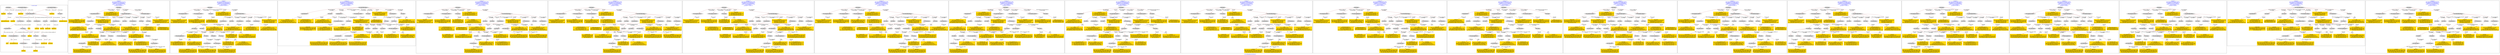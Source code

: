 digraph n0 {
fontcolor="blue"
remincross="true"
label="s19-s-indianapolis-artworks.xml"
subgraph cluster_0 {
label="1-correct model"
n2[style="filled",color="white",fillcolor="lightgray",label="E12_Production1"];
n3[style="filled",color="white",fillcolor="lightgray",label="E21_Person1"];
n4[style="filled",color="white",fillcolor="lightgray",label="E52_Time-Span4"];
n5[style="filled",color="white",fillcolor="lightgray",label="E69_Death1"];
n6[style="filled",color="white",fillcolor="lightgray",label="E74_Group1"];
n7[style="filled",color="white",fillcolor="lightgray",label="E82_Actor_Appellation1"];
n8[style="filled",color="white",fillcolor="lightgray",label="E67_Birth1"];
n9[shape="plaintext",style="filled",fillcolor="gold",label="artist_uri"];
n10[style="filled",color="white",fillcolor="lightgray",label="E22_Man-Made_Object1"];
n11[style="filled",color="white",fillcolor="lightgray",label="E35_Title1"];
n12[style="filled",color="white",fillcolor="lightgray",label="E8_Acquisition1"];
n13[style="filled",color="white",fillcolor="lightgray",label="E55_Type1"];
n14[style="filled",color="white",fillcolor="lightgray",label="E54_Dimension1"];
n15[shape="plaintext",style="filled",fillcolor="gold",label="sourceURL"];
n16[style="filled",color="white",fillcolor="lightgray",label="E33_Linguistic_Object1"];
n17[style="filled",color="white",fillcolor="lightgray",label="E55_Type2"];
n18[shape="plaintext",style="filled",fillcolor="gold",label="provenance"];
n19[style="filled",color="white",fillcolor="lightgray",label="E33_Linguistic_Object2"];
n20[style="filled",color="white",fillcolor="lightgray",label="E55_Type3"];
n21[shape="plaintext",style="filled",fillcolor="gold",label="galleryLabel"];
n22[shape="plaintext",style="filled",fillcolor="gold",label="title"];
n23[style="filled",color="white",fillcolor="lightgray",label="E38_Image1"];
n24[shape="plaintext",style="filled",fillcolor="gold",label="imageURL"];
n25[style="filled",color="white",fillcolor="lightgray",label="E52_Time-Span1"];
n26[shape="plaintext",style="filled",fillcolor="gold",label="birthDate"];
n27[style="filled",color="white",fillcolor="lightgray",label="E52_Time-Span2"];
n28[shape="plaintext",style="filled",fillcolor="gold",label="deathDate"];
n29[shape="plaintext",style="filled",fillcolor="gold",label="creationDate"];
n30[shape="plaintext",style="filled",fillcolor="gold",label="dimensions"];
n31[shape="plaintext",style="filled",fillcolor="gold",label="material_URI"];
n32[shape="plaintext",style="filled",fillcolor="gold",label="materials"];
n33[shape="plaintext",style="filled",fillcolor="gold",label="provenance_type_uri"];
n34[shape="plaintext",style="filled",fillcolor="gold",label="galleryLabel_type_uri"];
n35[shape="plaintext",style="filled",fillcolor="gold",label="nationality_URI"];
n36[shape="plaintext",style="filled",fillcolor="gold",label="nationality"];
n37[shape="plaintext",style="filled",fillcolor="gold",label="artist_appellation_uri"];
n38[shape="plaintext",style="filled",fillcolor="gold",label="artist"];
n39[shape="plaintext",style="filled",fillcolor="gold",label="creditLine"];
}
subgraph cluster_1 {
label="candidate 0\nlink coherence:0.8611111111111112\nnode coherence:0.9705882352941176\nconfidence:0.5851413682469615\nmapping score:0.5536642538119386\ncost:333.019414\n-precision:0.78-recall:0.76"
n41[style="filled",color="white",fillcolor="lightgray",label="E12_Production1"];
n42[style="filled",color="white",fillcolor="lightgray",label="E21_Person1"];
n43[style="filled",color="white",fillcolor="lightgray",label="E55_Type1"];
n44[style="filled",color="white",fillcolor="lightgray",label="E67_Birth1"];
n45[style="filled",color="white",fillcolor="lightgray",label="E69_Death1"];
n46[style="filled",color="white",fillcolor="lightgray",label="E74_Group1"];
n47[style="filled",color="white",fillcolor="lightgray",label="E82_Actor_Appellation1"];
n48[style="filled",color="white",fillcolor="lightgray",label="E22_Man-Made_Object1"];
n49[style="filled",color="white",fillcolor="lightgray",label="E35_Title1"];
n50[style="filled",color="white",fillcolor="lightgray",label="E54_Dimension1"];
n51[style="filled",color="white",fillcolor="lightgray",label="E55_Type2"];
n52[style="filled",color="white",fillcolor="lightgray",label="E55_Type3"];
n53[style="filled",color="white",fillcolor="lightgray",label="E8_Acquisition1"];
n54[style="filled",color="white",fillcolor="lightgray",label="E38_Image1"];
n55[style="filled",color="white",fillcolor="lightgray",label="E52_Time-Span1"];
n56[style="filled",color="white",fillcolor="lightgray",label="E52_Time-Span3"];
n57[style="filled",color="white",fillcolor="lightgray",label="E33_Linguistic_Object1"];
n58[style="filled",color="white",fillcolor="lightgray",label="E33_Linguistic_Object2"];
n59[shape="plaintext",style="filled",fillcolor="gold",label="dimensions\n[E54_Dimension,P3_has_note,0.828]\n[E38_Image,classLink,0.065]\n[E22_Man-Made_Object,classLink,0.062]\n[E52_Time-Span,P82_at_some_time_within,0.045]"];
n60[shape="plaintext",style="filled",fillcolor="gold",label="creationDate\n[E52_Time-Span,P82_at_some_time_within,0.605]\n[E52_Time-Span,P82b_end_of_the_end,0.159]\n[E52_Time-Span,P82a_begin_of_the_begin,0.138]\n[E22_Man-Made_Object,P3_has_note,0.098]"];
n61[shape="plaintext",style="filled",fillcolor="gold",label="provenance\n[E33_Linguistic_Object,P3_has_note,0.355]\n[E8_Acquisition,P3_has_note,0.259]\n[E30_Right,P3_has_note,0.237]\n[E73_Information_Object,P3_has_note,0.149]"];
n62[shape="plaintext",style="filled",fillcolor="gold",label="material_URI\n[E57_Material,classLink,0.466]\n[E55_Type,classLink,0.401]\n[E74_Group,classLink,0.133]\n[E55_Type,label,0.0]"];
n63[shape="plaintext",style="filled",fillcolor="gold",label="title\n[E35_Title,label,0.492]\n[E22_Man-Made_Object,classLink,0.295]\n[E33_Linguistic_Object,P3_has_note,0.116]\n[E73_Information_Object,P3_has_note,0.097]"];
n64[shape="plaintext",style="filled",fillcolor="gold",label="imageURL\n[E38_Image,classLink,0.893]\n[E22_Man-Made_Object,classLink,0.058]\n[E21_Person,classLink,0.026]\n[E82_Actor_Appellation,classLink,0.023]"];
n65[shape="plaintext",style="filled",fillcolor="gold",label="artist_appellation_uri\n[E82_Actor_Appellation,classLink,0.774]\n[E21_Person,classLink,0.123]\n[E22_Man-Made_Object,classLink,0.069]\n[E38_Image,classLink,0.034]"];
n66[shape="plaintext",style="filled",fillcolor="gold",label="provenance_type_uri\n[E55_Type,classLink,0.784]\n[E57_Material,classLink,0.107]\n[E74_Group,classLink,0.105]\n[E33_Linguistic_Object,P3_has_note,0.003]"];
n67[shape="plaintext",style="filled",fillcolor="gold",label="galleryLabel\n[E73_Information_Object,P3_has_note,0.413]\n[E33_Linguistic_Object,P3_has_note,0.398]\n[E22_Man-Made_Object,P3_has_note,0.144]\n[E35_Title,label,0.044]"];
n68[shape="plaintext",style="filled",fillcolor="gold",label="galleryLabel_type_uri\n[E55_Type,classLink,0.791]\n[E57_Material,classLink,0.106]\n[E74_Group,classLink,0.103]"];
n69[shape="plaintext",style="filled",fillcolor="gold",label="materials\n[E55_Type,label,0.516]\n[E29_Design_or_Procedure,P3_has_note,0.426]\n[E73_Information_Object,P3_has_note,0.031]\n[E33_Linguistic_Object,P3_has_note,0.026]"];
n70[shape="plaintext",style="filled",fillcolor="gold",label="creditLine\n[E30_Right,P3_has_note,0.481]\n[E8_Acquisition,P3_has_note,0.367]\n[E33_Linguistic_Object,P3_has_note,0.09]\n[E73_Information_Object,P3_has_note,0.063]"];
n71[shape="plaintext",style="filled",fillcolor="gold",label="artist_uri\n[E21_Person,classLink,0.395]\n[E82_Actor_Appellation,classLink,0.338]\n[E22_Man-Made_Object,classLink,0.18]\n[E38_Image,classLink,0.087]"];
n72[shape="plaintext",style="filled",fillcolor="gold",label="artist\n[E82_Actor_Appellation,label,0.543]\n[E22_Man-Made_Object,classLink,0.274]\n[E30_Right,P3_has_note,0.094]\n[E8_Acquisition,P3_has_note,0.088]"];
n73[shape="plaintext",style="filled",fillcolor="gold",label="sourceURL\n[E22_Man-Made_Object,classLink,0.793]\n[E30_Right,P3_has_note,0.081]\n[E38_Image,classLink,0.065]\n[E21_Person,classLink,0.061]"];
n74[shape="plaintext",style="filled",fillcolor="gold",label="nationality\n[E74_Group,label,0.57]\n[E74_Group,classLink,0.325]\n[E8_Acquisition,P3_has_note,0.053]\n[E22_Man-Made_Object,P3_has_note,0.052]"];
n75[shape="plaintext",style="filled",fillcolor="gold",label="birthDate\n[E52_Time-Span,P82a_begin_of_the_begin,0.597]\n[E52_Time-Span,P82_at_some_time_within,0.296]\n[E52_Time-Span,P82b_end_of_the_end,0.059]\n[E22_Man-Made_Object,P3_has_note,0.048]"];
n76[shape="plaintext",style="filled",fillcolor="gold",label="nationality_URI\n[E74_Group,classLink,0.698]\n[E55_Type,classLink,0.178]\n[E57_Material,classLink,0.084]\n[E74_Group,label,0.039]"];
n77[shape="plaintext",style="filled",fillcolor="gold",label="deathDate\n[E52_Time-Span,P82b_end_of_the_end,0.562]\n[E52_Time-Span,P82_at_some_time_within,0.318]\n[E52_Time-Span,P82a_begin_of_the_begin,0.083]\n[E33_Linguistic_Object,P3_has_note,0.037]"];
}
subgraph cluster_2 {
label="candidate 1\nlink coherence:0.8611111111111112\nnode coherence:0.9705882352941176\nconfidence:0.5851413682469615\nmapping score:0.5536642538119386\ncost:432.029416\n-precision:0.78-recall:0.76"
n79[style="filled",color="white",fillcolor="lightgray",label="E12_Production1"];
n80[style="filled",color="white",fillcolor="lightgray",label="E21_Person1"];
n81[style="filled",color="white",fillcolor="lightgray",label="E55_Type1"];
n82[style="filled",color="white",fillcolor="lightgray",label="E67_Birth1"];
n83[style="filled",color="white",fillcolor="lightgray",label="E69_Death1"];
n84[style="filled",color="white",fillcolor="lightgray",label="E74_Group1"];
n85[style="filled",color="white",fillcolor="lightgray",label="E82_Actor_Appellation1"];
n86[style="filled",color="white",fillcolor="lightgray",label="E22_Man-Made_Object1"];
n87[style="filled",color="white",fillcolor="lightgray",label="E35_Title1"];
n88[style="filled",color="white",fillcolor="lightgray",label="E54_Dimension1"];
n89[style="filled",color="white",fillcolor="lightgray",label="E55_Type2"];
n90[style="filled",color="white",fillcolor="lightgray",label="E8_Acquisition1"];
n91[style="filled",color="white",fillcolor="lightgray",label="E38_Image1"];
n92[style="filled",color="white",fillcolor="lightgray",label="E52_Time-Span1"];
n93[style="filled",color="white",fillcolor="lightgray",label="E52_Time-Span3"];
n94[style="filled",color="white",fillcolor="lightgray",label="E33_Linguistic_Object1"];
n95[style="filled",color="white",fillcolor="lightgray",label="E33_Linguistic_Object2"];
n96[style="filled",color="white",fillcolor="lightgray",label="E55_Type3"];
n97[shape="plaintext",style="filled",fillcolor="gold",label="dimensions\n[E54_Dimension,P3_has_note,0.828]\n[E38_Image,classLink,0.065]\n[E22_Man-Made_Object,classLink,0.062]\n[E52_Time-Span,P82_at_some_time_within,0.045]"];
n98[shape="plaintext",style="filled",fillcolor="gold",label="creationDate\n[E52_Time-Span,P82_at_some_time_within,0.605]\n[E52_Time-Span,P82b_end_of_the_end,0.159]\n[E52_Time-Span,P82a_begin_of_the_begin,0.138]\n[E22_Man-Made_Object,P3_has_note,0.098]"];
n99[shape="plaintext",style="filled",fillcolor="gold",label="provenance\n[E33_Linguistic_Object,P3_has_note,0.355]\n[E8_Acquisition,P3_has_note,0.259]\n[E30_Right,P3_has_note,0.237]\n[E73_Information_Object,P3_has_note,0.149]"];
n100[shape="plaintext",style="filled",fillcolor="gold",label="material_URI\n[E57_Material,classLink,0.466]\n[E55_Type,classLink,0.401]\n[E74_Group,classLink,0.133]\n[E55_Type,label,0.0]"];
n101[shape="plaintext",style="filled",fillcolor="gold",label="title\n[E35_Title,label,0.492]\n[E22_Man-Made_Object,classLink,0.295]\n[E33_Linguistic_Object,P3_has_note,0.116]\n[E73_Information_Object,P3_has_note,0.097]"];
n102[shape="plaintext",style="filled",fillcolor="gold",label="imageURL\n[E38_Image,classLink,0.893]\n[E22_Man-Made_Object,classLink,0.058]\n[E21_Person,classLink,0.026]\n[E82_Actor_Appellation,classLink,0.023]"];
n103[shape="plaintext",style="filled",fillcolor="gold",label="artist_appellation_uri\n[E82_Actor_Appellation,classLink,0.774]\n[E21_Person,classLink,0.123]\n[E22_Man-Made_Object,classLink,0.069]\n[E38_Image,classLink,0.034]"];
n104[shape="plaintext",style="filled",fillcolor="gold",label="provenance_type_uri\n[E55_Type,classLink,0.784]\n[E57_Material,classLink,0.107]\n[E74_Group,classLink,0.105]\n[E33_Linguistic_Object,P3_has_note,0.003]"];
n105[shape="plaintext",style="filled",fillcolor="gold",label="galleryLabel\n[E73_Information_Object,P3_has_note,0.413]\n[E33_Linguistic_Object,P3_has_note,0.398]\n[E22_Man-Made_Object,P3_has_note,0.144]\n[E35_Title,label,0.044]"];
n106[shape="plaintext",style="filled",fillcolor="gold",label="galleryLabel_type_uri\n[E55_Type,classLink,0.791]\n[E57_Material,classLink,0.106]\n[E74_Group,classLink,0.103]"];
n107[shape="plaintext",style="filled",fillcolor="gold",label="materials\n[E55_Type,label,0.516]\n[E29_Design_or_Procedure,P3_has_note,0.426]\n[E73_Information_Object,P3_has_note,0.031]\n[E33_Linguistic_Object,P3_has_note,0.026]"];
n108[shape="plaintext",style="filled",fillcolor="gold",label="creditLine\n[E30_Right,P3_has_note,0.481]\n[E8_Acquisition,P3_has_note,0.367]\n[E33_Linguistic_Object,P3_has_note,0.09]\n[E73_Information_Object,P3_has_note,0.063]"];
n109[shape="plaintext",style="filled",fillcolor="gold",label="artist_uri\n[E21_Person,classLink,0.395]\n[E82_Actor_Appellation,classLink,0.338]\n[E22_Man-Made_Object,classLink,0.18]\n[E38_Image,classLink,0.087]"];
n110[shape="plaintext",style="filled",fillcolor="gold",label="artist\n[E82_Actor_Appellation,label,0.543]\n[E22_Man-Made_Object,classLink,0.274]\n[E30_Right,P3_has_note,0.094]\n[E8_Acquisition,P3_has_note,0.088]"];
n111[shape="plaintext",style="filled",fillcolor="gold",label="sourceURL\n[E22_Man-Made_Object,classLink,0.793]\n[E30_Right,P3_has_note,0.081]\n[E38_Image,classLink,0.065]\n[E21_Person,classLink,0.061]"];
n112[shape="plaintext",style="filled",fillcolor="gold",label="nationality\n[E74_Group,label,0.57]\n[E74_Group,classLink,0.325]\n[E8_Acquisition,P3_has_note,0.053]\n[E22_Man-Made_Object,P3_has_note,0.052]"];
n113[shape="plaintext",style="filled",fillcolor="gold",label="birthDate\n[E52_Time-Span,P82a_begin_of_the_begin,0.597]\n[E52_Time-Span,P82_at_some_time_within,0.296]\n[E52_Time-Span,P82b_end_of_the_end,0.059]\n[E22_Man-Made_Object,P3_has_note,0.048]"];
n114[shape="plaintext",style="filled",fillcolor="gold",label="nationality_URI\n[E74_Group,classLink,0.698]\n[E55_Type,classLink,0.178]\n[E57_Material,classLink,0.084]\n[E74_Group,label,0.039]"];
n115[shape="plaintext",style="filled",fillcolor="gold",label="deathDate\n[E52_Time-Span,P82b_end_of_the_end,0.562]\n[E52_Time-Span,P82_at_some_time_within,0.318]\n[E52_Time-Span,P82a_begin_of_the_begin,0.083]\n[E33_Linguistic_Object,P3_has_note,0.037]"];
}
subgraph cluster_3 {
label="candidate 10\nlink coherence:0.8333333333333334\nnode coherence:0.9705882352941176\nconfidence:0.5851413682469615\nmapping score:0.5536642538119386\ncost:531.039448\n-precision:0.75-recall:0.73"
n117[style="filled",color="white",fillcolor="lightgray",label="E12_Production1"];
n118[style="filled",color="white",fillcolor="lightgray",label="E21_Person1"];
n119[style="filled",color="white",fillcolor="lightgray",label="E55_Type1"];
n120[style="filled",color="white",fillcolor="lightgray",label="E67_Birth1"];
n121[style="filled",color="white",fillcolor="lightgray",label="E69_Death1"];
n122[style="filled",color="white",fillcolor="lightgray",label="E74_Group1"];
n123[style="filled",color="white",fillcolor="lightgray",label="E82_Actor_Appellation1"];
n124[style="filled",color="white",fillcolor="lightgray",label="E22_Man-Made_Object1"];
n125[style="filled",color="white",fillcolor="lightgray",label="E35_Title1"];
n126[style="filled",color="white",fillcolor="lightgray",label="E54_Dimension1"];
n127[style="filled",color="white",fillcolor="lightgray",label="E55_Type2"];
n128[style="filled",color="white",fillcolor="lightgray",label="E8_Acquisition1"];
n129[style="filled",color="white",fillcolor="lightgray",label="E52_Time-Span1"];
n130[style="filled",color="white",fillcolor="lightgray",label="E52_Time-Span3"];
n131[style="filled",color="white",fillcolor="lightgray",label="E33_Linguistic_Object1"];
n132[style="filled",color="white",fillcolor="lightgray",label="E55_Type3"];
n133[style="filled",color="white",fillcolor="lightgray",label="E33_Linguistic_Object2"];
n134[style="filled",color="white",fillcolor="lightgray",label="E38_Image1"];
n135[shape="plaintext",style="filled",fillcolor="gold",label="dimensions\n[E54_Dimension,P3_has_note,0.828]\n[E38_Image,classLink,0.065]\n[E22_Man-Made_Object,classLink,0.062]\n[E52_Time-Span,P82_at_some_time_within,0.045]"];
n136[shape="plaintext",style="filled",fillcolor="gold",label="creationDate\n[E52_Time-Span,P82_at_some_time_within,0.605]\n[E52_Time-Span,P82b_end_of_the_end,0.159]\n[E52_Time-Span,P82a_begin_of_the_begin,0.138]\n[E22_Man-Made_Object,P3_has_note,0.098]"];
n137[shape="plaintext",style="filled",fillcolor="gold",label="provenance\n[E33_Linguistic_Object,P3_has_note,0.355]\n[E8_Acquisition,P3_has_note,0.259]\n[E30_Right,P3_has_note,0.237]\n[E73_Information_Object,P3_has_note,0.149]"];
n138[shape="plaintext",style="filled",fillcolor="gold",label="material_URI\n[E57_Material,classLink,0.466]\n[E55_Type,classLink,0.401]\n[E74_Group,classLink,0.133]\n[E55_Type,label,0.0]"];
n139[shape="plaintext",style="filled",fillcolor="gold",label="title\n[E35_Title,label,0.492]\n[E22_Man-Made_Object,classLink,0.295]\n[E33_Linguistic_Object,P3_has_note,0.116]\n[E73_Information_Object,P3_has_note,0.097]"];
n140[shape="plaintext",style="filled",fillcolor="gold",label="imageURL\n[E38_Image,classLink,0.893]\n[E22_Man-Made_Object,classLink,0.058]\n[E21_Person,classLink,0.026]\n[E82_Actor_Appellation,classLink,0.023]"];
n141[shape="plaintext",style="filled",fillcolor="gold",label="artist_appellation_uri\n[E82_Actor_Appellation,classLink,0.774]\n[E21_Person,classLink,0.123]\n[E22_Man-Made_Object,classLink,0.069]\n[E38_Image,classLink,0.034]"];
n142[shape="plaintext",style="filled",fillcolor="gold",label="provenance_type_uri\n[E55_Type,classLink,0.784]\n[E57_Material,classLink,0.107]\n[E74_Group,classLink,0.105]\n[E33_Linguistic_Object,P3_has_note,0.003]"];
n143[shape="plaintext",style="filled",fillcolor="gold",label="galleryLabel\n[E73_Information_Object,P3_has_note,0.413]\n[E33_Linguistic_Object,P3_has_note,0.398]\n[E22_Man-Made_Object,P3_has_note,0.144]\n[E35_Title,label,0.044]"];
n144[shape="plaintext",style="filled",fillcolor="gold",label="galleryLabel_type_uri\n[E55_Type,classLink,0.791]\n[E57_Material,classLink,0.106]\n[E74_Group,classLink,0.103]"];
n145[shape="plaintext",style="filled",fillcolor="gold",label="materials\n[E55_Type,label,0.516]\n[E29_Design_or_Procedure,P3_has_note,0.426]\n[E73_Information_Object,P3_has_note,0.031]\n[E33_Linguistic_Object,P3_has_note,0.026]"];
n146[shape="plaintext",style="filled",fillcolor="gold",label="creditLine\n[E30_Right,P3_has_note,0.481]\n[E8_Acquisition,P3_has_note,0.367]\n[E33_Linguistic_Object,P3_has_note,0.09]\n[E73_Information_Object,P3_has_note,0.063]"];
n147[shape="plaintext",style="filled",fillcolor="gold",label="artist_uri\n[E21_Person,classLink,0.395]\n[E82_Actor_Appellation,classLink,0.338]\n[E22_Man-Made_Object,classLink,0.18]\n[E38_Image,classLink,0.087]"];
n148[shape="plaintext",style="filled",fillcolor="gold",label="artist\n[E82_Actor_Appellation,label,0.543]\n[E22_Man-Made_Object,classLink,0.274]\n[E30_Right,P3_has_note,0.094]\n[E8_Acquisition,P3_has_note,0.088]"];
n149[shape="plaintext",style="filled",fillcolor="gold",label="sourceURL\n[E22_Man-Made_Object,classLink,0.793]\n[E30_Right,P3_has_note,0.081]\n[E38_Image,classLink,0.065]\n[E21_Person,classLink,0.061]"];
n150[shape="plaintext",style="filled",fillcolor="gold",label="nationality\n[E74_Group,label,0.57]\n[E74_Group,classLink,0.325]\n[E8_Acquisition,P3_has_note,0.053]\n[E22_Man-Made_Object,P3_has_note,0.052]"];
n151[shape="plaintext",style="filled",fillcolor="gold",label="birthDate\n[E52_Time-Span,P82a_begin_of_the_begin,0.597]\n[E52_Time-Span,P82_at_some_time_within,0.296]\n[E52_Time-Span,P82b_end_of_the_end,0.059]\n[E22_Man-Made_Object,P3_has_note,0.048]"];
n152[shape="plaintext",style="filled",fillcolor="gold",label="nationality_URI\n[E74_Group,classLink,0.698]\n[E55_Type,classLink,0.178]\n[E57_Material,classLink,0.084]\n[E74_Group,label,0.039]"];
n153[shape="plaintext",style="filled",fillcolor="gold",label="deathDate\n[E52_Time-Span,P82b_end_of_the_end,0.562]\n[E52_Time-Span,P82_at_some_time_within,0.318]\n[E52_Time-Span,P82a_begin_of_the_begin,0.083]\n[E33_Linguistic_Object,P3_has_note,0.037]"];
}
subgraph cluster_4 {
label="candidate 11\nlink coherence:0.8285714285714286\nnode coherence:0.9705882352941176\nconfidence:0.5851413682469615\nmapping score:0.5536642538119386\ncost:332.029476\n-precision:0.74-recall:0.7"
n155[style="filled",color="white",fillcolor="lightgray",label="E12_Production1"];
n156[style="filled",color="white",fillcolor="lightgray",label="E21_Person1"];
n157[style="filled",color="white",fillcolor="lightgray",label="E52_Time-Span2"];
n158[style="filled",color="white",fillcolor="lightgray",label="E55_Type1"];
n159[style="filled",color="white",fillcolor="lightgray",label="E67_Birth1"];
n160[style="filled",color="white",fillcolor="lightgray",label="E82_Actor_Appellation1"];
n161[style="filled",color="white",fillcolor="lightgray",label="E22_Man-Made_Object1"];
n162[style="filled",color="white",fillcolor="lightgray",label="E35_Title1"];
n163[style="filled",color="white",fillcolor="lightgray",label="E54_Dimension1"];
n164[style="filled",color="white",fillcolor="lightgray",label="E55_Type2"];
n165[style="filled",color="white",fillcolor="lightgray",label="E55_Type3"];
n166[style="filled",color="white",fillcolor="lightgray",label="E8_Acquisition1"];
n167[style="filled",color="white",fillcolor="lightgray",label="E38_Image1"];
n168[style="filled",color="white",fillcolor="lightgray",label="E52_Time-Span1"];
n169[style="filled",color="white",fillcolor="lightgray",label="E33_Linguistic_Object1"];
n170[style="filled",color="white",fillcolor="lightgray",label="E33_Linguistic_Object2"];
n171[style="filled",color="white",fillcolor="lightgray",label="E74_Group1"];
n172[shape="plaintext",style="filled",fillcolor="gold",label="dimensions\n[E54_Dimension,P3_has_note,0.828]\n[E38_Image,classLink,0.065]\n[E22_Man-Made_Object,classLink,0.062]\n[E52_Time-Span,P82_at_some_time_within,0.045]"];
n173[shape="plaintext",style="filled",fillcolor="gold",label="birthDate\n[E52_Time-Span,P82a_begin_of_the_begin,0.597]\n[E52_Time-Span,P82_at_some_time_within,0.296]\n[E52_Time-Span,P82b_end_of_the_end,0.059]\n[E22_Man-Made_Object,P3_has_note,0.048]"];
n174[shape="plaintext",style="filled",fillcolor="gold",label="provenance\n[E33_Linguistic_Object,P3_has_note,0.355]\n[E8_Acquisition,P3_has_note,0.259]\n[E30_Right,P3_has_note,0.237]\n[E73_Information_Object,P3_has_note,0.149]"];
n175[shape="plaintext",style="filled",fillcolor="gold",label="material_URI\n[E57_Material,classLink,0.466]\n[E55_Type,classLink,0.401]\n[E74_Group,classLink,0.133]\n[E55_Type,label,0.0]"];
n176[shape="plaintext",style="filled",fillcolor="gold",label="title\n[E35_Title,label,0.492]\n[E22_Man-Made_Object,classLink,0.295]\n[E33_Linguistic_Object,P3_has_note,0.116]\n[E73_Information_Object,P3_has_note,0.097]"];
n177[shape="plaintext",style="filled",fillcolor="gold",label="imageURL\n[E38_Image,classLink,0.893]\n[E22_Man-Made_Object,classLink,0.058]\n[E21_Person,classLink,0.026]\n[E82_Actor_Appellation,classLink,0.023]"];
n178[shape="plaintext",style="filled",fillcolor="gold",label="artist_appellation_uri\n[E82_Actor_Appellation,classLink,0.774]\n[E21_Person,classLink,0.123]\n[E22_Man-Made_Object,classLink,0.069]\n[E38_Image,classLink,0.034]"];
n179[shape="plaintext",style="filled",fillcolor="gold",label="provenance_type_uri\n[E55_Type,classLink,0.784]\n[E57_Material,classLink,0.107]\n[E74_Group,classLink,0.105]\n[E33_Linguistic_Object,P3_has_note,0.003]"];
n180[shape="plaintext",style="filled",fillcolor="gold",label="galleryLabel\n[E73_Information_Object,P3_has_note,0.413]\n[E33_Linguistic_Object,P3_has_note,0.398]\n[E22_Man-Made_Object,P3_has_note,0.144]\n[E35_Title,label,0.044]"];
n181[shape="plaintext",style="filled",fillcolor="gold",label="galleryLabel_type_uri\n[E55_Type,classLink,0.791]\n[E57_Material,classLink,0.106]\n[E74_Group,classLink,0.103]"];
n182[shape="plaintext",style="filled",fillcolor="gold",label="materials\n[E55_Type,label,0.516]\n[E29_Design_or_Procedure,P3_has_note,0.426]\n[E73_Information_Object,P3_has_note,0.031]\n[E33_Linguistic_Object,P3_has_note,0.026]"];
n183[shape="plaintext",style="filled",fillcolor="gold",label="creditLine\n[E30_Right,P3_has_note,0.481]\n[E8_Acquisition,P3_has_note,0.367]\n[E33_Linguistic_Object,P3_has_note,0.09]\n[E73_Information_Object,P3_has_note,0.063]"];
n184[shape="plaintext",style="filled",fillcolor="gold",label="artist_uri\n[E21_Person,classLink,0.395]\n[E82_Actor_Appellation,classLink,0.338]\n[E22_Man-Made_Object,classLink,0.18]\n[E38_Image,classLink,0.087]"];
n185[shape="plaintext",style="filled",fillcolor="gold",label="artist\n[E82_Actor_Appellation,label,0.543]\n[E22_Man-Made_Object,classLink,0.274]\n[E30_Right,P3_has_note,0.094]\n[E8_Acquisition,P3_has_note,0.088]"];
n186[shape="plaintext",style="filled",fillcolor="gold",label="deathDate\n[E52_Time-Span,P82b_end_of_the_end,0.562]\n[E52_Time-Span,P82_at_some_time_within,0.318]\n[E52_Time-Span,P82a_begin_of_the_begin,0.083]\n[E33_Linguistic_Object,P3_has_note,0.037]"];
n187[shape="plaintext",style="filled",fillcolor="gold",label="sourceURL\n[E22_Man-Made_Object,classLink,0.793]\n[E30_Right,P3_has_note,0.081]\n[E38_Image,classLink,0.065]\n[E21_Person,classLink,0.061]"];
n188[shape="plaintext",style="filled",fillcolor="gold",label="nationality\n[E74_Group,label,0.57]\n[E74_Group,classLink,0.325]\n[E8_Acquisition,P3_has_note,0.053]\n[E22_Man-Made_Object,P3_has_note,0.052]"];
n189[shape="plaintext",style="filled",fillcolor="gold",label="nationality_URI\n[E74_Group,classLink,0.698]\n[E55_Type,classLink,0.178]\n[E57_Material,classLink,0.084]\n[E74_Group,label,0.039]"];
n190[shape="plaintext",style="filled",fillcolor="gold",label="creationDate\n[E52_Time-Span,P82_at_some_time_within,0.605]\n[E52_Time-Span,P82b_end_of_the_end,0.159]\n[E52_Time-Span,P82a_begin_of_the_begin,0.138]\n[E22_Man-Made_Object,P3_has_note,0.098]"];
}
subgraph cluster_5 {
label="candidate 12\nlink coherence:0.8285714285714286\nnode coherence:0.9705882352941176\nconfidence:0.5851413682469615\nmapping score:0.5536642538119386\ncost:332.029506\n-precision:0.74-recall:0.7"
n192[style="filled",color="white",fillcolor="lightgray",label="E12_Production1"];
n193[style="filled",color="white",fillcolor="lightgray",label="E21_Person1"];
n194[style="filled",color="white",fillcolor="lightgray",label="E52_Time-Span2"];
n195[style="filled",color="white",fillcolor="lightgray",label="E55_Type1"];
n196[style="filled",color="white",fillcolor="lightgray",label="E67_Birth1"];
n197[style="filled",color="white",fillcolor="lightgray",label="E74_Group1"];
n198[style="filled",color="white",fillcolor="lightgray",label="E22_Man-Made_Object1"];
n199[style="filled",color="white",fillcolor="lightgray",label="E35_Title1"];
n200[style="filled",color="white",fillcolor="lightgray",label="E54_Dimension1"];
n201[style="filled",color="white",fillcolor="lightgray",label="E55_Type2"];
n202[style="filled",color="white",fillcolor="lightgray",label="E55_Type3"];
n203[style="filled",color="white",fillcolor="lightgray",label="E8_Acquisition1"];
n204[style="filled",color="white",fillcolor="lightgray",label="E38_Image1"];
n205[style="filled",color="white",fillcolor="lightgray",label="E52_Time-Span1"];
n206[style="filled",color="white",fillcolor="lightgray",label="E33_Linguistic_Object1"];
n207[style="filled",color="white",fillcolor="lightgray",label="E33_Linguistic_Object2"];
n208[style="filled",color="white",fillcolor="lightgray",label="E82_Actor_Appellation1"];
n209[shape="plaintext",style="filled",fillcolor="gold",label="dimensions\n[E54_Dimension,P3_has_note,0.828]\n[E38_Image,classLink,0.065]\n[E22_Man-Made_Object,classLink,0.062]\n[E52_Time-Span,P82_at_some_time_within,0.045]"];
n210[shape="plaintext",style="filled",fillcolor="gold",label="birthDate\n[E52_Time-Span,P82a_begin_of_the_begin,0.597]\n[E52_Time-Span,P82_at_some_time_within,0.296]\n[E52_Time-Span,P82b_end_of_the_end,0.059]\n[E22_Man-Made_Object,P3_has_note,0.048]"];
n211[shape="plaintext",style="filled",fillcolor="gold",label="provenance\n[E33_Linguistic_Object,P3_has_note,0.355]\n[E8_Acquisition,P3_has_note,0.259]\n[E30_Right,P3_has_note,0.237]\n[E73_Information_Object,P3_has_note,0.149]"];
n212[shape="plaintext",style="filled",fillcolor="gold",label="material_URI\n[E57_Material,classLink,0.466]\n[E55_Type,classLink,0.401]\n[E74_Group,classLink,0.133]\n[E55_Type,label,0.0]"];
n213[shape="plaintext",style="filled",fillcolor="gold",label="title\n[E35_Title,label,0.492]\n[E22_Man-Made_Object,classLink,0.295]\n[E33_Linguistic_Object,P3_has_note,0.116]\n[E73_Information_Object,P3_has_note,0.097]"];
n214[shape="plaintext",style="filled",fillcolor="gold",label="imageURL\n[E38_Image,classLink,0.893]\n[E22_Man-Made_Object,classLink,0.058]\n[E21_Person,classLink,0.026]\n[E82_Actor_Appellation,classLink,0.023]"];
n215[shape="plaintext",style="filled",fillcolor="gold",label="artist_appellation_uri\n[E82_Actor_Appellation,classLink,0.774]\n[E21_Person,classLink,0.123]\n[E22_Man-Made_Object,classLink,0.069]\n[E38_Image,classLink,0.034]"];
n216[shape="plaintext",style="filled",fillcolor="gold",label="provenance_type_uri\n[E55_Type,classLink,0.784]\n[E57_Material,classLink,0.107]\n[E74_Group,classLink,0.105]\n[E33_Linguistic_Object,P3_has_note,0.003]"];
n217[shape="plaintext",style="filled",fillcolor="gold",label="galleryLabel\n[E73_Information_Object,P3_has_note,0.413]\n[E33_Linguistic_Object,P3_has_note,0.398]\n[E22_Man-Made_Object,P3_has_note,0.144]\n[E35_Title,label,0.044]"];
n218[shape="plaintext",style="filled",fillcolor="gold",label="galleryLabel_type_uri\n[E55_Type,classLink,0.791]\n[E57_Material,classLink,0.106]\n[E74_Group,classLink,0.103]"];
n219[shape="plaintext",style="filled",fillcolor="gold",label="materials\n[E55_Type,label,0.516]\n[E29_Design_or_Procedure,P3_has_note,0.426]\n[E73_Information_Object,P3_has_note,0.031]\n[E33_Linguistic_Object,P3_has_note,0.026]"];
n220[shape="plaintext",style="filled",fillcolor="gold",label="creditLine\n[E30_Right,P3_has_note,0.481]\n[E8_Acquisition,P3_has_note,0.367]\n[E33_Linguistic_Object,P3_has_note,0.09]\n[E73_Information_Object,P3_has_note,0.063]"];
n221[shape="plaintext",style="filled",fillcolor="gold",label="artist_uri\n[E21_Person,classLink,0.395]\n[E82_Actor_Appellation,classLink,0.338]\n[E22_Man-Made_Object,classLink,0.18]\n[E38_Image,classLink,0.087]"];
n222[shape="plaintext",style="filled",fillcolor="gold",label="artist\n[E82_Actor_Appellation,label,0.543]\n[E22_Man-Made_Object,classLink,0.274]\n[E30_Right,P3_has_note,0.094]\n[E8_Acquisition,P3_has_note,0.088]"];
n223[shape="plaintext",style="filled",fillcolor="gold",label="deathDate\n[E52_Time-Span,P82b_end_of_the_end,0.562]\n[E52_Time-Span,P82_at_some_time_within,0.318]\n[E52_Time-Span,P82a_begin_of_the_begin,0.083]\n[E33_Linguistic_Object,P3_has_note,0.037]"];
n224[shape="plaintext",style="filled",fillcolor="gold",label="sourceURL\n[E22_Man-Made_Object,classLink,0.793]\n[E30_Right,P3_has_note,0.081]\n[E38_Image,classLink,0.065]\n[E21_Person,classLink,0.061]"];
n225[shape="plaintext",style="filled",fillcolor="gold",label="nationality\n[E74_Group,label,0.57]\n[E74_Group,classLink,0.325]\n[E8_Acquisition,P3_has_note,0.053]\n[E22_Man-Made_Object,P3_has_note,0.052]"];
n226[shape="plaintext",style="filled",fillcolor="gold",label="nationality_URI\n[E74_Group,classLink,0.698]\n[E55_Type,classLink,0.178]\n[E57_Material,classLink,0.084]\n[E74_Group,label,0.039]"];
n227[shape="plaintext",style="filled",fillcolor="gold",label="creationDate\n[E52_Time-Span,P82_at_some_time_within,0.605]\n[E52_Time-Span,P82b_end_of_the_end,0.159]\n[E52_Time-Span,P82a_begin_of_the_begin,0.138]\n[E22_Man-Made_Object,P3_has_note,0.098]"];
}
subgraph cluster_6 {
label="candidate 13\nlink coherence:0.8285714285714286\nnode coherence:0.9705882352941176\nconfidence:0.5851413682469615\nmapping score:0.5536642538119386\ncost:431.029476\n-precision:0.77-recall:0.73"
n229[style="filled",color="white",fillcolor="lightgray",label="E12_Production1"];
n230[style="filled",color="white",fillcolor="lightgray",label="E21_Person1"];
n231[style="filled",color="white",fillcolor="lightgray",label="E52_Time-Span2"];
n232[style="filled",color="white",fillcolor="lightgray",label="E55_Type1"];
n233[style="filled",color="white",fillcolor="lightgray",label="E67_Birth1"];
n234[style="filled",color="white",fillcolor="lightgray",label="E82_Actor_Appellation1"];
n235[style="filled",color="white",fillcolor="lightgray",label="E22_Man-Made_Object1"];
n236[style="filled",color="white",fillcolor="lightgray",label="E35_Title1"];
n237[style="filled",color="white",fillcolor="lightgray",label="E54_Dimension1"];
n238[style="filled",color="white",fillcolor="lightgray",label="E55_Type2"];
n239[style="filled",color="white",fillcolor="lightgray",label="E55_Type3"];
n240[style="filled",color="white",fillcolor="lightgray",label="E8_Acquisition1"];
n241[style="filled",color="white",fillcolor="lightgray",label="E38_Image1"];
n242[style="filled",color="white",fillcolor="lightgray",label="E52_Time-Span1"];
n243[style="filled",color="white",fillcolor="lightgray",label="E33_Linguistic_Object1"];
n244[style="filled",color="white",fillcolor="lightgray",label="E33_Linguistic_Object2"];
n245[style="filled",color="white",fillcolor="lightgray",label="E74_Group1"];
n246[shape="plaintext",style="filled",fillcolor="gold",label="dimensions\n[E54_Dimension,P3_has_note,0.828]\n[E38_Image,classLink,0.065]\n[E22_Man-Made_Object,classLink,0.062]\n[E52_Time-Span,P82_at_some_time_within,0.045]"];
n247[shape="plaintext",style="filled",fillcolor="gold",label="provenance\n[E33_Linguistic_Object,P3_has_note,0.355]\n[E8_Acquisition,P3_has_note,0.259]\n[E30_Right,P3_has_note,0.237]\n[E73_Information_Object,P3_has_note,0.149]"];
n248[shape="plaintext",style="filled",fillcolor="gold",label="material_URI\n[E57_Material,classLink,0.466]\n[E55_Type,classLink,0.401]\n[E74_Group,classLink,0.133]\n[E55_Type,label,0.0]"];
n249[shape="plaintext",style="filled",fillcolor="gold",label="title\n[E35_Title,label,0.492]\n[E22_Man-Made_Object,classLink,0.295]\n[E33_Linguistic_Object,P3_has_note,0.116]\n[E73_Information_Object,P3_has_note,0.097]"];
n250[shape="plaintext",style="filled",fillcolor="gold",label="imageURL\n[E38_Image,classLink,0.893]\n[E22_Man-Made_Object,classLink,0.058]\n[E21_Person,classLink,0.026]\n[E82_Actor_Appellation,classLink,0.023]"];
n251[shape="plaintext",style="filled",fillcolor="gold",label="artist_appellation_uri\n[E82_Actor_Appellation,classLink,0.774]\n[E21_Person,classLink,0.123]\n[E22_Man-Made_Object,classLink,0.069]\n[E38_Image,classLink,0.034]"];
n252[shape="plaintext",style="filled",fillcolor="gold",label="provenance_type_uri\n[E55_Type,classLink,0.784]\n[E57_Material,classLink,0.107]\n[E74_Group,classLink,0.105]\n[E33_Linguistic_Object,P3_has_note,0.003]"];
n253[shape="plaintext",style="filled",fillcolor="gold",label="galleryLabel\n[E73_Information_Object,P3_has_note,0.413]\n[E33_Linguistic_Object,P3_has_note,0.398]\n[E22_Man-Made_Object,P3_has_note,0.144]\n[E35_Title,label,0.044]"];
n254[shape="plaintext",style="filled",fillcolor="gold",label="galleryLabel_type_uri\n[E55_Type,classLink,0.791]\n[E57_Material,classLink,0.106]\n[E74_Group,classLink,0.103]"];
n255[shape="plaintext",style="filled",fillcolor="gold",label="materials\n[E55_Type,label,0.516]\n[E29_Design_or_Procedure,P3_has_note,0.426]\n[E73_Information_Object,P3_has_note,0.031]\n[E33_Linguistic_Object,P3_has_note,0.026]"];
n256[shape="plaintext",style="filled",fillcolor="gold",label="creditLine\n[E30_Right,P3_has_note,0.481]\n[E8_Acquisition,P3_has_note,0.367]\n[E33_Linguistic_Object,P3_has_note,0.09]\n[E73_Information_Object,P3_has_note,0.063]"];
n257[shape="plaintext",style="filled",fillcolor="gold",label="artist_uri\n[E21_Person,classLink,0.395]\n[E82_Actor_Appellation,classLink,0.338]\n[E22_Man-Made_Object,classLink,0.18]\n[E38_Image,classLink,0.087]"];
n258[shape="plaintext",style="filled",fillcolor="gold",label="artist\n[E82_Actor_Appellation,label,0.543]\n[E22_Man-Made_Object,classLink,0.274]\n[E30_Right,P3_has_note,0.094]\n[E8_Acquisition,P3_has_note,0.088]"];
n259[shape="plaintext",style="filled",fillcolor="gold",label="creationDate\n[E52_Time-Span,P82_at_some_time_within,0.605]\n[E52_Time-Span,P82b_end_of_the_end,0.159]\n[E52_Time-Span,P82a_begin_of_the_begin,0.138]\n[E22_Man-Made_Object,P3_has_note,0.098]"];
n260[shape="plaintext",style="filled",fillcolor="gold",label="sourceURL\n[E22_Man-Made_Object,classLink,0.793]\n[E30_Right,P3_has_note,0.081]\n[E38_Image,classLink,0.065]\n[E21_Person,classLink,0.061]"];
n261[shape="plaintext",style="filled",fillcolor="gold",label="nationality\n[E74_Group,label,0.57]\n[E74_Group,classLink,0.325]\n[E8_Acquisition,P3_has_note,0.053]\n[E22_Man-Made_Object,P3_has_note,0.052]"];
n262[shape="plaintext",style="filled",fillcolor="gold",label="birthDate\n[E52_Time-Span,P82a_begin_of_the_begin,0.597]\n[E52_Time-Span,P82_at_some_time_within,0.296]\n[E52_Time-Span,P82b_end_of_the_end,0.059]\n[E22_Man-Made_Object,P3_has_note,0.048]"];
n263[shape="plaintext",style="filled",fillcolor="gold",label="nationality_URI\n[E74_Group,classLink,0.698]\n[E55_Type,classLink,0.178]\n[E57_Material,classLink,0.084]\n[E74_Group,label,0.039]"];
n264[shape="plaintext",style="filled",fillcolor="gold",label="deathDate\n[E52_Time-Span,P82b_end_of_the_end,0.562]\n[E52_Time-Span,P82_at_some_time_within,0.318]\n[E52_Time-Span,P82a_begin_of_the_begin,0.083]\n[E33_Linguistic_Object,P3_has_note,0.037]"];
}
subgraph cluster_7 {
label="candidate 14\nlink coherence:0.8285714285714286\nnode coherence:0.9705882352941176\nconfidence:0.5851413682469615\nmapping score:0.5536642538119386\ncost:431.029506\n-precision:0.77-recall:0.73"
n266[style="filled",color="white",fillcolor="lightgray",label="E12_Production1"];
n267[style="filled",color="white",fillcolor="lightgray",label="E21_Person1"];
n268[style="filled",color="white",fillcolor="lightgray",label="E52_Time-Span2"];
n269[style="filled",color="white",fillcolor="lightgray",label="E55_Type1"];
n270[style="filled",color="white",fillcolor="lightgray",label="E67_Birth1"];
n271[style="filled",color="white",fillcolor="lightgray",label="E74_Group1"];
n272[style="filled",color="white",fillcolor="lightgray",label="E22_Man-Made_Object1"];
n273[style="filled",color="white",fillcolor="lightgray",label="E35_Title1"];
n274[style="filled",color="white",fillcolor="lightgray",label="E54_Dimension1"];
n275[style="filled",color="white",fillcolor="lightgray",label="E55_Type2"];
n276[style="filled",color="white",fillcolor="lightgray",label="E55_Type3"];
n277[style="filled",color="white",fillcolor="lightgray",label="E8_Acquisition1"];
n278[style="filled",color="white",fillcolor="lightgray",label="E38_Image1"];
n279[style="filled",color="white",fillcolor="lightgray",label="E52_Time-Span1"];
n280[style="filled",color="white",fillcolor="lightgray",label="E33_Linguistic_Object1"];
n281[style="filled",color="white",fillcolor="lightgray",label="E33_Linguistic_Object2"];
n282[style="filled",color="white",fillcolor="lightgray",label="E82_Actor_Appellation1"];
n283[shape="plaintext",style="filled",fillcolor="gold",label="dimensions\n[E54_Dimension,P3_has_note,0.828]\n[E38_Image,classLink,0.065]\n[E22_Man-Made_Object,classLink,0.062]\n[E52_Time-Span,P82_at_some_time_within,0.045]"];
n284[shape="plaintext",style="filled",fillcolor="gold",label="provenance\n[E33_Linguistic_Object,P3_has_note,0.355]\n[E8_Acquisition,P3_has_note,0.259]\n[E30_Right,P3_has_note,0.237]\n[E73_Information_Object,P3_has_note,0.149]"];
n285[shape="plaintext",style="filled",fillcolor="gold",label="material_URI\n[E57_Material,classLink,0.466]\n[E55_Type,classLink,0.401]\n[E74_Group,classLink,0.133]\n[E55_Type,label,0.0]"];
n286[shape="plaintext",style="filled",fillcolor="gold",label="title\n[E35_Title,label,0.492]\n[E22_Man-Made_Object,classLink,0.295]\n[E33_Linguistic_Object,P3_has_note,0.116]\n[E73_Information_Object,P3_has_note,0.097]"];
n287[shape="plaintext",style="filled",fillcolor="gold",label="imageURL\n[E38_Image,classLink,0.893]\n[E22_Man-Made_Object,classLink,0.058]\n[E21_Person,classLink,0.026]\n[E82_Actor_Appellation,classLink,0.023]"];
n288[shape="plaintext",style="filled",fillcolor="gold",label="artist_appellation_uri\n[E82_Actor_Appellation,classLink,0.774]\n[E21_Person,classLink,0.123]\n[E22_Man-Made_Object,classLink,0.069]\n[E38_Image,classLink,0.034]"];
n289[shape="plaintext",style="filled",fillcolor="gold",label="provenance_type_uri\n[E55_Type,classLink,0.784]\n[E57_Material,classLink,0.107]\n[E74_Group,classLink,0.105]\n[E33_Linguistic_Object,P3_has_note,0.003]"];
n290[shape="plaintext",style="filled",fillcolor="gold",label="galleryLabel\n[E73_Information_Object,P3_has_note,0.413]\n[E33_Linguistic_Object,P3_has_note,0.398]\n[E22_Man-Made_Object,P3_has_note,0.144]\n[E35_Title,label,0.044]"];
n291[shape="plaintext",style="filled",fillcolor="gold",label="galleryLabel_type_uri\n[E55_Type,classLink,0.791]\n[E57_Material,classLink,0.106]\n[E74_Group,classLink,0.103]"];
n292[shape="plaintext",style="filled",fillcolor="gold",label="materials\n[E55_Type,label,0.516]\n[E29_Design_or_Procedure,P3_has_note,0.426]\n[E73_Information_Object,P3_has_note,0.031]\n[E33_Linguistic_Object,P3_has_note,0.026]"];
n293[shape="plaintext",style="filled",fillcolor="gold",label="creditLine\n[E30_Right,P3_has_note,0.481]\n[E8_Acquisition,P3_has_note,0.367]\n[E33_Linguistic_Object,P3_has_note,0.09]\n[E73_Information_Object,P3_has_note,0.063]"];
n294[shape="plaintext",style="filled",fillcolor="gold",label="artist_uri\n[E21_Person,classLink,0.395]\n[E82_Actor_Appellation,classLink,0.338]\n[E22_Man-Made_Object,classLink,0.18]\n[E38_Image,classLink,0.087]"];
n295[shape="plaintext",style="filled",fillcolor="gold",label="artist\n[E82_Actor_Appellation,label,0.543]\n[E22_Man-Made_Object,classLink,0.274]\n[E30_Right,P3_has_note,0.094]\n[E8_Acquisition,P3_has_note,0.088]"];
n296[shape="plaintext",style="filled",fillcolor="gold",label="creationDate\n[E52_Time-Span,P82_at_some_time_within,0.605]\n[E52_Time-Span,P82b_end_of_the_end,0.159]\n[E52_Time-Span,P82a_begin_of_the_begin,0.138]\n[E22_Man-Made_Object,P3_has_note,0.098]"];
n297[shape="plaintext",style="filled",fillcolor="gold",label="sourceURL\n[E22_Man-Made_Object,classLink,0.793]\n[E30_Right,P3_has_note,0.081]\n[E38_Image,classLink,0.065]\n[E21_Person,classLink,0.061]"];
n298[shape="plaintext",style="filled",fillcolor="gold",label="nationality\n[E74_Group,label,0.57]\n[E74_Group,classLink,0.325]\n[E8_Acquisition,P3_has_note,0.053]\n[E22_Man-Made_Object,P3_has_note,0.052]"];
n299[shape="plaintext",style="filled",fillcolor="gold",label="birthDate\n[E52_Time-Span,P82a_begin_of_the_begin,0.597]\n[E52_Time-Span,P82_at_some_time_within,0.296]\n[E52_Time-Span,P82b_end_of_the_end,0.059]\n[E22_Man-Made_Object,P3_has_note,0.048]"];
n300[shape="plaintext",style="filled",fillcolor="gold",label="nationality_URI\n[E74_Group,classLink,0.698]\n[E55_Type,classLink,0.178]\n[E57_Material,classLink,0.084]\n[E74_Group,label,0.039]"];
n301[shape="plaintext",style="filled",fillcolor="gold",label="deathDate\n[E52_Time-Span,P82b_end_of_the_end,0.562]\n[E52_Time-Span,P82_at_some_time_within,0.318]\n[E52_Time-Span,P82a_begin_of_the_begin,0.083]\n[E33_Linguistic_Object,P3_has_note,0.037]"];
}
subgraph cluster_8 {
label="candidate 15\nlink coherence:0.8285714285714286\nnode coherence:0.9705882352941176\nconfidence:0.5851413682469615\nmapping score:0.5536642538119386\ncost:431.039478\n-precision:0.74-recall:0.7"
n303[style="filled",color="white",fillcolor="lightgray",label="E12_Production1"];
n304[style="filled",color="white",fillcolor="lightgray",label="E21_Person1"];
n305[style="filled",color="white",fillcolor="lightgray",label="E52_Time-Span2"];
n306[style="filled",color="white",fillcolor="lightgray",label="E55_Type1"];
n307[style="filled",color="white",fillcolor="lightgray",label="E67_Birth1"];
n308[style="filled",color="white",fillcolor="lightgray",label="E74_Group1"];
n309[style="filled",color="white",fillcolor="lightgray",label="E82_Actor_Appellation1"];
n310[style="filled",color="white",fillcolor="lightgray",label="E22_Man-Made_Object1"];
n311[style="filled",color="white",fillcolor="lightgray",label="E35_Title1"];
n312[style="filled",color="white",fillcolor="lightgray",label="E54_Dimension1"];
n313[style="filled",color="white",fillcolor="lightgray",label="E55_Type2"];
n314[style="filled",color="white",fillcolor="lightgray",label="E38_Image1"];
n315[style="filled",color="white",fillcolor="lightgray",label="E52_Time-Span1"];
n316[style="filled",color="white",fillcolor="lightgray",label="E33_Linguistic_Object1"];
n317[style="filled",color="white",fillcolor="lightgray",label="E33_Linguistic_Object2"];
n318[style="filled",color="white",fillcolor="lightgray",label="E55_Type3"];
n319[style="filled",color="white",fillcolor="lightgray",label="E8_Acquisition1"];
n320[shape="plaintext",style="filled",fillcolor="gold",label="dimensions\n[E54_Dimension,P3_has_note,0.828]\n[E38_Image,classLink,0.065]\n[E22_Man-Made_Object,classLink,0.062]\n[E52_Time-Span,P82_at_some_time_within,0.045]"];
n321[shape="plaintext",style="filled",fillcolor="gold",label="birthDate\n[E52_Time-Span,P82a_begin_of_the_begin,0.597]\n[E52_Time-Span,P82_at_some_time_within,0.296]\n[E52_Time-Span,P82b_end_of_the_end,0.059]\n[E22_Man-Made_Object,P3_has_note,0.048]"];
n322[shape="plaintext",style="filled",fillcolor="gold",label="provenance\n[E33_Linguistic_Object,P3_has_note,0.355]\n[E8_Acquisition,P3_has_note,0.259]\n[E30_Right,P3_has_note,0.237]\n[E73_Information_Object,P3_has_note,0.149]"];
n323[shape="plaintext",style="filled",fillcolor="gold",label="material_URI\n[E57_Material,classLink,0.466]\n[E55_Type,classLink,0.401]\n[E74_Group,classLink,0.133]\n[E55_Type,label,0.0]"];
n324[shape="plaintext",style="filled",fillcolor="gold",label="title\n[E35_Title,label,0.492]\n[E22_Man-Made_Object,classLink,0.295]\n[E33_Linguistic_Object,P3_has_note,0.116]\n[E73_Information_Object,P3_has_note,0.097]"];
n325[shape="plaintext",style="filled",fillcolor="gold",label="imageURL\n[E38_Image,classLink,0.893]\n[E22_Man-Made_Object,classLink,0.058]\n[E21_Person,classLink,0.026]\n[E82_Actor_Appellation,classLink,0.023]"];
n326[shape="plaintext",style="filled",fillcolor="gold",label="artist_appellation_uri\n[E82_Actor_Appellation,classLink,0.774]\n[E21_Person,classLink,0.123]\n[E22_Man-Made_Object,classLink,0.069]\n[E38_Image,classLink,0.034]"];
n327[shape="plaintext",style="filled",fillcolor="gold",label="provenance_type_uri\n[E55_Type,classLink,0.784]\n[E57_Material,classLink,0.107]\n[E74_Group,classLink,0.105]\n[E33_Linguistic_Object,P3_has_note,0.003]"];
n328[shape="plaintext",style="filled",fillcolor="gold",label="galleryLabel\n[E73_Information_Object,P3_has_note,0.413]\n[E33_Linguistic_Object,P3_has_note,0.398]\n[E22_Man-Made_Object,P3_has_note,0.144]\n[E35_Title,label,0.044]"];
n329[shape="plaintext",style="filled",fillcolor="gold",label="galleryLabel_type_uri\n[E55_Type,classLink,0.791]\n[E57_Material,classLink,0.106]\n[E74_Group,classLink,0.103]"];
n330[shape="plaintext",style="filled",fillcolor="gold",label="materials\n[E55_Type,label,0.516]\n[E29_Design_or_Procedure,P3_has_note,0.426]\n[E73_Information_Object,P3_has_note,0.031]\n[E33_Linguistic_Object,P3_has_note,0.026]"];
n331[shape="plaintext",style="filled",fillcolor="gold",label="creditLine\n[E30_Right,P3_has_note,0.481]\n[E8_Acquisition,P3_has_note,0.367]\n[E33_Linguistic_Object,P3_has_note,0.09]\n[E73_Information_Object,P3_has_note,0.063]"];
n332[shape="plaintext",style="filled",fillcolor="gold",label="artist_uri\n[E21_Person,classLink,0.395]\n[E82_Actor_Appellation,classLink,0.338]\n[E22_Man-Made_Object,classLink,0.18]\n[E38_Image,classLink,0.087]"];
n333[shape="plaintext",style="filled",fillcolor="gold",label="artist\n[E82_Actor_Appellation,label,0.543]\n[E22_Man-Made_Object,classLink,0.274]\n[E30_Right,P3_has_note,0.094]\n[E8_Acquisition,P3_has_note,0.088]"];
n334[shape="plaintext",style="filled",fillcolor="gold",label="deathDate\n[E52_Time-Span,P82b_end_of_the_end,0.562]\n[E52_Time-Span,P82_at_some_time_within,0.318]\n[E52_Time-Span,P82a_begin_of_the_begin,0.083]\n[E33_Linguistic_Object,P3_has_note,0.037]"];
n335[shape="plaintext",style="filled",fillcolor="gold",label="sourceURL\n[E22_Man-Made_Object,classLink,0.793]\n[E30_Right,P3_has_note,0.081]\n[E38_Image,classLink,0.065]\n[E21_Person,classLink,0.061]"];
n336[shape="plaintext",style="filled",fillcolor="gold",label="nationality\n[E74_Group,label,0.57]\n[E74_Group,classLink,0.325]\n[E8_Acquisition,P3_has_note,0.053]\n[E22_Man-Made_Object,P3_has_note,0.052]"];
n337[shape="plaintext",style="filled",fillcolor="gold",label="nationality_URI\n[E74_Group,classLink,0.698]\n[E55_Type,classLink,0.178]\n[E57_Material,classLink,0.084]\n[E74_Group,label,0.039]"];
n338[shape="plaintext",style="filled",fillcolor="gold",label="creationDate\n[E52_Time-Span,P82_at_some_time_within,0.605]\n[E52_Time-Span,P82b_end_of_the_end,0.159]\n[E52_Time-Span,P82a_begin_of_the_begin,0.138]\n[E22_Man-Made_Object,P3_has_note,0.098]"];
}
subgraph cluster_9 {
label="candidate 16\nlink coherence:0.8285714285714286\nnode coherence:0.9705882352941176\nconfidence:0.5851413682469615\nmapping score:0.5536642538119386\ncost:530.039478\n-precision:0.77-recall:0.73"
n340[style="filled",color="white",fillcolor="lightgray",label="E12_Production1"];
n341[style="filled",color="white",fillcolor="lightgray",label="E21_Person1"];
n342[style="filled",color="white",fillcolor="lightgray",label="E52_Time-Span2"];
n343[style="filled",color="white",fillcolor="lightgray",label="E55_Type1"];
n344[style="filled",color="white",fillcolor="lightgray",label="E67_Birth1"];
n345[style="filled",color="white",fillcolor="lightgray",label="E74_Group1"];
n346[style="filled",color="white",fillcolor="lightgray",label="E82_Actor_Appellation1"];
n347[style="filled",color="white",fillcolor="lightgray",label="E22_Man-Made_Object1"];
n348[style="filled",color="white",fillcolor="lightgray",label="E35_Title1"];
n349[style="filled",color="white",fillcolor="lightgray",label="E54_Dimension1"];
n350[style="filled",color="white",fillcolor="lightgray",label="E55_Type2"];
n351[style="filled",color="white",fillcolor="lightgray",label="E38_Image1"];
n352[style="filled",color="white",fillcolor="lightgray",label="E52_Time-Span1"];
n353[style="filled",color="white",fillcolor="lightgray",label="E33_Linguistic_Object1"];
n354[style="filled",color="white",fillcolor="lightgray",label="E33_Linguistic_Object2"];
n355[style="filled",color="white",fillcolor="lightgray",label="E55_Type3"];
n356[style="filled",color="white",fillcolor="lightgray",label="E8_Acquisition1"];
n357[shape="plaintext",style="filled",fillcolor="gold",label="dimensions\n[E54_Dimension,P3_has_note,0.828]\n[E38_Image,classLink,0.065]\n[E22_Man-Made_Object,classLink,0.062]\n[E52_Time-Span,P82_at_some_time_within,0.045]"];
n358[shape="plaintext",style="filled",fillcolor="gold",label="provenance\n[E33_Linguistic_Object,P3_has_note,0.355]\n[E8_Acquisition,P3_has_note,0.259]\n[E30_Right,P3_has_note,0.237]\n[E73_Information_Object,P3_has_note,0.149]"];
n359[shape="plaintext",style="filled",fillcolor="gold",label="material_URI\n[E57_Material,classLink,0.466]\n[E55_Type,classLink,0.401]\n[E74_Group,classLink,0.133]\n[E55_Type,label,0.0]"];
n360[shape="plaintext",style="filled",fillcolor="gold",label="title\n[E35_Title,label,0.492]\n[E22_Man-Made_Object,classLink,0.295]\n[E33_Linguistic_Object,P3_has_note,0.116]\n[E73_Information_Object,P3_has_note,0.097]"];
n361[shape="plaintext",style="filled",fillcolor="gold",label="imageURL\n[E38_Image,classLink,0.893]\n[E22_Man-Made_Object,classLink,0.058]\n[E21_Person,classLink,0.026]\n[E82_Actor_Appellation,classLink,0.023]"];
n362[shape="plaintext",style="filled",fillcolor="gold",label="artist_appellation_uri\n[E82_Actor_Appellation,classLink,0.774]\n[E21_Person,classLink,0.123]\n[E22_Man-Made_Object,classLink,0.069]\n[E38_Image,classLink,0.034]"];
n363[shape="plaintext",style="filled",fillcolor="gold",label="provenance_type_uri\n[E55_Type,classLink,0.784]\n[E57_Material,classLink,0.107]\n[E74_Group,classLink,0.105]\n[E33_Linguistic_Object,P3_has_note,0.003]"];
n364[shape="plaintext",style="filled",fillcolor="gold",label="galleryLabel\n[E73_Information_Object,P3_has_note,0.413]\n[E33_Linguistic_Object,P3_has_note,0.398]\n[E22_Man-Made_Object,P3_has_note,0.144]\n[E35_Title,label,0.044]"];
n365[shape="plaintext",style="filled",fillcolor="gold",label="galleryLabel_type_uri\n[E55_Type,classLink,0.791]\n[E57_Material,classLink,0.106]\n[E74_Group,classLink,0.103]"];
n366[shape="plaintext",style="filled",fillcolor="gold",label="materials\n[E55_Type,label,0.516]\n[E29_Design_or_Procedure,P3_has_note,0.426]\n[E73_Information_Object,P3_has_note,0.031]\n[E33_Linguistic_Object,P3_has_note,0.026]"];
n367[shape="plaintext",style="filled",fillcolor="gold",label="creditLine\n[E30_Right,P3_has_note,0.481]\n[E8_Acquisition,P3_has_note,0.367]\n[E33_Linguistic_Object,P3_has_note,0.09]\n[E73_Information_Object,P3_has_note,0.063]"];
n368[shape="plaintext",style="filled",fillcolor="gold",label="artist_uri\n[E21_Person,classLink,0.395]\n[E82_Actor_Appellation,classLink,0.338]\n[E22_Man-Made_Object,classLink,0.18]\n[E38_Image,classLink,0.087]"];
n369[shape="plaintext",style="filled",fillcolor="gold",label="artist\n[E82_Actor_Appellation,label,0.543]\n[E22_Man-Made_Object,classLink,0.274]\n[E30_Right,P3_has_note,0.094]\n[E8_Acquisition,P3_has_note,0.088]"];
n370[shape="plaintext",style="filled",fillcolor="gold",label="creationDate\n[E52_Time-Span,P82_at_some_time_within,0.605]\n[E52_Time-Span,P82b_end_of_the_end,0.159]\n[E52_Time-Span,P82a_begin_of_the_begin,0.138]\n[E22_Man-Made_Object,P3_has_note,0.098]"];
n371[shape="plaintext",style="filled",fillcolor="gold",label="sourceURL\n[E22_Man-Made_Object,classLink,0.793]\n[E30_Right,P3_has_note,0.081]\n[E38_Image,classLink,0.065]\n[E21_Person,classLink,0.061]"];
n372[shape="plaintext",style="filled",fillcolor="gold",label="nationality\n[E74_Group,label,0.57]\n[E74_Group,classLink,0.325]\n[E8_Acquisition,P3_has_note,0.053]\n[E22_Man-Made_Object,P3_has_note,0.052]"];
n373[shape="plaintext",style="filled",fillcolor="gold",label="birthDate\n[E52_Time-Span,P82a_begin_of_the_begin,0.597]\n[E52_Time-Span,P82_at_some_time_within,0.296]\n[E52_Time-Span,P82b_end_of_the_end,0.059]\n[E22_Man-Made_Object,P3_has_note,0.048]"];
n374[shape="plaintext",style="filled",fillcolor="gold",label="nationality_URI\n[E74_Group,classLink,0.698]\n[E55_Type,classLink,0.178]\n[E57_Material,classLink,0.084]\n[E74_Group,label,0.039]"];
n375[shape="plaintext",style="filled",fillcolor="gold",label="deathDate\n[E52_Time-Span,P82b_end_of_the_end,0.562]\n[E52_Time-Span,P82_at_some_time_within,0.318]\n[E52_Time-Span,P82a_begin_of_the_begin,0.083]\n[E33_Linguistic_Object,P3_has_note,0.037]"];
}
subgraph cluster_10 {
label="candidate 17\nlink coherence:0.8285714285714286\nnode coherence:0.9705882352941176\nconfidence:0.547875115625702\nmapping score:0.541242169604852\ncost:431.029476\n-precision:0.71-recall:0.68"
n377[style="filled",color="white",fillcolor="lightgray",label="E12_Production1"];
n378[style="filled",color="white",fillcolor="lightgray",label="E21_Person1"];
n379[style="filled",color="white",fillcolor="lightgray",label="E52_Time-Span2"];
n380[style="filled",color="white",fillcolor="lightgray",label="E55_Type1"];
n381[style="filled",color="white",fillcolor="lightgray",label="E67_Birth1"];
n382[style="filled",color="white",fillcolor="lightgray",label="E82_Actor_Appellation1"];
n383[style="filled",color="white",fillcolor="lightgray",label="E22_Man-Made_Object1"];
n384[style="filled",color="white",fillcolor="lightgray",label="E35_Title1"];
n385[style="filled",color="white",fillcolor="lightgray",label="E54_Dimension1"];
n386[style="filled",color="white",fillcolor="lightgray",label="E55_Type2"];
n387[style="filled",color="white",fillcolor="lightgray",label="E55_Type3"];
n388[style="filled",color="white",fillcolor="lightgray",label="E8_Acquisition1"];
n389[style="filled",color="white",fillcolor="lightgray",label="E38_Image1"];
n390[style="filled",color="white",fillcolor="lightgray",label="E52_Time-Span1"];
n391[style="filled",color="white",fillcolor="lightgray",label="E33_Linguistic_Object1"];
n392[style="filled",color="white",fillcolor="lightgray",label="E33_Linguistic_Object2"];
n393[style="filled",color="white",fillcolor="lightgray",label="E74_Group1"];
n394[shape="plaintext",style="filled",fillcolor="gold",label="dimensions\n[E54_Dimension,P3_has_note,0.828]\n[E38_Image,classLink,0.065]\n[E22_Man-Made_Object,classLink,0.062]\n[E52_Time-Span,P82_at_some_time_within,0.045]"];
n395[shape="plaintext",style="filled",fillcolor="gold",label="provenance\n[E33_Linguistic_Object,P3_has_note,0.355]\n[E8_Acquisition,P3_has_note,0.259]\n[E30_Right,P3_has_note,0.237]\n[E73_Information_Object,P3_has_note,0.149]"];
n396[shape="plaintext",style="filled",fillcolor="gold",label="material_URI\n[E57_Material,classLink,0.466]\n[E55_Type,classLink,0.401]\n[E74_Group,classLink,0.133]\n[E55_Type,label,0.0]"];
n397[shape="plaintext",style="filled",fillcolor="gold",label="title\n[E35_Title,label,0.492]\n[E22_Man-Made_Object,classLink,0.295]\n[E33_Linguistic_Object,P3_has_note,0.116]\n[E73_Information_Object,P3_has_note,0.097]"];
n398[shape="plaintext",style="filled",fillcolor="gold",label="imageURL\n[E38_Image,classLink,0.893]\n[E22_Man-Made_Object,classLink,0.058]\n[E21_Person,classLink,0.026]\n[E82_Actor_Appellation,classLink,0.023]"];
n399[shape="plaintext",style="filled",fillcolor="gold",label="provenance_type_uri\n[E55_Type,classLink,0.784]\n[E57_Material,classLink,0.107]\n[E74_Group,classLink,0.105]\n[E33_Linguistic_Object,P3_has_note,0.003]"];
n400[shape="plaintext",style="filled",fillcolor="gold",label="artist_uri\n[E21_Person,classLink,0.395]\n[E82_Actor_Appellation,classLink,0.338]\n[E22_Man-Made_Object,classLink,0.18]\n[E38_Image,classLink,0.087]"];
n401[shape="plaintext",style="filled",fillcolor="gold",label="galleryLabel\n[E73_Information_Object,P3_has_note,0.413]\n[E33_Linguistic_Object,P3_has_note,0.398]\n[E22_Man-Made_Object,P3_has_note,0.144]\n[E35_Title,label,0.044]"];
n402[shape="plaintext",style="filled",fillcolor="gold",label="galleryLabel_type_uri\n[E55_Type,classLink,0.791]\n[E57_Material,classLink,0.106]\n[E74_Group,classLink,0.103]"];
n403[shape="plaintext",style="filled",fillcolor="gold",label="materials\n[E55_Type,label,0.516]\n[E29_Design_or_Procedure,P3_has_note,0.426]\n[E73_Information_Object,P3_has_note,0.031]\n[E33_Linguistic_Object,P3_has_note,0.026]"];
n404[shape="plaintext",style="filled",fillcolor="gold",label="creditLine\n[E30_Right,P3_has_note,0.481]\n[E8_Acquisition,P3_has_note,0.367]\n[E33_Linguistic_Object,P3_has_note,0.09]\n[E73_Information_Object,P3_has_note,0.063]"];
n405[shape="plaintext",style="filled",fillcolor="gold",label="artist_appellation_uri\n[E82_Actor_Appellation,classLink,0.774]\n[E21_Person,classLink,0.123]\n[E22_Man-Made_Object,classLink,0.069]\n[E38_Image,classLink,0.034]"];
n406[shape="plaintext",style="filled",fillcolor="gold",label="artist\n[E82_Actor_Appellation,label,0.543]\n[E22_Man-Made_Object,classLink,0.274]\n[E30_Right,P3_has_note,0.094]\n[E8_Acquisition,P3_has_note,0.088]"];
n407[shape="plaintext",style="filled",fillcolor="gold",label="creationDate\n[E52_Time-Span,P82_at_some_time_within,0.605]\n[E52_Time-Span,P82b_end_of_the_end,0.159]\n[E52_Time-Span,P82a_begin_of_the_begin,0.138]\n[E22_Man-Made_Object,P3_has_note,0.098]"];
n408[shape="plaintext",style="filled",fillcolor="gold",label="sourceURL\n[E22_Man-Made_Object,classLink,0.793]\n[E30_Right,P3_has_note,0.081]\n[E38_Image,classLink,0.065]\n[E21_Person,classLink,0.061]"];
n409[shape="plaintext",style="filled",fillcolor="gold",label="nationality\n[E74_Group,label,0.57]\n[E74_Group,classLink,0.325]\n[E8_Acquisition,P3_has_note,0.053]\n[E22_Man-Made_Object,P3_has_note,0.052]"];
n410[shape="plaintext",style="filled",fillcolor="gold",label="birthDate\n[E52_Time-Span,P82a_begin_of_the_begin,0.597]\n[E52_Time-Span,P82_at_some_time_within,0.296]\n[E52_Time-Span,P82b_end_of_the_end,0.059]\n[E22_Man-Made_Object,P3_has_note,0.048]"];
n411[shape="plaintext",style="filled",fillcolor="gold",label="nationality_URI\n[E74_Group,classLink,0.698]\n[E55_Type,classLink,0.178]\n[E57_Material,classLink,0.084]\n[E74_Group,label,0.039]"];
n412[shape="plaintext",style="filled",fillcolor="gold",label="deathDate\n[E52_Time-Span,P82b_end_of_the_end,0.562]\n[E52_Time-Span,P82_at_some_time_within,0.318]\n[E52_Time-Span,P82a_begin_of_the_begin,0.083]\n[E33_Linguistic_Object,P3_has_note,0.037]"];
}
subgraph cluster_11 {
label="candidate 18\nlink coherence:0.8285714285714286\nnode coherence:0.9705882352941176\nconfidence:0.547875115625702\nmapping score:0.541242169604852\ncost:431.029506\n-precision:0.71-recall:0.68"
n414[style="filled",color="white",fillcolor="lightgray",label="E12_Production1"];
n415[style="filled",color="white",fillcolor="lightgray",label="E21_Person1"];
n416[style="filled",color="white",fillcolor="lightgray",label="E52_Time-Span2"];
n417[style="filled",color="white",fillcolor="lightgray",label="E55_Type1"];
n418[style="filled",color="white",fillcolor="lightgray",label="E67_Birth1"];
n419[style="filled",color="white",fillcolor="lightgray",label="E74_Group1"];
n420[style="filled",color="white",fillcolor="lightgray",label="E22_Man-Made_Object1"];
n421[style="filled",color="white",fillcolor="lightgray",label="E35_Title1"];
n422[style="filled",color="white",fillcolor="lightgray",label="E54_Dimension1"];
n423[style="filled",color="white",fillcolor="lightgray",label="E55_Type2"];
n424[style="filled",color="white",fillcolor="lightgray",label="E55_Type3"];
n425[style="filled",color="white",fillcolor="lightgray",label="E8_Acquisition1"];
n426[style="filled",color="white",fillcolor="lightgray",label="E38_Image1"];
n427[style="filled",color="white",fillcolor="lightgray",label="E52_Time-Span1"];
n428[style="filled",color="white",fillcolor="lightgray",label="E33_Linguistic_Object1"];
n429[style="filled",color="white",fillcolor="lightgray",label="E33_Linguistic_Object2"];
n430[style="filled",color="white",fillcolor="lightgray",label="E82_Actor_Appellation1"];
n431[shape="plaintext",style="filled",fillcolor="gold",label="dimensions\n[E54_Dimension,P3_has_note,0.828]\n[E38_Image,classLink,0.065]\n[E22_Man-Made_Object,classLink,0.062]\n[E52_Time-Span,P82_at_some_time_within,0.045]"];
n432[shape="plaintext",style="filled",fillcolor="gold",label="provenance\n[E33_Linguistic_Object,P3_has_note,0.355]\n[E8_Acquisition,P3_has_note,0.259]\n[E30_Right,P3_has_note,0.237]\n[E73_Information_Object,P3_has_note,0.149]"];
n433[shape="plaintext",style="filled",fillcolor="gold",label="material_URI\n[E57_Material,classLink,0.466]\n[E55_Type,classLink,0.401]\n[E74_Group,classLink,0.133]\n[E55_Type,label,0.0]"];
n434[shape="plaintext",style="filled",fillcolor="gold",label="title\n[E35_Title,label,0.492]\n[E22_Man-Made_Object,classLink,0.295]\n[E33_Linguistic_Object,P3_has_note,0.116]\n[E73_Information_Object,P3_has_note,0.097]"];
n435[shape="plaintext",style="filled",fillcolor="gold",label="imageURL\n[E38_Image,classLink,0.893]\n[E22_Man-Made_Object,classLink,0.058]\n[E21_Person,classLink,0.026]\n[E82_Actor_Appellation,classLink,0.023]"];
n436[shape="plaintext",style="filled",fillcolor="gold",label="provenance_type_uri\n[E55_Type,classLink,0.784]\n[E57_Material,classLink,0.107]\n[E74_Group,classLink,0.105]\n[E33_Linguistic_Object,P3_has_note,0.003]"];
n437[shape="plaintext",style="filled",fillcolor="gold",label="artist_uri\n[E21_Person,classLink,0.395]\n[E82_Actor_Appellation,classLink,0.338]\n[E22_Man-Made_Object,classLink,0.18]\n[E38_Image,classLink,0.087]"];
n438[shape="plaintext",style="filled",fillcolor="gold",label="galleryLabel\n[E73_Information_Object,P3_has_note,0.413]\n[E33_Linguistic_Object,P3_has_note,0.398]\n[E22_Man-Made_Object,P3_has_note,0.144]\n[E35_Title,label,0.044]"];
n439[shape="plaintext",style="filled",fillcolor="gold",label="galleryLabel_type_uri\n[E55_Type,classLink,0.791]\n[E57_Material,classLink,0.106]\n[E74_Group,classLink,0.103]"];
n440[shape="plaintext",style="filled",fillcolor="gold",label="materials\n[E55_Type,label,0.516]\n[E29_Design_or_Procedure,P3_has_note,0.426]\n[E73_Information_Object,P3_has_note,0.031]\n[E33_Linguistic_Object,P3_has_note,0.026]"];
n441[shape="plaintext",style="filled",fillcolor="gold",label="creditLine\n[E30_Right,P3_has_note,0.481]\n[E8_Acquisition,P3_has_note,0.367]\n[E33_Linguistic_Object,P3_has_note,0.09]\n[E73_Information_Object,P3_has_note,0.063]"];
n442[shape="plaintext",style="filled",fillcolor="gold",label="artist_appellation_uri\n[E82_Actor_Appellation,classLink,0.774]\n[E21_Person,classLink,0.123]\n[E22_Man-Made_Object,classLink,0.069]\n[E38_Image,classLink,0.034]"];
n443[shape="plaintext",style="filled",fillcolor="gold",label="artist\n[E82_Actor_Appellation,label,0.543]\n[E22_Man-Made_Object,classLink,0.274]\n[E30_Right,P3_has_note,0.094]\n[E8_Acquisition,P3_has_note,0.088]"];
n444[shape="plaintext",style="filled",fillcolor="gold",label="creationDate\n[E52_Time-Span,P82_at_some_time_within,0.605]\n[E52_Time-Span,P82b_end_of_the_end,0.159]\n[E52_Time-Span,P82a_begin_of_the_begin,0.138]\n[E22_Man-Made_Object,P3_has_note,0.098]"];
n445[shape="plaintext",style="filled",fillcolor="gold",label="sourceURL\n[E22_Man-Made_Object,classLink,0.793]\n[E30_Right,P3_has_note,0.081]\n[E38_Image,classLink,0.065]\n[E21_Person,classLink,0.061]"];
n446[shape="plaintext",style="filled",fillcolor="gold",label="nationality\n[E74_Group,label,0.57]\n[E74_Group,classLink,0.325]\n[E8_Acquisition,P3_has_note,0.053]\n[E22_Man-Made_Object,P3_has_note,0.052]"];
n447[shape="plaintext",style="filled",fillcolor="gold",label="birthDate\n[E52_Time-Span,P82a_begin_of_the_begin,0.597]\n[E52_Time-Span,P82_at_some_time_within,0.296]\n[E52_Time-Span,P82b_end_of_the_end,0.059]\n[E22_Man-Made_Object,P3_has_note,0.048]"];
n448[shape="plaintext",style="filled",fillcolor="gold",label="nationality_URI\n[E74_Group,classLink,0.698]\n[E55_Type,classLink,0.178]\n[E57_Material,classLink,0.084]\n[E74_Group,label,0.039]"];
n449[shape="plaintext",style="filled",fillcolor="gold",label="deathDate\n[E52_Time-Span,P82b_end_of_the_end,0.562]\n[E52_Time-Span,P82_at_some_time_within,0.318]\n[E52_Time-Span,P82a_begin_of_the_begin,0.083]\n[E33_Linguistic_Object,P3_has_note,0.037]"];
}
subgraph cluster_12 {
label="candidate 19\nlink coherence:0.8285714285714286\nnode coherence:0.9705882352941176\nconfidence:0.547875115625702\nmapping score:0.541242169604852\ncost:530.039478\n-precision:0.71-recall:0.68"
n451[style="filled",color="white",fillcolor="lightgray",label="E12_Production1"];
n452[style="filled",color="white",fillcolor="lightgray",label="E21_Person1"];
n453[style="filled",color="white",fillcolor="lightgray",label="E52_Time-Span2"];
n454[style="filled",color="white",fillcolor="lightgray",label="E55_Type1"];
n455[style="filled",color="white",fillcolor="lightgray",label="E67_Birth1"];
n456[style="filled",color="white",fillcolor="lightgray",label="E74_Group1"];
n457[style="filled",color="white",fillcolor="lightgray",label="E82_Actor_Appellation1"];
n458[style="filled",color="white",fillcolor="lightgray",label="E22_Man-Made_Object1"];
n459[style="filled",color="white",fillcolor="lightgray",label="E35_Title1"];
n460[style="filled",color="white",fillcolor="lightgray",label="E54_Dimension1"];
n461[style="filled",color="white",fillcolor="lightgray",label="E55_Type2"];
n462[style="filled",color="white",fillcolor="lightgray",label="E38_Image1"];
n463[style="filled",color="white",fillcolor="lightgray",label="E52_Time-Span1"];
n464[style="filled",color="white",fillcolor="lightgray",label="E33_Linguistic_Object1"];
n465[style="filled",color="white",fillcolor="lightgray",label="E33_Linguistic_Object2"];
n466[style="filled",color="white",fillcolor="lightgray",label="E55_Type3"];
n467[style="filled",color="white",fillcolor="lightgray",label="E8_Acquisition1"];
n468[shape="plaintext",style="filled",fillcolor="gold",label="dimensions\n[E54_Dimension,P3_has_note,0.828]\n[E38_Image,classLink,0.065]\n[E22_Man-Made_Object,classLink,0.062]\n[E52_Time-Span,P82_at_some_time_within,0.045]"];
n469[shape="plaintext",style="filled",fillcolor="gold",label="provenance\n[E33_Linguistic_Object,P3_has_note,0.355]\n[E8_Acquisition,P3_has_note,0.259]\n[E30_Right,P3_has_note,0.237]\n[E73_Information_Object,P3_has_note,0.149]"];
n470[shape="plaintext",style="filled",fillcolor="gold",label="material_URI\n[E57_Material,classLink,0.466]\n[E55_Type,classLink,0.401]\n[E74_Group,classLink,0.133]\n[E55_Type,label,0.0]"];
n471[shape="plaintext",style="filled",fillcolor="gold",label="title\n[E35_Title,label,0.492]\n[E22_Man-Made_Object,classLink,0.295]\n[E33_Linguistic_Object,P3_has_note,0.116]\n[E73_Information_Object,P3_has_note,0.097]"];
n472[shape="plaintext",style="filled",fillcolor="gold",label="imageURL\n[E38_Image,classLink,0.893]\n[E22_Man-Made_Object,classLink,0.058]\n[E21_Person,classLink,0.026]\n[E82_Actor_Appellation,classLink,0.023]"];
n473[shape="plaintext",style="filled",fillcolor="gold",label="provenance_type_uri\n[E55_Type,classLink,0.784]\n[E57_Material,classLink,0.107]\n[E74_Group,classLink,0.105]\n[E33_Linguistic_Object,P3_has_note,0.003]"];
n474[shape="plaintext",style="filled",fillcolor="gold",label="artist_uri\n[E21_Person,classLink,0.395]\n[E82_Actor_Appellation,classLink,0.338]\n[E22_Man-Made_Object,classLink,0.18]\n[E38_Image,classLink,0.087]"];
n475[shape="plaintext",style="filled",fillcolor="gold",label="galleryLabel\n[E73_Information_Object,P3_has_note,0.413]\n[E33_Linguistic_Object,P3_has_note,0.398]\n[E22_Man-Made_Object,P3_has_note,0.144]\n[E35_Title,label,0.044]"];
n476[shape="plaintext",style="filled",fillcolor="gold",label="galleryLabel_type_uri\n[E55_Type,classLink,0.791]\n[E57_Material,classLink,0.106]\n[E74_Group,classLink,0.103]"];
n477[shape="plaintext",style="filled",fillcolor="gold",label="materials\n[E55_Type,label,0.516]\n[E29_Design_or_Procedure,P3_has_note,0.426]\n[E73_Information_Object,P3_has_note,0.031]\n[E33_Linguistic_Object,P3_has_note,0.026]"];
n478[shape="plaintext",style="filled",fillcolor="gold",label="creditLine\n[E30_Right,P3_has_note,0.481]\n[E8_Acquisition,P3_has_note,0.367]\n[E33_Linguistic_Object,P3_has_note,0.09]\n[E73_Information_Object,P3_has_note,0.063]"];
n479[shape="plaintext",style="filled",fillcolor="gold",label="artist_appellation_uri\n[E82_Actor_Appellation,classLink,0.774]\n[E21_Person,classLink,0.123]\n[E22_Man-Made_Object,classLink,0.069]\n[E38_Image,classLink,0.034]"];
n480[shape="plaintext",style="filled",fillcolor="gold",label="artist\n[E82_Actor_Appellation,label,0.543]\n[E22_Man-Made_Object,classLink,0.274]\n[E30_Right,P3_has_note,0.094]\n[E8_Acquisition,P3_has_note,0.088]"];
n481[shape="plaintext",style="filled",fillcolor="gold",label="creationDate\n[E52_Time-Span,P82_at_some_time_within,0.605]\n[E52_Time-Span,P82b_end_of_the_end,0.159]\n[E52_Time-Span,P82a_begin_of_the_begin,0.138]\n[E22_Man-Made_Object,P3_has_note,0.098]"];
n482[shape="plaintext",style="filled",fillcolor="gold",label="sourceURL\n[E22_Man-Made_Object,classLink,0.793]\n[E30_Right,P3_has_note,0.081]\n[E38_Image,classLink,0.065]\n[E21_Person,classLink,0.061]"];
n483[shape="plaintext",style="filled",fillcolor="gold",label="nationality\n[E74_Group,label,0.57]\n[E74_Group,classLink,0.325]\n[E8_Acquisition,P3_has_note,0.053]\n[E22_Man-Made_Object,P3_has_note,0.052]"];
n484[shape="plaintext",style="filled",fillcolor="gold",label="birthDate\n[E52_Time-Span,P82a_begin_of_the_begin,0.597]\n[E52_Time-Span,P82_at_some_time_within,0.296]\n[E52_Time-Span,P82b_end_of_the_end,0.059]\n[E22_Man-Made_Object,P3_has_note,0.048]"];
n485[shape="plaintext",style="filled",fillcolor="gold",label="nationality_URI\n[E74_Group,classLink,0.698]\n[E55_Type,classLink,0.178]\n[E57_Material,classLink,0.084]\n[E74_Group,label,0.039]"];
n486[shape="plaintext",style="filled",fillcolor="gold",label="deathDate\n[E52_Time-Span,P82b_end_of_the_end,0.562]\n[E52_Time-Span,P82_at_some_time_within,0.318]\n[E52_Time-Span,P82a_begin_of_the_begin,0.083]\n[E33_Linguistic_Object,P3_has_note,0.037]"];
}
subgraph cluster_13 {
label="candidate 2\nlink coherence:0.8571428571428571\nnode coherence:0.9705882352941176\nconfidence:0.5851413682469615\nmapping score:0.5536642538119386\ncost:233.019444\n-precision:0.77-recall:0.73"
n488[style="filled",color="white",fillcolor="lightgray",label="E12_Production1"];
n489[style="filled",color="white",fillcolor="lightgray",label="E21_Person1"];
n490[style="filled",color="white",fillcolor="lightgray",label="E52_Time-Span2"];
n491[style="filled",color="white",fillcolor="lightgray",label="E55_Type1"];
n492[style="filled",color="white",fillcolor="lightgray",label="E67_Birth1"];
n493[style="filled",color="white",fillcolor="lightgray",label="E74_Group1"];
n494[style="filled",color="white",fillcolor="lightgray",label="E82_Actor_Appellation1"];
n495[style="filled",color="white",fillcolor="lightgray",label="E22_Man-Made_Object1"];
n496[style="filled",color="white",fillcolor="lightgray",label="E35_Title1"];
n497[style="filled",color="white",fillcolor="lightgray",label="E54_Dimension1"];
n498[style="filled",color="white",fillcolor="lightgray",label="E55_Type2"];
n499[style="filled",color="white",fillcolor="lightgray",label="E55_Type3"];
n500[style="filled",color="white",fillcolor="lightgray",label="E8_Acquisition1"];
n501[style="filled",color="white",fillcolor="lightgray",label="E38_Image1"];
n502[style="filled",color="white",fillcolor="lightgray",label="E52_Time-Span1"];
n503[style="filled",color="white",fillcolor="lightgray",label="E33_Linguistic_Object1"];
n504[style="filled",color="white",fillcolor="lightgray",label="E33_Linguistic_Object2"];
n505[shape="plaintext",style="filled",fillcolor="gold",label="dimensions\n[E54_Dimension,P3_has_note,0.828]\n[E38_Image,classLink,0.065]\n[E22_Man-Made_Object,classLink,0.062]\n[E52_Time-Span,P82_at_some_time_within,0.045]"];
n506[shape="plaintext",style="filled",fillcolor="gold",label="birthDate\n[E52_Time-Span,P82a_begin_of_the_begin,0.597]\n[E52_Time-Span,P82_at_some_time_within,0.296]\n[E52_Time-Span,P82b_end_of_the_end,0.059]\n[E22_Man-Made_Object,P3_has_note,0.048]"];
n507[shape="plaintext",style="filled",fillcolor="gold",label="provenance\n[E33_Linguistic_Object,P3_has_note,0.355]\n[E8_Acquisition,P3_has_note,0.259]\n[E30_Right,P3_has_note,0.237]\n[E73_Information_Object,P3_has_note,0.149]"];
n508[shape="plaintext",style="filled",fillcolor="gold",label="material_URI\n[E57_Material,classLink,0.466]\n[E55_Type,classLink,0.401]\n[E74_Group,classLink,0.133]\n[E55_Type,label,0.0]"];
n509[shape="plaintext",style="filled",fillcolor="gold",label="title\n[E35_Title,label,0.492]\n[E22_Man-Made_Object,classLink,0.295]\n[E33_Linguistic_Object,P3_has_note,0.116]\n[E73_Information_Object,P3_has_note,0.097]"];
n510[shape="plaintext",style="filled",fillcolor="gold",label="imageURL\n[E38_Image,classLink,0.893]\n[E22_Man-Made_Object,classLink,0.058]\n[E21_Person,classLink,0.026]\n[E82_Actor_Appellation,classLink,0.023]"];
n511[shape="plaintext",style="filled",fillcolor="gold",label="artist_appellation_uri\n[E82_Actor_Appellation,classLink,0.774]\n[E21_Person,classLink,0.123]\n[E22_Man-Made_Object,classLink,0.069]\n[E38_Image,classLink,0.034]"];
n512[shape="plaintext",style="filled",fillcolor="gold",label="provenance_type_uri\n[E55_Type,classLink,0.784]\n[E57_Material,classLink,0.107]\n[E74_Group,classLink,0.105]\n[E33_Linguistic_Object,P3_has_note,0.003]"];
n513[shape="plaintext",style="filled",fillcolor="gold",label="galleryLabel\n[E73_Information_Object,P3_has_note,0.413]\n[E33_Linguistic_Object,P3_has_note,0.398]\n[E22_Man-Made_Object,P3_has_note,0.144]\n[E35_Title,label,0.044]"];
n514[shape="plaintext",style="filled",fillcolor="gold",label="galleryLabel_type_uri\n[E55_Type,classLink,0.791]\n[E57_Material,classLink,0.106]\n[E74_Group,classLink,0.103]"];
n515[shape="plaintext",style="filled",fillcolor="gold",label="materials\n[E55_Type,label,0.516]\n[E29_Design_or_Procedure,P3_has_note,0.426]\n[E73_Information_Object,P3_has_note,0.031]\n[E33_Linguistic_Object,P3_has_note,0.026]"];
n516[shape="plaintext",style="filled",fillcolor="gold",label="creditLine\n[E30_Right,P3_has_note,0.481]\n[E8_Acquisition,P3_has_note,0.367]\n[E33_Linguistic_Object,P3_has_note,0.09]\n[E73_Information_Object,P3_has_note,0.063]"];
n517[shape="plaintext",style="filled",fillcolor="gold",label="artist_uri\n[E21_Person,classLink,0.395]\n[E82_Actor_Appellation,classLink,0.338]\n[E22_Man-Made_Object,classLink,0.18]\n[E38_Image,classLink,0.087]"];
n518[shape="plaintext",style="filled",fillcolor="gold",label="artist\n[E82_Actor_Appellation,label,0.543]\n[E22_Man-Made_Object,classLink,0.274]\n[E30_Right,P3_has_note,0.094]\n[E8_Acquisition,P3_has_note,0.088]"];
n519[shape="plaintext",style="filled",fillcolor="gold",label="deathDate\n[E52_Time-Span,P82b_end_of_the_end,0.562]\n[E52_Time-Span,P82_at_some_time_within,0.318]\n[E52_Time-Span,P82a_begin_of_the_begin,0.083]\n[E33_Linguistic_Object,P3_has_note,0.037]"];
n520[shape="plaintext",style="filled",fillcolor="gold",label="sourceURL\n[E22_Man-Made_Object,classLink,0.793]\n[E30_Right,P3_has_note,0.081]\n[E38_Image,classLink,0.065]\n[E21_Person,classLink,0.061]"];
n521[shape="plaintext",style="filled",fillcolor="gold",label="nationality\n[E74_Group,label,0.57]\n[E74_Group,classLink,0.325]\n[E8_Acquisition,P3_has_note,0.053]\n[E22_Man-Made_Object,P3_has_note,0.052]"];
n522[shape="plaintext",style="filled",fillcolor="gold",label="nationality_URI\n[E74_Group,classLink,0.698]\n[E55_Type,classLink,0.178]\n[E57_Material,classLink,0.084]\n[E74_Group,label,0.039]"];
n523[shape="plaintext",style="filled",fillcolor="gold",label="creationDate\n[E52_Time-Span,P82_at_some_time_within,0.605]\n[E52_Time-Span,P82b_end_of_the_end,0.159]\n[E52_Time-Span,P82a_begin_of_the_begin,0.138]\n[E22_Man-Made_Object,P3_has_note,0.098]"];
}
subgraph cluster_14 {
label="candidate 3\nlink coherence:0.8571428571428571\nnode coherence:0.9705882352941176\nconfidence:0.5851413682469615\nmapping score:0.5536642538119386\ncost:332.019444\n-precision:0.8-recall:0.76"
n525[style="filled",color="white",fillcolor="lightgray",label="E12_Production1"];
n526[style="filled",color="white",fillcolor="lightgray",label="E21_Person1"];
n527[style="filled",color="white",fillcolor="lightgray",label="E52_Time-Span2"];
n528[style="filled",color="white",fillcolor="lightgray",label="E55_Type1"];
n529[style="filled",color="white",fillcolor="lightgray",label="E67_Birth1"];
n530[style="filled",color="white",fillcolor="lightgray",label="E74_Group1"];
n531[style="filled",color="white",fillcolor="lightgray",label="E82_Actor_Appellation1"];
n532[style="filled",color="white",fillcolor="lightgray",label="E22_Man-Made_Object1"];
n533[style="filled",color="white",fillcolor="lightgray",label="E35_Title1"];
n534[style="filled",color="white",fillcolor="lightgray",label="E54_Dimension1"];
n535[style="filled",color="white",fillcolor="lightgray",label="E55_Type2"];
n536[style="filled",color="white",fillcolor="lightgray",label="E55_Type3"];
n537[style="filled",color="white",fillcolor="lightgray",label="E8_Acquisition1"];
n538[style="filled",color="white",fillcolor="lightgray",label="E38_Image1"];
n539[style="filled",color="white",fillcolor="lightgray",label="E52_Time-Span1"];
n540[style="filled",color="white",fillcolor="lightgray",label="E33_Linguistic_Object1"];
n541[style="filled",color="white",fillcolor="lightgray",label="E33_Linguistic_Object2"];
n542[shape="plaintext",style="filled",fillcolor="gold",label="dimensions\n[E54_Dimension,P3_has_note,0.828]\n[E38_Image,classLink,0.065]\n[E22_Man-Made_Object,classLink,0.062]\n[E52_Time-Span,P82_at_some_time_within,0.045]"];
n543[shape="plaintext",style="filled",fillcolor="gold",label="provenance\n[E33_Linguistic_Object,P3_has_note,0.355]\n[E8_Acquisition,P3_has_note,0.259]\n[E30_Right,P3_has_note,0.237]\n[E73_Information_Object,P3_has_note,0.149]"];
n544[shape="plaintext",style="filled",fillcolor="gold",label="material_URI\n[E57_Material,classLink,0.466]\n[E55_Type,classLink,0.401]\n[E74_Group,classLink,0.133]\n[E55_Type,label,0.0]"];
n545[shape="plaintext",style="filled",fillcolor="gold",label="title\n[E35_Title,label,0.492]\n[E22_Man-Made_Object,classLink,0.295]\n[E33_Linguistic_Object,P3_has_note,0.116]\n[E73_Information_Object,P3_has_note,0.097]"];
n546[shape="plaintext",style="filled",fillcolor="gold",label="imageURL\n[E38_Image,classLink,0.893]\n[E22_Man-Made_Object,classLink,0.058]\n[E21_Person,classLink,0.026]\n[E82_Actor_Appellation,classLink,0.023]"];
n547[shape="plaintext",style="filled",fillcolor="gold",label="artist_appellation_uri\n[E82_Actor_Appellation,classLink,0.774]\n[E21_Person,classLink,0.123]\n[E22_Man-Made_Object,classLink,0.069]\n[E38_Image,classLink,0.034]"];
n548[shape="plaintext",style="filled",fillcolor="gold",label="provenance_type_uri\n[E55_Type,classLink,0.784]\n[E57_Material,classLink,0.107]\n[E74_Group,classLink,0.105]\n[E33_Linguistic_Object,P3_has_note,0.003]"];
n549[shape="plaintext",style="filled",fillcolor="gold",label="galleryLabel\n[E73_Information_Object,P3_has_note,0.413]\n[E33_Linguistic_Object,P3_has_note,0.398]\n[E22_Man-Made_Object,P3_has_note,0.144]\n[E35_Title,label,0.044]"];
n550[shape="plaintext",style="filled",fillcolor="gold",label="galleryLabel_type_uri\n[E55_Type,classLink,0.791]\n[E57_Material,classLink,0.106]\n[E74_Group,classLink,0.103]"];
n551[shape="plaintext",style="filled",fillcolor="gold",label="materials\n[E55_Type,label,0.516]\n[E29_Design_or_Procedure,P3_has_note,0.426]\n[E73_Information_Object,P3_has_note,0.031]\n[E33_Linguistic_Object,P3_has_note,0.026]"];
n552[shape="plaintext",style="filled",fillcolor="gold",label="creditLine\n[E30_Right,P3_has_note,0.481]\n[E8_Acquisition,P3_has_note,0.367]\n[E33_Linguistic_Object,P3_has_note,0.09]\n[E73_Information_Object,P3_has_note,0.063]"];
n553[shape="plaintext",style="filled",fillcolor="gold",label="artist_uri\n[E21_Person,classLink,0.395]\n[E82_Actor_Appellation,classLink,0.338]\n[E22_Man-Made_Object,classLink,0.18]\n[E38_Image,classLink,0.087]"];
n554[shape="plaintext",style="filled",fillcolor="gold",label="artist\n[E82_Actor_Appellation,label,0.543]\n[E22_Man-Made_Object,classLink,0.274]\n[E30_Right,P3_has_note,0.094]\n[E8_Acquisition,P3_has_note,0.088]"];
n555[shape="plaintext",style="filled",fillcolor="gold",label="creationDate\n[E52_Time-Span,P82_at_some_time_within,0.605]\n[E52_Time-Span,P82b_end_of_the_end,0.159]\n[E52_Time-Span,P82a_begin_of_the_begin,0.138]\n[E22_Man-Made_Object,P3_has_note,0.098]"];
n556[shape="plaintext",style="filled",fillcolor="gold",label="sourceURL\n[E22_Man-Made_Object,classLink,0.793]\n[E30_Right,P3_has_note,0.081]\n[E38_Image,classLink,0.065]\n[E21_Person,classLink,0.061]"];
n557[shape="plaintext",style="filled",fillcolor="gold",label="nationality\n[E74_Group,label,0.57]\n[E74_Group,classLink,0.325]\n[E8_Acquisition,P3_has_note,0.053]\n[E22_Man-Made_Object,P3_has_note,0.052]"];
n558[shape="plaintext",style="filled",fillcolor="gold",label="birthDate\n[E52_Time-Span,P82a_begin_of_the_begin,0.597]\n[E52_Time-Span,P82_at_some_time_within,0.296]\n[E52_Time-Span,P82b_end_of_the_end,0.059]\n[E22_Man-Made_Object,P3_has_note,0.048]"];
n559[shape="plaintext",style="filled",fillcolor="gold",label="nationality_URI\n[E74_Group,classLink,0.698]\n[E55_Type,classLink,0.178]\n[E57_Material,classLink,0.084]\n[E74_Group,label,0.039]"];
n560[shape="plaintext",style="filled",fillcolor="gold",label="deathDate\n[E52_Time-Span,P82b_end_of_the_end,0.562]\n[E52_Time-Span,P82_at_some_time_within,0.318]\n[E52_Time-Span,P82a_begin_of_the_begin,0.083]\n[E33_Linguistic_Object,P3_has_note,0.037]"];
}
subgraph cluster_15 {
label="candidate 4\nlink coherence:0.8571428571428571\nnode coherence:0.9705882352941176\nconfidence:0.5851413682469615\nmapping score:0.5536642538119386\ncost:332.029446\n-precision:0.77-recall:0.73"
n562[style="filled",color="white",fillcolor="lightgray",label="E12_Production1"];
n563[style="filled",color="white",fillcolor="lightgray",label="E21_Person1"];
n564[style="filled",color="white",fillcolor="lightgray",label="E52_Time-Span2"];
n565[style="filled",color="white",fillcolor="lightgray",label="E55_Type1"];
n566[style="filled",color="white",fillcolor="lightgray",label="E67_Birth1"];
n567[style="filled",color="white",fillcolor="lightgray",label="E74_Group1"];
n568[style="filled",color="white",fillcolor="lightgray",label="E82_Actor_Appellation1"];
n569[style="filled",color="white",fillcolor="lightgray",label="E22_Man-Made_Object1"];
n570[style="filled",color="white",fillcolor="lightgray",label="E35_Title1"];
n571[style="filled",color="white",fillcolor="lightgray",label="E54_Dimension1"];
n572[style="filled",color="white",fillcolor="lightgray",label="E55_Type2"];
n573[style="filled",color="white",fillcolor="lightgray",label="E8_Acquisition1"];
n574[style="filled",color="white",fillcolor="lightgray",label="E38_Image1"];
n575[style="filled",color="white",fillcolor="lightgray",label="E52_Time-Span1"];
n576[style="filled",color="white",fillcolor="lightgray",label="E33_Linguistic_Object1"];
n577[style="filled",color="white",fillcolor="lightgray",label="E33_Linguistic_Object2"];
n578[style="filled",color="white",fillcolor="lightgray",label="E55_Type3"];
n579[shape="plaintext",style="filled",fillcolor="gold",label="dimensions\n[E54_Dimension,P3_has_note,0.828]\n[E38_Image,classLink,0.065]\n[E22_Man-Made_Object,classLink,0.062]\n[E52_Time-Span,P82_at_some_time_within,0.045]"];
n580[shape="plaintext",style="filled",fillcolor="gold",label="birthDate\n[E52_Time-Span,P82a_begin_of_the_begin,0.597]\n[E52_Time-Span,P82_at_some_time_within,0.296]\n[E52_Time-Span,P82b_end_of_the_end,0.059]\n[E22_Man-Made_Object,P3_has_note,0.048]"];
n581[shape="plaintext",style="filled",fillcolor="gold",label="provenance\n[E33_Linguistic_Object,P3_has_note,0.355]\n[E8_Acquisition,P3_has_note,0.259]\n[E30_Right,P3_has_note,0.237]\n[E73_Information_Object,P3_has_note,0.149]"];
n582[shape="plaintext",style="filled",fillcolor="gold",label="material_URI\n[E57_Material,classLink,0.466]\n[E55_Type,classLink,0.401]\n[E74_Group,classLink,0.133]\n[E55_Type,label,0.0]"];
n583[shape="plaintext",style="filled",fillcolor="gold",label="title\n[E35_Title,label,0.492]\n[E22_Man-Made_Object,classLink,0.295]\n[E33_Linguistic_Object,P3_has_note,0.116]\n[E73_Information_Object,P3_has_note,0.097]"];
n584[shape="plaintext",style="filled",fillcolor="gold",label="imageURL\n[E38_Image,classLink,0.893]\n[E22_Man-Made_Object,classLink,0.058]\n[E21_Person,classLink,0.026]\n[E82_Actor_Appellation,classLink,0.023]"];
n585[shape="plaintext",style="filled",fillcolor="gold",label="artist_appellation_uri\n[E82_Actor_Appellation,classLink,0.774]\n[E21_Person,classLink,0.123]\n[E22_Man-Made_Object,classLink,0.069]\n[E38_Image,classLink,0.034]"];
n586[shape="plaintext",style="filled",fillcolor="gold",label="provenance_type_uri\n[E55_Type,classLink,0.784]\n[E57_Material,classLink,0.107]\n[E74_Group,classLink,0.105]\n[E33_Linguistic_Object,P3_has_note,0.003]"];
n587[shape="plaintext",style="filled",fillcolor="gold",label="galleryLabel\n[E73_Information_Object,P3_has_note,0.413]\n[E33_Linguistic_Object,P3_has_note,0.398]\n[E22_Man-Made_Object,P3_has_note,0.144]\n[E35_Title,label,0.044]"];
n588[shape="plaintext",style="filled",fillcolor="gold",label="galleryLabel_type_uri\n[E55_Type,classLink,0.791]\n[E57_Material,classLink,0.106]\n[E74_Group,classLink,0.103]"];
n589[shape="plaintext",style="filled",fillcolor="gold",label="materials\n[E55_Type,label,0.516]\n[E29_Design_or_Procedure,P3_has_note,0.426]\n[E73_Information_Object,P3_has_note,0.031]\n[E33_Linguistic_Object,P3_has_note,0.026]"];
n590[shape="plaintext",style="filled",fillcolor="gold",label="creditLine\n[E30_Right,P3_has_note,0.481]\n[E8_Acquisition,P3_has_note,0.367]\n[E33_Linguistic_Object,P3_has_note,0.09]\n[E73_Information_Object,P3_has_note,0.063]"];
n591[shape="plaintext",style="filled",fillcolor="gold",label="artist_uri\n[E21_Person,classLink,0.395]\n[E82_Actor_Appellation,classLink,0.338]\n[E22_Man-Made_Object,classLink,0.18]\n[E38_Image,classLink,0.087]"];
n592[shape="plaintext",style="filled",fillcolor="gold",label="artist\n[E82_Actor_Appellation,label,0.543]\n[E22_Man-Made_Object,classLink,0.274]\n[E30_Right,P3_has_note,0.094]\n[E8_Acquisition,P3_has_note,0.088]"];
n593[shape="plaintext",style="filled",fillcolor="gold",label="deathDate\n[E52_Time-Span,P82b_end_of_the_end,0.562]\n[E52_Time-Span,P82_at_some_time_within,0.318]\n[E52_Time-Span,P82a_begin_of_the_begin,0.083]\n[E33_Linguistic_Object,P3_has_note,0.037]"];
n594[shape="plaintext",style="filled",fillcolor="gold",label="sourceURL\n[E22_Man-Made_Object,classLink,0.793]\n[E30_Right,P3_has_note,0.081]\n[E38_Image,classLink,0.065]\n[E21_Person,classLink,0.061]"];
n595[shape="plaintext",style="filled",fillcolor="gold",label="nationality\n[E74_Group,label,0.57]\n[E74_Group,classLink,0.325]\n[E8_Acquisition,P3_has_note,0.053]\n[E22_Man-Made_Object,P3_has_note,0.052]"];
n596[shape="plaintext",style="filled",fillcolor="gold",label="nationality_URI\n[E74_Group,classLink,0.698]\n[E55_Type,classLink,0.178]\n[E57_Material,classLink,0.084]\n[E74_Group,label,0.039]"];
n597[shape="plaintext",style="filled",fillcolor="gold",label="creationDate\n[E52_Time-Span,P82_at_some_time_within,0.605]\n[E52_Time-Span,P82b_end_of_the_end,0.159]\n[E52_Time-Span,P82a_begin_of_the_begin,0.138]\n[E22_Man-Made_Object,P3_has_note,0.098]"];
}
subgraph cluster_16 {
label="candidate 5\nlink coherence:0.8571428571428571\nnode coherence:0.9705882352941176\nconfidence:0.5851413682469615\nmapping score:0.5536642538119386\ncost:431.029446\n-precision:0.8-recall:0.76"
n599[style="filled",color="white",fillcolor="lightgray",label="E12_Production1"];
n600[style="filled",color="white",fillcolor="lightgray",label="E21_Person1"];
n601[style="filled",color="white",fillcolor="lightgray",label="E52_Time-Span2"];
n602[style="filled",color="white",fillcolor="lightgray",label="E55_Type1"];
n603[style="filled",color="white",fillcolor="lightgray",label="E67_Birth1"];
n604[style="filled",color="white",fillcolor="lightgray",label="E74_Group1"];
n605[style="filled",color="white",fillcolor="lightgray",label="E82_Actor_Appellation1"];
n606[style="filled",color="white",fillcolor="lightgray",label="E22_Man-Made_Object1"];
n607[style="filled",color="white",fillcolor="lightgray",label="E35_Title1"];
n608[style="filled",color="white",fillcolor="lightgray",label="E54_Dimension1"];
n609[style="filled",color="white",fillcolor="lightgray",label="E55_Type2"];
n610[style="filled",color="white",fillcolor="lightgray",label="E8_Acquisition1"];
n611[style="filled",color="white",fillcolor="lightgray",label="E38_Image1"];
n612[style="filled",color="white",fillcolor="lightgray",label="E52_Time-Span1"];
n613[style="filled",color="white",fillcolor="lightgray",label="E33_Linguistic_Object1"];
n614[style="filled",color="white",fillcolor="lightgray",label="E33_Linguistic_Object2"];
n615[style="filled",color="white",fillcolor="lightgray",label="E55_Type3"];
n616[shape="plaintext",style="filled",fillcolor="gold",label="dimensions\n[E54_Dimension,P3_has_note,0.828]\n[E38_Image,classLink,0.065]\n[E22_Man-Made_Object,classLink,0.062]\n[E52_Time-Span,P82_at_some_time_within,0.045]"];
n617[shape="plaintext",style="filled",fillcolor="gold",label="provenance\n[E33_Linguistic_Object,P3_has_note,0.355]\n[E8_Acquisition,P3_has_note,0.259]\n[E30_Right,P3_has_note,0.237]\n[E73_Information_Object,P3_has_note,0.149]"];
n618[shape="plaintext",style="filled",fillcolor="gold",label="material_URI\n[E57_Material,classLink,0.466]\n[E55_Type,classLink,0.401]\n[E74_Group,classLink,0.133]\n[E55_Type,label,0.0]"];
n619[shape="plaintext",style="filled",fillcolor="gold",label="title\n[E35_Title,label,0.492]\n[E22_Man-Made_Object,classLink,0.295]\n[E33_Linguistic_Object,P3_has_note,0.116]\n[E73_Information_Object,P3_has_note,0.097]"];
n620[shape="plaintext",style="filled",fillcolor="gold",label="imageURL\n[E38_Image,classLink,0.893]\n[E22_Man-Made_Object,classLink,0.058]\n[E21_Person,classLink,0.026]\n[E82_Actor_Appellation,classLink,0.023]"];
n621[shape="plaintext",style="filled",fillcolor="gold",label="artist_appellation_uri\n[E82_Actor_Appellation,classLink,0.774]\n[E21_Person,classLink,0.123]\n[E22_Man-Made_Object,classLink,0.069]\n[E38_Image,classLink,0.034]"];
n622[shape="plaintext",style="filled",fillcolor="gold",label="provenance_type_uri\n[E55_Type,classLink,0.784]\n[E57_Material,classLink,0.107]\n[E74_Group,classLink,0.105]\n[E33_Linguistic_Object,P3_has_note,0.003]"];
n623[shape="plaintext",style="filled",fillcolor="gold",label="galleryLabel\n[E73_Information_Object,P3_has_note,0.413]\n[E33_Linguistic_Object,P3_has_note,0.398]\n[E22_Man-Made_Object,P3_has_note,0.144]\n[E35_Title,label,0.044]"];
n624[shape="plaintext",style="filled",fillcolor="gold",label="galleryLabel_type_uri\n[E55_Type,classLink,0.791]\n[E57_Material,classLink,0.106]\n[E74_Group,classLink,0.103]"];
n625[shape="plaintext",style="filled",fillcolor="gold",label="materials\n[E55_Type,label,0.516]\n[E29_Design_or_Procedure,P3_has_note,0.426]\n[E73_Information_Object,P3_has_note,0.031]\n[E33_Linguistic_Object,P3_has_note,0.026]"];
n626[shape="plaintext",style="filled",fillcolor="gold",label="creditLine\n[E30_Right,P3_has_note,0.481]\n[E8_Acquisition,P3_has_note,0.367]\n[E33_Linguistic_Object,P3_has_note,0.09]\n[E73_Information_Object,P3_has_note,0.063]"];
n627[shape="plaintext",style="filled",fillcolor="gold",label="artist_uri\n[E21_Person,classLink,0.395]\n[E82_Actor_Appellation,classLink,0.338]\n[E22_Man-Made_Object,classLink,0.18]\n[E38_Image,classLink,0.087]"];
n628[shape="plaintext",style="filled",fillcolor="gold",label="artist\n[E82_Actor_Appellation,label,0.543]\n[E22_Man-Made_Object,classLink,0.274]\n[E30_Right,P3_has_note,0.094]\n[E8_Acquisition,P3_has_note,0.088]"];
n629[shape="plaintext",style="filled",fillcolor="gold",label="creationDate\n[E52_Time-Span,P82_at_some_time_within,0.605]\n[E52_Time-Span,P82b_end_of_the_end,0.159]\n[E52_Time-Span,P82a_begin_of_the_begin,0.138]\n[E22_Man-Made_Object,P3_has_note,0.098]"];
n630[shape="plaintext",style="filled",fillcolor="gold",label="sourceURL\n[E22_Man-Made_Object,classLink,0.793]\n[E30_Right,P3_has_note,0.081]\n[E38_Image,classLink,0.065]\n[E21_Person,classLink,0.061]"];
n631[shape="plaintext",style="filled",fillcolor="gold",label="nationality\n[E74_Group,label,0.57]\n[E74_Group,classLink,0.325]\n[E8_Acquisition,P3_has_note,0.053]\n[E22_Man-Made_Object,P3_has_note,0.052]"];
n632[shape="plaintext",style="filled",fillcolor="gold",label="birthDate\n[E52_Time-Span,P82a_begin_of_the_begin,0.597]\n[E52_Time-Span,P82_at_some_time_within,0.296]\n[E52_Time-Span,P82b_end_of_the_end,0.059]\n[E22_Man-Made_Object,P3_has_note,0.048]"];
n633[shape="plaintext",style="filled",fillcolor="gold",label="nationality_URI\n[E74_Group,classLink,0.698]\n[E55_Type,classLink,0.178]\n[E57_Material,classLink,0.084]\n[E74_Group,label,0.039]"];
n634[shape="plaintext",style="filled",fillcolor="gold",label="deathDate\n[E52_Time-Span,P82b_end_of_the_end,0.562]\n[E52_Time-Span,P82_at_some_time_within,0.318]\n[E52_Time-Span,P82a_begin_of_the_begin,0.083]\n[E33_Linguistic_Object,P3_has_note,0.037]"];
}
subgraph cluster_17 {
label="candidate 6\nlink coherence:0.8571428571428571\nnode coherence:0.9705882352941176\nconfidence:0.547875115625702\nmapping score:0.541242169604852\ncost:332.019444\n-precision:0.74-recall:0.7"
n636[style="filled",color="white",fillcolor="lightgray",label="E12_Production1"];
n637[style="filled",color="white",fillcolor="lightgray",label="E21_Person1"];
n638[style="filled",color="white",fillcolor="lightgray",label="E52_Time-Span2"];
n639[style="filled",color="white",fillcolor="lightgray",label="E55_Type1"];
n640[style="filled",color="white",fillcolor="lightgray",label="E67_Birth1"];
n641[style="filled",color="white",fillcolor="lightgray",label="E74_Group1"];
n642[style="filled",color="white",fillcolor="lightgray",label="E82_Actor_Appellation1"];
n643[style="filled",color="white",fillcolor="lightgray",label="E22_Man-Made_Object1"];
n644[style="filled",color="white",fillcolor="lightgray",label="E35_Title1"];
n645[style="filled",color="white",fillcolor="lightgray",label="E54_Dimension1"];
n646[style="filled",color="white",fillcolor="lightgray",label="E55_Type2"];
n647[style="filled",color="white",fillcolor="lightgray",label="E55_Type3"];
n648[style="filled",color="white",fillcolor="lightgray",label="E8_Acquisition1"];
n649[style="filled",color="white",fillcolor="lightgray",label="E38_Image1"];
n650[style="filled",color="white",fillcolor="lightgray",label="E52_Time-Span1"];
n651[style="filled",color="white",fillcolor="lightgray",label="E33_Linguistic_Object1"];
n652[style="filled",color="white",fillcolor="lightgray",label="E33_Linguistic_Object2"];
n653[shape="plaintext",style="filled",fillcolor="gold",label="dimensions\n[E54_Dimension,P3_has_note,0.828]\n[E38_Image,classLink,0.065]\n[E22_Man-Made_Object,classLink,0.062]\n[E52_Time-Span,P82_at_some_time_within,0.045]"];
n654[shape="plaintext",style="filled",fillcolor="gold",label="provenance\n[E33_Linguistic_Object,P3_has_note,0.355]\n[E8_Acquisition,P3_has_note,0.259]\n[E30_Right,P3_has_note,0.237]\n[E73_Information_Object,P3_has_note,0.149]"];
n655[shape="plaintext",style="filled",fillcolor="gold",label="material_URI\n[E57_Material,classLink,0.466]\n[E55_Type,classLink,0.401]\n[E74_Group,classLink,0.133]\n[E55_Type,label,0.0]"];
n656[shape="plaintext",style="filled",fillcolor="gold",label="title\n[E35_Title,label,0.492]\n[E22_Man-Made_Object,classLink,0.295]\n[E33_Linguistic_Object,P3_has_note,0.116]\n[E73_Information_Object,P3_has_note,0.097]"];
n657[shape="plaintext",style="filled",fillcolor="gold",label="imageURL\n[E38_Image,classLink,0.893]\n[E22_Man-Made_Object,classLink,0.058]\n[E21_Person,classLink,0.026]\n[E82_Actor_Appellation,classLink,0.023]"];
n658[shape="plaintext",style="filled",fillcolor="gold",label="provenance_type_uri\n[E55_Type,classLink,0.784]\n[E57_Material,classLink,0.107]\n[E74_Group,classLink,0.105]\n[E33_Linguistic_Object,P3_has_note,0.003]"];
n659[shape="plaintext",style="filled",fillcolor="gold",label="artist_uri\n[E21_Person,classLink,0.395]\n[E82_Actor_Appellation,classLink,0.338]\n[E22_Man-Made_Object,classLink,0.18]\n[E38_Image,classLink,0.087]"];
n660[shape="plaintext",style="filled",fillcolor="gold",label="galleryLabel\n[E73_Information_Object,P3_has_note,0.413]\n[E33_Linguistic_Object,P3_has_note,0.398]\n[E22_Man-Made_Object,P3_has_note,0.144]\n[E35_Title,label,0.044]"];
n661[shape="plaintext",style="filled",fillcolor="gold",label="galleryLabel_type_uri\n[E55_Type,classLink,0.791]\n[E57_Material,classLink,0.106]\n[E74_Group,classLink,0.103]"];
n662[shape="plaintext",style="filled",fillcolor="gold",label="materials\n[E55_Type,label,0.516]\n[E29_Design_or_Procedure,P3_has_note,0.426]\n[E73_Information_Object,P3_has_note,0.031]\n[E33_Linguistic_Object,P3_has_note,0.026]"];
n663[shape="plaintext",style="filled",fillcolor="gold",label="creditLine\n[E30_Right,P3_has_note,0.481]\n[E8_Acquisition,P3_has_note,0.367]\n[E33_Linguistic_Object,P3_has_note,0.09]\n[E73_Information_Object,P3_has_note,0.063]"];
n664[shape="plaintext",style="filled",fillcolor="gold",label="artist_appellation_uri\n[E82_Actor_Appellation,classLink,0.774]\n[E21_Person,classLink,0.123]\n[E22_Man-Made_Object,classLink,0.069]\n[E38_Image,classLink,0.034]"];
n665[shape="plaintext",style="filled",fillcolor="gold",label="artist\n[E82_Actor_Appellation,label,0.543]\n[E22_Man-Made_Object,classLink,0.274]\n[E30_Right,P3_has_note,0.094]\n[E8_Acquisition,P3_has_note,0.088]"];
n666[shape="plaintext",style="filled",fillcolor="gold",label="creationDate\n[E52_Time-Span,P82_at_some_time_within,0.605]\n[E52_Time-Span,P82b_end_of_the_end,0.159]\n[E52_Time-Span,P82a_begin_of_the_begin,0.138]\n[E22_Man-Made_Object,P3_has_note,0.098]"];
n667[shape="plaintext",style="filled",fillcolor="gold",label="sourceURL\n[E22_Man-Made_Object,classLink,0.793]\n[E30_Right,P3_has_note,0.081]\n[E38_Image,classLink,0.065]\n[E21_Person,classLink,0.061]"];
n668[shape="plaintext",style="filled",fillcolor="gold",label="nationality\n[E74_Group,label,0.57]\n[E74_Group,classLink,0.325]\n[E8_Acquisition,P3_has_note,0.053]\n[E22_Man-Made_Object,P3_has_note,0.052]"];
n669[shape="plaintext",style="filled",fillcolor="gold",label="birthDate\n[E52_Time-Span,P82a_begin_of_the_begin,0.597]\n[E52_Time-Span,P82_at_some_time_within,0.296]\n[E52_Time-Span,P82b_end_of_the_end,0.059]\n[E22_Man-Made_Object,P3_has_note,0.048]"];
n670[shape="plaintext",style="filled",fillcolor="gold",label="nationality_URI\n[E74_Group,classLink,0.698]\n[E55_Type,classLink,0.178]\n[E57_Material,classLink,0.084]\n[E74_Group,label,0.039]"];
n671[shape="plaintext",style="filled",fillcolor="gold",label="deathDate\n[E52_Time-Span,P82b_end_of_the_end,0.562]\n[E52_Time-Span,P82_at_some_time_within,0.318]\n[E52_Time-Span,P82a_begin_of_the_begin,0.083]\n[E33_Linguistic_Object,P3_has_note,0.037]"];
}
subgraph cluster_18 {
label="candidate 7\nlink coherence:0.8571428571428571\nnode coherence:0.9705882352941176\nconfidence:0.547875115625702\nmapping score:0.541242169604852\ncost:431.029446\n-precision:0.74-recall:0.7"
n673[style="filled",color="white",fillcolor="lightgray",label="E12_Production1"];
n674[style="filled",color="white",fillcolor="lightgray",label="E21_Person1"];
n675[style="filled",color="white",fillcolor="lightgray",label="E52_Time-Span2"];
n676[style="filled",color="white",fillcolor="lightgray",label="E55_Type1"];
n677[style="filled",color="white",fillcolor="lightgray",label="E67_Birth1"];
n678[style="filled",color="white",fillcolor="lightgray",label="E74_Group1"];
n679[style="filled",color="white",fillcolor="lightgray",label="E82_Actor_Appellation1"];
n680[style="filled",color="white",fillcolor="lightgray",label="E22_Man-Made_Object1"];
n681[style="filled",color="white",fillcolor="lightgray",label="E35_Title1"];
n682[style="filled",color="white",fillcolor="lightgray",label="E54_Dimension1"];
n683[style="filled",color="white",fillcolor="lightgray",label="E55_Type2"];
n684[style="filled",color="white",fillcolor="lightgray",label="E8_Acquisition1"];
n685[style="filled",color="white",fillcolor="lightgray",label="E38_Image1"];
n686[style="filled",color="white",fillcolor="lightgray",label="E52_Time-Span1"];
n687[style="filled",color="white",fillcolor="lightgray",label="E33_Linguistic_Object1"];
n688[style="filled",color="white",fillcolor="lightgray",label="E33_Linguistic_Object2"];
n689[style="filled",color="white",fillcolor="lightgray",label="E55_Type3"];
n690[shape="plaintext",style="filled",fillcolor="gold",label="dimensions\n[E54_Dimension,P3_has_note,0.828]\n[E38_Image,classLink,0.065]\n[E22_Man-Made_Object,classLink,0.062]\n[E52_Time-Span,P82_at_some_time_within,0.045]"];
n691[shape="plaintext",style="filled",fillcolor="gold",label="provenance\n[E33_Linguistic_Object,P3_has_note,0.355]\n[E8_Acquisition,P3_has_note,0.259]\n[E30_Right,P3_has_note,0.237]\n[E73_Information_Object,P3_has_note,0.149]"];
n692[shape="plaintext",style="filled",fillcolor="gold",label="material_URI\n[E57_Material,classLink,0.466]\n[E55_Type,classLink,0.401]\n[E74_Group,classLink,0.133]\n[E55_Type,label,0.0]"];
n693[shape="plaintext",style="filled",fillcolor="gold",label="title\n[E35_Title,label,0.492]\n[E22_Man-Made_Object,classLink,0.295]\n[E33_Linguistic_Object,P3_has_note,0.116]\n[E73_Information_Object,P3_has_note,0.097]"];
n694[shape="plaintext",style="filled",fillcolor="gold",label="imageURL\n[E38_Image,classLink,0.893]\n[E22_Man-Made_Object,classLink,0.058]\n[E21_Person,classLink,0.026]\n[E82_Actor_Appellation,classLink,0.023]"];
n695[shape="plaintext",style="filled",fillcolor="gold",label="provenance_type_uri\n[E55_Type,classLink,0.784]\n[E57_Material,classLink,0.107]\n[E74_Group,classLink,0.105]\n[E33_Linguistic_Object,P3_has_note,0.003]"];
n696[shape="plaintext",style="filled",fillcolor="gold",label="artist_uri\n[E21_Person,classLink,0.395]\n[E82_Actor_Appellation,classLink,0.338]\n[E22_Man-Made_Object,classLink,0.18]\n[E38_Image,classLink,0.087]"];
n697[shape="plaintext",style="filled",fillcolor="gold",label="galleryLabel\n[E73_Information_Object,P3_has_note,0.413]\n[E33_Linguistic_Object,P3_has_note,0.398]\n[E22_Man-Made_Object,P3_has_note,0.144]\n[E35_Title,label,0.044]"];
n698[shape="plaintext",style="filled",fillcolor="gold",label="galleryLabel_type_uri\n[E55_Type,classLink,0.791]\n[E57_Material,classLink,0.106]\n[E74_Group,classLink,0.103]"];
n699[shape="plaintext",style="filled",fillcolor="gold",label="materials\n[E55_Type,label,0.516]\n[E29_Design_or_Procedure,P3_has_note,0.426]\n[E73_Information_Object,P3_has_note,0.031]\n[E33_Linguistic_Object,P3_has_note,0.026]"];
n700[shape="plaintext",style="filled",fillcolor="gold",label="creditLine\n[E30_Right,P3_has_note,0.481]\n[E8_Acquisition,P3_has_note,0.367]\n[E33_Linguistic_Object,P3_has_note,0.09]\n[E73_Information_Object,P3_has_note,0.063]"];
n701[shape="plaintext",style="filled",fillcolor="gold",label="artist_appellation_uri\n[E82_Actor_Appellation,classLink,0.774]\n[E21_Person,classLink,0.123]\n[E22_Man-Made_Object,classLink,0.069]\n[E38_Image,classLink,0.034]"];
n702[shape="plaintext",style="filled",fillcolor="gold",label="artist\n[E82_Actor_Appellation,label,0.543]\n[E22_Man-Made_Object,classLink,0.274]\n[E30_Right,P3_has_note,0.094]\n[E8_Acquisition,P3_has_note,0.088]"];
n703[shape="plaintext",style="filled",fillcolor="gold",label="creationDate\n[E52_Time-Span,P82_at_some_time_within,0.605]\n[E52_Time-Span,P82b_end_of_the_end,0.159]\n[E52_Time-Span,P82a_begin_of_the_begin,0.138]\n[E22_Man-Made_Object,P3_has_note,0.098]"];
n704[shape="plaintext",style="filled",fillcolor="gold",label="sourceURL\n[E22_Man-Made_Object,classLink,0.793]\n[E30_Right,P3_has_note,0.081]\n[E38_Image,classLink,0.065]\n[E21_Person,classLink,0.061]"];
n705[shape="plaintext",style="filled",fillcolor="gold",label="nationality\n[E74_Group,label,0.57]\n[E74_Group,classLink,0.325]\n[E8_Acquisition,P3_has_note,0.053]\n[E22_Man-Made_Object,P3_has_note,0.052]"];
n706[shape="plaintext",style="filled",fillcolor="gold",label="birthDate\n[E52_Time-Span,P82a_begin_of_the_begin,0.597]\n[E52_Time-Span,P82_at_some_time_within,0.296]\n[E52_Time-Span,P82b_end_of_the_end,0.059]\n[E22_Man-Made_Object,P3_has_note,0.048]"];
n707[shape="plaintext",style="filled",fillcolor="gold",label="nationality_URI\n[E74_Group,classLink,0.698]\n[E55_Type,classLink,0.178]\n[E57_Material,classLink,0.084]\n[E74_Group,label,0.039]"];
n708[shape="plaintext",style="filled",fillcolor="gold",label="deathDate\n[E52_Time-Span,P82b_end_of_the_end,0.562]\n[E52_Time-Span,P82_at_some_time_within,0.318]\n[E52_Time-Span,P82a_begin_of_the_begin,0.083]\n[E33_Linguistic_Object,P3_has_note,0.037]"];
}
subgraph cluster_19 {
label="candidate 8\nlink coherence:0.8333333333333334\nnode coherence:0.9705882352941176\nconfidence:0.5851413682469615\nmapping score:0.5536642538119386\ncost:432.029446\n-precision:0.75-recall:0.73"
n710[style="filled",color="white",fillcolor="lightgray",label="E12_Production1"];
n711[style="filled",color="white",fillcolor="lightgray",label="E21_Person1"];
n712[style="filled",color="white",fillcolor="lightgray",label="E55_Type1"];
n713[style="filled",color="white",fillcolor="lightgray",label="E67_Birth1"];
n714[style="filled",color="white",fillcolor="lightgray",label="E69_Death1"];
n715[style="filled",color="white",fillcolor="lightgray",label="E74_Group1"];
n716[style="filled",color="white",fillcolor="lightgray",label="E82_Actor_Appellation1"];
n717[style="filled",color="white",fillcolor="lightgray",label="E22_Man-Made_Object1"];
n718[style="filled",color="white",fillcolor="lightgray",label="E35_Title1"];
n719[style="filled",color="white",fillcolor="lightgray",label="E54_Dimension1"];
n720[style="filled",color="white",fillcolor="lightgray",label="E55_Type2"];
n721[style="filled",color="white",fillcolor="lightgray",label="E55_Type3"];
n722[style="filled",color="white",fillcolor="lightgray",label="E8_Acquisition1"];
n723[style="filled",color="white",fillcolor="lightgray",label="E52_Time-Span1"];
n724[style="filled",color="white",fillcolor="lightgray",label="E52_Time-Span3"];
n725[style="filled",color="white",fillcolor="lightgray",label="E33_Linguistic_Object1"];
n726[style="filled",color="white",fillcolor="lightgray",label="E33_Linguistic_Object2"];
n727[style="filled",color="white",fillcolor="lightgray",label="E38_Image1"];
n728[shape="plaintext",style="filled",fillcolor="gold",label="dimensions\n[E54_Dimension,P3_has_note,0.828]\n[E38_Image,classLink,0.065]\n[E22_Man-Made_Object,classLink,0.062]\n[E52_Time-Span,P82_at_some_time_within,0.045]"];
n729[shape="plaintext",style="filled",fillcolor="gold",label="creationDate\n[E52_Time-Span,P82_at_some_time_within,0.605]\n[E52_Time-Span,P82b_end_of_the_end,0.159]\n[E52_Time-Span,P82a_begin_of_the_begin,0.138]\n[E22_Man-Made_Object,P3_has_note,0.098]"];
n730[shape="plaintext",style="filled",fillcolor="gold",label="provenance\n[E33_Linguistic_Object,P3_has_note,0.355]\n[E8_Acquisition,P3_has_note,0.259]\n[E30_Right,P3_has_note,0.237]\n[E73_Information_Object,P3_has_note,0.149]"];
n731[shape="plaintext",style="filled",fillcolor="gold",label="material_URI\n[E57_Material,classLink,0.466]\n[E55_Type,classLink,0.401]\n[E74_Group,classLink,0.133]\n[E55_Type,label,0.0]"];
n732[shape="plaintext",style="filled",fillcolor="gold",label="title\n[E35_Title,label,0.492]\n[E22_Man-Made_Object,classLink,0.295]\n[E33_Linguistic_Object,P3_has_note,0.116]\n[E73_Information_Object,P3_has_note,0.097]"];
n733[shape="plaintext",style="filled",fillcolor="gold",label="imageURL\n[E38_Image,classLink,0.893]\n[E22_Man-Made_Object,classLink,0.058]\n[E21_Person,classLink,0.026]\n[E82_Actor_Appellation,classLink,0.023]"];
n734[shape="plaintext",style="filled",fillcolor="gold",label="artist_appellation_uri\n[E82_Actor_Appellation,classLink,0.774]\n[E21_Person,classLink,0.123]\n[E22_Man-Made_Object,classLink,0.069]\n[E38_Image,classLink,0.034]"];
n735[shape="plaintext",style="filled",fillcolor="gold",label="provenance_type_uri\n[E55_Type,classLink,0.784]\n[E57_Material,classLink,0.107]\n[E74_Group,classLink,0.105]\n[E33_Linguistic_Object,P3_has_note,0.003]"];
n736[shape="plaintext",style="filled",fillcolor="gold",label="galleryLabel\n[E73_Information_Object,P3_has_note,0.413]\n[E33_Linguistic_Object,P3_has_note,0.398]\n[E22_Man-Made_Object,P3_has_note,0.144]\n[E35_Title,label,0.044]"];
n737[shape="plaintext",style="filled",fillcolor="gold",label="galleryLabel_type_uri\n[E55_Type,classLink,0.791]\n[E57_Material,classLink,0.106]\n[E74_Group,classLink,0.103]"];
n738[shape="plaintext",style="filled",fillcolor="gold",label="materials\n[E55_Type,label,0.516]\n[E29_Design_or_Procedure,P3_has_note,0.426]\n[E73_Information_Object,P3_has_note,0.031]\n[E33_Linguistic_Object,P3_has_note,0.026]"];
n739[shape="plaintext",style="filled",fillcolor="gold",label="creditLine\n[E30_Right,P3_has_note,0.481]\n[E8_Acquisition,P3_has_note,0.367]\n[E33_Linguistic_Object,P3_has_note,0.09]\n[E73_Information_Object,P3_has_note,0.063]"];
n740[shape="plaintext",style="filled",fillcolor="gold",label="artist_uri\n[E21_Person,classLink,0.395]\n[E82_Actor_Appellation,classLink,0.338]\n[E22_Man-Made_Object,classLink,0.18]\n[E38_Image,classLink,0.087]"];
n741[shape="plaintext",style="filled",fillcolor="gold",label="artist\n[E82_Actor_Appellation,label,0.543]\n[E22_Man-Made_Object,classLink,0.274]\n[E30_Right,P3_has_note,0.094]\n[E8_Acquisition,P3_has_note,0.088]"];
n742[shape="plaintext",style="filled",fillcolor="gold",label="sourceURL\n[E22_Man-Made_Object,classLink,0.793]\n[E30_Right,P3_has_note,0.081]\n[E38_Image,classLink,0.065]\n[E21_Person,classLink,0.061]"];
n743[shape="plaintext",style="filled",fillcolor="gold",label="nationality\n[E74_Group,label,0.57]\n[E74_Group,classLink,0.325]\n[E8_Acquisition,P3_has_note,0.053]\n[E22_Man-Made_Object,P3_has_note,0.052]"];
n744[shape="plaintext",style="filled",fillcolor="gold",label="birthDate\n[E52_Time-Span,P82a_begin_of_the_begin,0.597]\n[E52_Time-Span,P82_at_some_time_within,0.296]\n[E52_Time-Span,P82b_end_of_the_end,0.059]\n[E22_Man-Made_Object,P3_has_note,0.048]"];
n745[shape="plaintext",style="filled",fillcolor="gold",label="nationality_URI\n[E74_Group,classLink,0.698]\n[E55_Type,classLink,0.178]\n[E57_Material,classLink,0.084]\n[E74_Group,label,0.039]"];
n746[shape="plaintext",style="filled",fillcolor="gold",label="deathDate\n[E52_Time-Span,P82b_end_of_the_end,0.562]\n[E52_Time-Span,P82_at_some_time_within,0.318]\n[E52_Time-Span,P82a_begin_of_the_begin,0.083]\n[E33_Linguistic_Object,P3_has_note,0.037]"];
}
subgraph cluster_20 {
label="candidate 9\nlink coherence:0.8333333333333334\nnode coherence:0.9705882352941176\nconfidence:0.5851413682469615\nmapping score:0.5536642538119386\ncost:432.029476\n-precision:0.75-recall:0.73"
n748[style="filled",color="white",fillcolor="lightgray",label="E12_Production1"];
n749[style="filled",color="white",fillcolor="lightgray",label="E21_Person1"];
n750[style="filled",color="white",fillcolor="lightgray",label="E55_Type1"];
n751[style="filled",color="white",fillcolor="lightgray",label="E67_Birth1"];
n752[style="filled",color="white",fillcolor="lightgray",label="E69_Death1"];
n753[style="filled",color="white",fillcolor="lightgray",label="E74_Group1"];
n754[style="filled",color="white",fillcolor="lightgray",label="E22_Man-Made_Object1"];
n755[style="filled",color="white",fillcolor="lightgray",label="E35_Title1"];
n756[style="filled",color="white",fillcolor="lightgray",label="E54_Dimension1"];
n757[style="filled",color="white",fillcolor="lightgray",label="E55_Type2"];
n758[style="filled",color="white",fillcolor="lightgray",label="E55_Type3"];
n759[style="filled",color="white",fillcolor="lightgray",label="E8_Acquisition1"];
n760[style="filled",color="white",fillcolor="lightgray",label="E38_Image1"];
n761[style="filled",color="white",fillcolor="lightgray",label="E52_Time-Span1"];
n762[style="filled",color="white",fillcolor="lightgray",label="E52_Time-Span3"];
n763[style="filled",color="white",fillcolor="lightgray",label="E33_Linguistic_Object1"];
n764[style="filled",color="white",fillcolor="lightgray",label="E33_Linguistic_Object2"];
n765[style="filled",color="white",fillcolor="lightgray",label="E82_Actor_Appellation1"];
n766[shape="plaintext",style="filled",fillcolor="gold",label="dimensions\n[E54_Dimension,P3_has_note,0.828]\n[E38_Image,classLink,0.065]\n[E22_Man-Made_Object,classLink,0.062]\n[E52_Time-Span,P82_at_some_time_within,0.045]"];
n767[shape="plaintext",style="filled",fillcolor="gold",label="creationDate\n[E52_Time-Span,P82_at_some_time_within,0.605]\n[E52_Time-Span,P82b_end_of_the_end,0.159]\n[E52_Time-Span,P82a_begin_of_the_begin,0.138]\n[E22_Man-Made_Object,P3_has_note,0.098]"];
n768[shape="plaintext",style="filled",fillcolor="gold",label="provenance\n[E33_Linguistic_Object,P3_has_note,0.355]\n[E8_Acquisition,P3_has_note,0.259]\n[E30_Right,P3_has_note,0.237]\n[E73_Information_Object,P3_has_note,0.149]"];
n769[shape="plaintext",style="filled",fillcolor="gold",label="material_URI\n[E57_Material,classLink,0.466]\n[E55_Type,classLink,0.401]\n[E74_Group,classLink,0.133]\n[E55_Type,label,0.0]"];
n770[shape="plaintext",style="filled",fillcolor="gold",label="title\n[E35_Title,label,0.492]\n[E22_Man-Made_Object,classLink,0.295]\n[E33_Linguistic_Object,P3_has_note,0.116]\n[E73_Information_Object,P3_has_note,0.097]"];
n771[shape="plaintext",style="filled",fillcolor="gold",label="imageURL\n[E38_Image,classLink,0.893]\n[E22_Man-Made_Object,classLink,0.058]\n[E21_Person,classLink,0.026]\n[E82_Actor_Appellation,classLink,0.023]"];
n772[shape="plaintext",style="filled",fillcolor="gold",label="artist_appellation_uri\n[E82_Actor_Appellation,classLink,0.774]\n[E21_Person,classLink,0.123]\n[E22_Man-Made_Object,classLink,0.069]\n[E38_Image,classLink,0.034]"];
n773[shape="plaintext",style="filled",fillcolor="gold",label="provenance_type_uri\n[E55_Type,classLink,0.784]\n[E57_Material,classLink,0.107]\n[E74_Group,classLink,0.105]\n[E33_Linguistic_Object,P3_has_note,0.003]"];
n774[shape="plaintext",style="filled",fillcolor="gold",label="galleryLabel\n[E73_Information_Object,P3_has_note,0.413]\n[E33_Linguistic_Object,P3_has_note,0.398]\n[E22_Man-Made_Object,P3_has_note,0.144]\n[E35_Title,label,0.044]"];
n775[shape="plaintext",style="filled",fillcolor="gold",label="galleryLabel_type_uri\n[E55_Type,classLink,0.791]\n[E57_Material,classLink,0.106]\n[E74_Group,classLink,0.103]"];
n776[shape="plaintext",style="filled",fillcolor="gold",label="materials\n[E55_Type,label,0.516]\n[E29_Design_or_Procedure,P3_has_note,0.426]\n[E73_Information_Object,P3_has_note,0.031]\n[E33_Linguistic_Object,P3_has_note,0.026]"];
n777[shape="plaintext",style="filled",fillcolor="gold",label="creditLine\n[E30_Right,P3_has_note,0.481]\n[E8_Acquisition,P3_has_note,0.367]\n[E33_Linguistic_Object,P3_has_note,0.09]\n[E73_Information_Object,P3_has_note,0.063]"];
n778[shape="plaintext",style="filled",fillcolor="gold",label="artist_uri\n[E21_Person,classLink,0.395]\n[E82_Actor_Appellation,classLink,0.338]\n[E22_Man-Made_Object,classLink,0.18]\n[E38_Image,classLink,0.087]"];
n779[shape="plaintext",style="filled",fillcolor="gold",label="artist\n[E82_Actor_Appellation,label,0.543]\n[E22_Man-Made_Object,classLink,0.274]\n[E30_Right,P3_has_note,0.094]\n[E8_Acquisition,P3_has_note,0.088]"];
n780[shape="plaintext",style="filled",fillcolor="gold",label="sourceURL\n[E22_Man-Made_Object,classLink,0.793]\n[E30_Right,P3_has_note,0.081]\n[E38_Image,classLink,0.065]\n[E21_Person,classLink,0.061]"];
n781[shape="plaintext",style="filled",fillcolor="gold",label="nationality\n[E74_Group,label,0.57]\n[E74_Group,classLink,0.325]\n[E8_Acquisition,P3_has_note,0.053]\n[E22_Man-Made_Object,P3_has_note,0.052]"];
n782[shape="plaintext",style="filled",fillcolor="gold",label="birthDate\n[E52_Time-Span,P82a_begin_of_the_begin,0.597]\n[E52_Time-Span,P82_at_some_time_within,0.296]\n[E52_Time-Span,P82b_end_of_the_end,0.059]\n[E22_Man-Made_Object,P3_has_note,0.048]"];
n783[shape="plaintext",style="filled",fillcolor="gold",label="nationality_URI\n[E74_Group,classLink,0.698]\n[E55_Type,classLink,0.178]\n[E57_Material,classLink,0.084]\n[E74_Group,label,0.039]"];
n784[shape="plaintext",style="filled",fillcolor="gold",label="deathDate\n[E52_Time-Span,P82b_end_of_the_end,0.562]\n[E52_Time-Span,P82_at_some_time_within,0.318]\n[E52_Time-Span,P82a_begin_of_the_begin,0.083]\n[E33_Linguistic_Object,P3_has_note,0.037]"];
}
n2 -> n3[color="brown",fontcolor="black",label="P14_carried_out_by"]
n2 -> n4[color="brown",fontcolor="black",label="P4_has_time-span"]
n3 -> n5[color="brown",fontcolor="black",label="P100i_died_in"]
n3 -> n6[color="brown",fontcolor="black",label="P107i_is_current_or_former_member_of"]
n3 -> n7[color="brown",fontcolor="black",label="P131_is_identified_by"]
n3 -> n8[color="brown",fontcolor="black",label="P98i_was_born"]
n3 -> n9[color="brown",fontcolor="black",label="classLink"]
n10 -> n11[color="brown",fontcolor="black",label="P102_has_title"]
n10 -> n2[color="brown",fontcolor="black",label="P108i_was_produced_by"]
n10 -> n12[color="brown",fontcolor="black",label="P24i_changed_ownership_through"]
n10 -> n13[color="brown",fontcolor="black",label="P2_has_type"]
n10 -> n14[color="brown",fontcolor="black",label="P43_has_dimension"]
n10 -> n15[color="brown",fontcolor="black",label="classLink"]
n16 -> n10[color="brown",fontcolor="black",label="P129_is_about"]
n16 -> n17[color="brown",fontcolor="black",label="P2_has_type"]
n16 -> n18[color="brown",fontcolor="black",label="P3_has_note"]
n19 -> n10[color="brown",fontcolor="black",label="P129_is_about"]
n19 -> n20[color="brown",fontcolor="black",label="P2_has_type"]
n19 -> n21[color="brown",fontcolor="black",label="P3_has_note"]
n11 -> n22[color="brown",fontcolor="black",label="label"]
n23 -> n10[color="brown",fontcolor="black",label="P138_represents"]
n23 -> n24[color="brown",fontcolor="black",label="classLink"]
n25 -> n26[color="brown",fontcolor="black",label="P82_at_some_time_within"]
n27 -> n28[color="brown",fontcolor="black",label="P82_at_some_time_within"]
n4 -> n29[color="brown",fontcolor="black",label="P82_at_some_time_within"]
n14 -> n30[color="brown",fontcolor="black",label="P3_has_note"]
n13 -> n31[color="brown",fontcolor="black",label="classLink"]
n13 -> n32[color="brown",fontcolor="black",label="label"]
n17 -> n33[color="brown",fontcolor="black",label="classLink"]
n20 -> n34[color="brown",fontcolor="black",label="classLink"]
n8 -> n25[color="brown",fontcolor="black",label="P4_has_time-span"]
n5 -> n27[color="brown",fontcolor="black",label="P4_has_time-span"]
n6 -> n35[color="brown",fontcolor="black",label="classLink"]
n6 -> n36[color="brown",fontcolor="black",label="label"]
n7 -> n37[color="brown",fontcolor="black",label="classLink"]
n7 -> n38[color="brown",fontcolor="black",label="label"]
n12 -> n39[color="brown",fontcolor="black",label="P3_has_note"]
n41 -> n42[color="brown",fontcolor="black",label="P14_carried_out_by\nw=0.99994"]
n41 -> n43[color="brown",fontcolor="black",label="P32_used_general_technique\nw=0.99995"]
n42 -> n44[color="brown",fontcolor="black",label="P98i_was_born\nw=0.99995"]
n42 -> n45[color="brown",fontcolor="black",label="P100i_died_in\nw=0.99995"]
n42 -> n46[color="brown",fontcolor="black",label="P107i_is_current_or_former_member_of\nw=0.99997"]
n42 -> n47[color="brown",fontcolor="black",label="P131_is_identified_by\nw=0.99994"]
n48 -> n41[color="brown",fontcolor="black",label="P108i_was_produced_by\nw=0.99994"]
n48 -> n49[color="brown",fontcolor="black",label="P102_has_title\nw=0.99996"]
n48 -> n50[color="brown",fontcolor="black",label="P43_has_dimension\nw=0.99995"]
n48 -> n51[color="brown",fontcolor="black",label="P2_has_type\nw=0.99998"]
n48 -> n52[color="brown",fontcolor="black",label="P2_has_type\nw=1.0"]
n48 -> n53[color="brown",fontcolor="black",label="P24i_changed_ownership_through\nw=0.99997"]
n54 -> n48[color="brown",fontcolor="black",label="P138_represents\nw=0.99997"]
n44 -> n55[color="brown",fontcolor="black",label="P4_has_time-span\nw=0.99997"]
n45 -> n56[color="brown",fontcolor="black",label="P4_has_time-span\nw=0.99997"]
n54 -> n57[color="brown",fontcolor="black",label="P129i_is_subject_of\nw=100.010002"]
n54 -> n58[color="brown",fontcolor="black",label="P129i_is_subject_of\nw=100.010002"]
n50 -> n59[color="brown",fontcolor="black",label="P3_has_note\nw=1.0"]
n56 -> n60[color="brown",fontcolor="black",label="P82_at_some_time_within\nw=1.0"]
n57 -> n61[color="brown",fontcolor="black",label="P3_has_note\nw=1.0"]
n43 -> n62[color="brown",fontcolor="black",label="classLink\nw=1.0"]
n49 -> n63[color="brown",fontcolor="black",label="label\nw=1.0"]
n54 -> n64[color="brown",fontcolor="black",label="classLink\nw=1.0"]
n47 -> n65[color="brown",fontcolor="black",label="classLink\nw=1.0"]
n51 -> n66[color="brown",fontcolor="black",label="classLink\nw=1.0"]
n58 -> n67[color="brown",fontcolor="black",label="P3_has_note\nw=1.0"]
n52 -> n68[color="brown",fontcolor="black",label="classLink\nw=1.0"]
n43 -> n69[color="brown",fontcolor="black",label="label\nw=1.0"]
n53 -> n70[color="brown",fontcolor="black",label="P3_has_note\nw=1.0"]
n42 -> n71[color="brown",fontcolor="black",label="classLink\nw=1.0"]
n47 -> n72[color="brown",fontcolor="black",label="label\nw=1.0"]
n48 -> n73[color="brown",fontcolor="black",label="classLink\nw=1.0"]
n46 -> n74[color="brown",fontcolor="black",label="label\nw=1.0"]
n55 -> n75[color="brown",fontcolor="black",label="P82a_begin_of_the_begin\nw=100.0"]
n46 -> n76[color="brown",fontcolor="black",label="classLink\nw=1.0"]
n55 -> n77[color="brown",fontcolor="black",label="P82_at_some_time_within\nw=1.0"]
n79 -> n80[color="brown",fontcolor="black",label="P14_carried_out_by\nw=0.99994"]
n79 -> n81[color="brown",fontcolor="black",label="P32_used_general_technique\nw=0.99995"]
n80 -> n82[color="brown",fontcolor="black",label="P98i_was_born\nw=0.99995"]
n80 -> n83[color="brown",fontcolor="black",label="P100i_died_in\nw=0.99995"]
n80 -> n84[color="brown",fontcolor="black",label="P107i_is_current_or_former_member_of\nw=0.99997"]
n80 -> n85[color="brown",fontcolor="black",label="P131_is_identified_by\nw=0.99994"]
n86 -> n79[color="brown",fontcolor="black",label="P108i_was_produced_by\nw=0.99994"]
n86 -> n87[color="brown",fontcolor="black",label="P102_has_title\nw=0.99996"]
n86 -> n88[color="brown",fontcolor="black",label="P43_has_dimension\nw=0.99995"]
n86 -> n89[color="brown",fontcolor="black",label="P2_has_type\nw=0.99998"]
n86 -> n90[color="brown",fontcolor="black",label="P24i_changed_ownership_through\nw=0.99997"]
n91 -> n86[color="brown",fontcolor="black",label="P138_represents\nw=0.99997"]
n82 -> n92[color="brown",fontcolor="black",label="P4_has_time-span\nw=0.99997"]
n83 -> n93[color="brown",fontcolor="black",label="P4_has_time-span\nw=0.99997"]
n91 -> n94[color="brown",fontcolor="black",label="P129i_is_subject_of\nw=100.010002"]
n91 -> n95[color="brown",fontcolor="black",label="P129i_is_subject_of\nw=100.010002"]
n91 -> n96[color="brown",fontcolor="black",label="P130i_features_are_also_found_on\nw=100.010002"]
n88 -> n97[color="brown",fontcolor="black",label="P3_has_note\nw=1.0"]
n93 -> n98[color="brown",fontcolor="black",label="P82_at_some_time_within\nw=1.0"]
n94 -> n99[color="brown",fontcolor="black",label="P3_has_note\nw=1.0"]
n81 -> n100[color="brown",fontcolor="black",label="classLink\nw=1.0"]
n87 -> n101[color="brown",fontcolor="black",label="label\nw=1.0"]
n91 -> n102[color="brown",fontcolor="black",label="classLink\nw=1.0"]
n85 -> n103[color="brown",fontcolor="black",label="classLink\nw=1.0"]
n89 -> n104[color="brown",fontcolor="black",label="classLink\nw=1.0"]
n95 -> n105[color="brown",fontcolor="black",label="P3_has_note\nw=1.0"]
n96 -> n106[color="brown",fontcolor="black",label="classLink\nw=1.0"]
n81 -> n107[color="brown",fontcolor="black",label="label\nw=1.0"]
n90 -> n108[color="brown",fontcolor="black",label="P3_has_note\nw=1.0"]
n80 -> n109[color="brown",fontcolor="black",label="classLink\nw=1.0"]
n85 -> n110[color="brown",fontcolor="black",label="label\nw=1.0"]
n86 -> n111[color="brown",fontcolor="black",label="classLink\nw=1.0"]
n84 -> n112[color="brown",fontcolor="black",label="label\nw=1.0"]
n92 -> n113[color="brown",fontcolor="black",label="P82a_begin_of_the_begin\nw=100.0"]
n84 -> n114[color="brown",fontcolor="black",label="classLink\nw=1.0"]
n92 -> n115[color="brown",fontcolor="black",label="P82_at_some_time_within\nw=1.0"]
n117 -> n118[color="brown",fontcolor="black",label="P14_carried_out_by\nw=0.99994"]
n117 -> n119[color="brown",fontcolor="black",label="P32_used_general_technique\nw=0.99995"]
n118 -> n120[color="brown",fontcolor="black",label="P98i_was_born\nw=0.99995"]
n118 -> n121[color="brown",fontcolor="black",label="P100i_died_in\nw=0.99995"]
n118 -> n122[color="brown",fontcolor="black",label="P107i_is_current_or_former_member_of\nw=0.99997"]
n118 -> n123[color="brown",fontcolor="black",label="P131_is_identified_by\nw=0.99994"]
n124 -> n117[color="brown",fontcolor="black",label="P108i_was_produced_by\nw=0.99994"]
n124 -> n125[color="brown",fontcolor="black",label="P102_has_title\nw=0.99996"]
n124 -> n126[color="brown",fontcolor="black",label="P43_has_dimension\nw=0.99995"]
n124 -> n127[color="brown",fontcolor="black",label="P2_has_type\nw=0.99998"]
n124 -> n128[color="brown",fontcolor="black",label="P24i_changed_ownership_through\nw=0.99997"]
n120 -> n129[color="brown",fontcolor="black",label="P4_has_time-span\nw=0.99997"]
n121 -> n130[color="brown",fontcolor="black",label="P4_has_time-span\nw=0.99997"]
n124 -> n131[color="brown",fontcolor="black",label="P62_depicts\nw=100.010002"]
n124 -> n132[color="brown",fontcolor="black",label="P62_depicts\nw=100.010002"]
n128 -> n133[color="brown",fontcolor="black",label="P16_used_specific_object\nw=100.010002"]
n128 -> n134[color="brown",fontcolor="black",label="P16_used_specific_object\nw=100.010002"]
n126 -> n135[color="brown",fontcolor="black",label="P3_has_note\nw=1.0"]
n130 -> n136[color="brown",fontcolor="black",label="P82_at_some_time_within\nw=1.0"]
n131 -> n137[color="brown",fontcolor="black",label="P3_has_note\nw=1.0"]
n119 -> n138[color="brown",fontcolor="black",label="classLink\nw=1.0"]
n125 -> n139[color="brown",fontcolor="black",label="label\nw=1.0"]
n134 -> n140[color="brown",fontcolor="black",label="classLink\nw=1.0"]
n123 -> n141[color="brown",fontcolor="black",label="classLink\nw=1.0"]
n127 -> n142[color="brown",fontcolor="black",label="classLink\nw=1.0"]
n133 -> n143[color="brown",fontcolor="black",label="P3_has_note\nw=1.0"]
n132 -> n144[color="brown",fontcolor="black",label="classLink\nw=1.0"]
n119 -> n145[color="brown",fontcolor="black",label="label\nw=1.0"]
n128 -> n146[color="brown",fontcolor="black",label="P3_has_note\nw=1.0"]
n118 -> n147[color="brown",fontcolor="black",label="classLink\nw=1.0"]
n123 -> n148[color="brown",fontcolor="black",label="label\nw=1.0"]
n124 -> n149[color="brown",fontcolor="black",label="classLink\nw=1.0"]
n122 -> n150[color="brown",fontcolor="black",label="label\nw=1.0"]
n129 -> n151[color="brown",fontcolor="black",label="P82a_begin_of_the_begin\nw=100.0"]
n122 -> n152[color="brown",fontcolor="black",label="classLink\nw=1.0"]
n129 -> n153[color="brown",fontcolor="black",label="P82_at_some_time_within\nw=1.0"]
n155 -> n156[color="brown",fontcolor="black",label="P14_carried_out_by\nw=0.99994"]
n155 -> n157[color="brown",fontcolor="black",label="P4_has_time-span\nw=0.99995"]
n155 -> n158[color="brown",fontcolor="black",label="P32_used_general_technique\nw=0.99995"]
n156 -> n159[color="brown",fontcolor="black",label="P98i_was_born\nw=0.99995"]
n156 -> n160[color="brown",fontcolor="black",label="P131_is_identified_by\nw=0.99994"]
n161 -> n155[color="brown",fontcolor="black",label="P108i_was_produced_by\nw=0.99994"]
n161 -> n162[color="brown",fontcolor="black",label="P102_has_title\nw=0.99996"]
n161 -> n163[color="brown",fontcolor="black",label="P43_has_dimension\nw=0.99995"]
n161 -> n164[color="brown",fontcolor="black",label="P2_has_type\nw=0.99998"]
n161 -> n165[color="brown",fontcolor="black",label="P2_has_type\nw=1.0"]
n161 -> n166[color="brown",fontcolor="black",label="P24i_changed_ownership_through\nw=0.99997"]
n167 -> n161[color="brown",fontcolor="black",label="P138_represents\nw=0.99997"]
n159 -> n168[color="brown",fontcolor="black",label="P4_has_time-span\nw=0.99997"]
n167 -> n169[color="brown",fontcolor="black",label="P129i_is_subject_of\nw=100.010002"]
n167 -> n170[color="brown",fontcolor="black",label="P129i_is_subject_of\nw=100.010002"]
n167 -> n171[color="brown",fontcolor="black",label="P105_right_held_by\nw=100.010002"]
n163 -> n172[color="brown",fontcolor="black",label="P3_has_note\nw=1.0"]
n157 -> n173[color="brown",fontcolor="black",label="P82a_begin_of_the_begin\nw=1.0"]
n169 -> n174[color="brown",fontcolor="black",label="P3_has_note\nw=1.0"]
n158 -> n175[color="brown",fontcolor="black",label="classLink\nw=1.0"]
n162 -> n176[color="brown",fontcolor="black",label="label\nw=1.0"]
n167 -> n177[color="brown",fontcolor="black",label="classLink\nw=1.0"]
n160 -> n178[color="brown",fontcolor="black",label="classLink\nw=1.0"]
n164 -> n179[color="brown",fontcolor="black",label="classLink\nw=1.0"]
n170 -> n180[color="brown",fontcolor="black",label="P3_has_note\nw=1.0"]
n165 -> n181[color="brown",fontcolor="black",label="classLink\nw=1.0"]
n158 -> n182[color="brown",fontcolor="black",label="label\nw=1.0"]
n166 -> n183[color="brown",fontcolor="black",label="P3_has_note\nw=1.0"]
n156 -> n184[color="brown",fontcolor="black",label="classLink\nw=1.0"]
n160 -> n185[color="brown",fontcolor="black",label="label\nw=1.0"]
n157 -> n186[color="brown",fontcolor="black",label="P82_at_some_time_within\nw=1.0"]
n161 -> n187[color="brown",fontcolor="black",label="classLink\nw=1.0"]
n171 -> n188[color="brown",fontcolor="black",label="label\nw=1.0"]
n171 -> n189[color="brown",fontcolor="black",label="classLink\nw=1.0"]
n168 -> n190[color="brown",fontcolor="black",label="P82_at_some_time_within\nw=1.0"]
n192 -> n193[color="brown",fontcolor="black",label="P14_carried_out_by\nw=0.99994"]
n192 -> n194[color="brown",fontcolor="black",label="P4_has_time-span\nw=0.99995"]
n192 -> n195[color="brown",fontcolor="black",label="P32_used_general_technique\nw=0.99995"]
n193 -> n196[color="brown",fontcolor="black",label="P98i_was_born\nw=0.99995"]
n193 -> n197[color="brown",fontcolor="black",label="P107i_is_current_or_former_member_of\nw=0.99997"]
n198 -> n192[color="brown",fontcolor="black",label="P108i_was_produced_by\nw=0.99994"]
n198 -> n199[color="brown",fontcolor="black",label="P102_has_title\nw=0.99996"]
n198 -> n200[color="brown",fontcolor="black",label="P43_has_dimension\nw=0.99995"]
n198 -> n201[color="brown",fontcolor="black",label="P2_has_type\nw=0.99998"]
n198 -> n202[color="brown",fontcolor="black",label="P2_has_type\nw=1.0"]
n198 -> n203[color="brown",fontcolor="black",label="P24i_changed_ownership_through\nw=0.99997"]
n204 -> n198[color="brown",fontcolor="black",label="P138_represents\nw=0.99997"]
n196 -> n205[color="brown",fontcolor="black",label="P4_has_time-span\nw=0.99997"]
n204 -> n206[color="brown",fontcolor="black",label="P129i_is_subject_of\nw=100.010002"]
n204 -> n207[color="brown",fontcolor="black",label="P129i_is_subject_of\nw=100.010002"]
n204 -> n208[color="brown",fontcolor="black",label="P106i_forms_part_of\nw=100.010002"]
n200 -> n209[color="brown",fontcolor="black",label="P3_has_note\nw=1.0"]
n194 -> n210[color="brown",fontcolor="black",label="P82a_begin_of_the_begin\nw=1.0"]
n206 -> n211[color="brown",fontcolor="black",label="P3_has_note\nw=1.0"]
n195 -> n212[color="brown",fontcolor="black",label="classLink\nw=1.0"]
n199 -> n213[color="brown",fontcolor="black",label="label\nw=1.0"]
n204 -> n214[color="brown",fontcolor="black",label="classLink\nw=1.0"]
n208 -> n215[color="brown",fontcolor="black",label="classLink\nw=1.0"]
n201 -> n216[color="brown",fontcolor="black",label="classLink\nw=1.0"]
n207 -> n217[color="brown",fontcolor="black",label="P3_has_note\nw=1.0"]
n202 -> n218[color="brown",fontcolor="black",label="classLink\nw=1.0"]
n195 -> n219[color="brown",fontcolor="black",label="label\nw=1.0"]
n203 -> n220[color="brown",fontcolor="black",label="P3_has_note\nw=1.0"]
n193 -> n221[color="brown",fontcolor="black",label="classLink\nw=1.0"]
n208 -> n222[color="brown",fontcolor="black",label="label\nw=1.0"]
n194 -> n223[color="brown",fontcolor="black",label="P82_at_some_time_within\nw=1.0"]
n198 -> n224[color="brown",fontcolor="black",label="classLink\nw=1.0"]
n197 -> n225[color="brown",fontcolor="black",label="label\nw=1.0"]
n197 -> n226[color="brown",fontcolor="black",label="classLink\nw=1.0"]
n205 -> n227[color="brown",fontcolor="black",label="P82_at_some_time_within\nw=1.0"]
n229 -> n230[color="brown",fontcolor="black",label="P14_carried_out_by\nw=0.99994"]
n229 -> n231[color="brown",fontcolor="black",label="P4_has_time-span\nw=0.99995"]
n229 -> n232[color="brown",fontcolor="black",label="P32_used_general_technique\nw=0.99995"]
n230 -> n233[color="brown",fontcolor="black",label="P98i_was_born\nw=0.99995"]
n230 -> n234[color="brown",fontcolor="black",label="P131_is_identified_by\nw=0.99994"]
n235 -> n229[color="brown",fontcolor="black",label="P108i_was_produced_by\nw=0.99994"]
n235 -> n236[color="brown",fontcolor="black",label="P102_has_title\nw=0.99996"]
n235 -> n237[color="brown",fontcolor="black",label="P43_has_dimension\nw=0.99995"]
n235 -> n238[color="brown",fontcolor="black",label="P2_has_type\nw=0.99998"]
n235 -> n239[color="brown",fontcolor="black",label="P2_has_type\nw=1.0"]
n235 -> n240[color="brown",fontcolor="black",label="P24i_changed_ownership_through\nw=0.99997"]
n241 -> n235[color="brown",fontcolor="black",label="P138_represents\nw=0.99997"]
n233 -> n242[color="brown",fontcolor="black",label="P4_has_time-span\nw=0.99997"]
n241 -> n243[color="brown",fontcolor="black",label="P129i_is_subject_of\nw=100.010002"]
n241 -> n244[color="brown",fontcolor="black",label="P129i_is_subject_of\nw=100.010002"]
n241 -> n245[color="brown",fontcolor="black",label="P105_right_held_by\nw=100.010002"]
n237 -> n246[color="brown",fontcolor="black",label="P3_has_note\nw=1.0"]
n243 -> n247[color="brown",fontcolor="black",label="P3_has_note\nw=1.0"]
n232 -> n248[color="brown",fontcolor="black",label="classLink\nw=1.0"]
n236 -> n249[color="brown",fontcolor="black",label="label\nw=1.0"]
n241 -> n250[color="brown",fontcolor="black",label="classLink\nw=1.0"]
n234 -> n251[color="brown",fontcolor="black",label="classLink\nw=1.0"]
n238 -> n252[color="brown",fontcolor="black",label="classLink\nw=1.0"]
n244 -> n253[color="brown",fontcolor="black",label="P3_has_note\nw=1.0"]
n239 -> n254[color="brown",fontcolor="black",label="classLink\nw=1.0"]
n232 -> n255[color="brown",fontcolor="black",label="label\nw=1.0"]
n240 -> n256[color="brown",fontcolor="black",label="P3_has_note\nw=1.0"]
n230 -> n257[color="brown",fontcolor="black",label="classLink\nw=1.0"]
n234 -> n258[color="brown",fontcolor="black",label="label\nw=1.0"]
n231 -> n259[color="brown",fontcolor="black",label="P82_at_some_time_within\nw=1.0"]
n235 -> n260[color="brown",fontcolor="black",label="classLink\nw=1.0"]
n245 -> n261[color="brown",fontcolor="black",label="label\nw=1.0"]
n242 -> n262[color="brown",fontcolor="black",label="P82a_begin_of_the_begin\nw=100.0"]
n245 -> n263[color="brown",fontcolor="black",label="classLink\nw=1.0"]
n242 -> n264[color="brown",fontcolor="black",label="P82_at_some_time_within\nw=1.0"]
n266 -> n267[color="brown",fontcolor="black",label="P14_carried_out_by\nw=0.99994"]
n266 -> n268[color="brown",fontcolor="black",label="P4_has_time-span\nw=0.99995"]
n266 -> n269[color="brown",fontcolor="black",label="P32_used_general_technique\nw=0.99995"]
n267 -> n270[color="brown",fontcolor="black",label="P98i_was_born\nw=0.99995"]
n267 -> n271[color="brown",fontcolor="black",label="P107i_is_current_or_former_member_of\nw=0.99997"]
n272 -> n266[color="brown",fontcolor="black",label="P108i_was_produced_by\nw=0.99994"]
n272 -> n273[color="brown",fontcolor="black",label="P102_has_title\nw=0.99996"]
n272 -> n274[color="brown",fontcolor="black",label="P43_has_dimension\nw=0.99995"]
n272 -> n275[color="brown",fontcolor="black",label="P2_has_type\nw=0.99998"]
n272 -> n276[color="brown",fontcolor="black",label="P2_has_type\nw=1.0"]
n272 -> n277[color="brown",fontcolor="black",label="P24i_changed_ownership_through\nw=0.99997"]
n278 -> n272[color="brown",fontcolor="black",label="P138_represents\nw=0.99997"]
n270 -> n279[color="brown",fontcolor="black",label="P4_has_time-span\nw=0.99997"]
n278 -> n280[color="brown",fontcolor="black",label="P129i_is_subject_of\nw=100.010002"]
n278 -> n281[color="brown",fontcolor="black",label="P129i_is_subject_of\nw=100.010002"]
n278 -> n282[color="brown",fontcolor="black",label="P106i_forms_part_of\nw=100.010002"]
n274 -> n283[color="brown",fontcolor="black",label="P3_has_note\nw=1.0"]
n280 -> n284[color="brown",fontcolor="black",label="P3_has_note\nw=1.0"]
n269 -> n285[color="brown",fontcolor="black",label="classLink\nw=1.0"]
n273 -> n286[color="brown",fontcolor="black",label="label\nw=1.0"]
n278 -> n287[color="brown",fontcolor="black",label="classLink\nw=1.0"]
n282 -> n288[color="brown",fontcolor="black",label="classLink\nw=1.0"]
n275 -> n289[color="brown",fontcolor="black",label="classLink\nw=1.0"]
n281 -> n290[color="brown",fontcolor="black",label="P3_has_note\nw=1.0"]
n276 -> n291[color="brown",fontcolor="black",label="classLink\nw=1.0"]
n269 -> n292[color="brown",fontcolor="black",label="label\nw=1.0"]
n277 -> n293[color="brown",fontcolor="black",label="P3_has_note\nw=1.0"]
n267 -> n294[color="brown",fontcolor="black",label="classLink\nw=1.0"]
n282 -> n295[color="brown",fontcolor="black",label="label\nw=1.0"]
n268 -> n296[color="brown",fontcolor="black",label="P82_at_some_time_within\nw=1.0"]
n272 -> n297[color="brown",fontcolor="black",label="classLink\nw=1.0"]
n271 -> n298[color="brown",fontcolor="black",label="label\nw=1.0"]
n279 -> n299[color="brown",fontcolor="black",label="P82a_begin_of_the_begin\nw=100.0"]
n271 -> n300[color="brown",fontcolor="black",label="classLink\nw=1.0"]
n279 -> n301[color="brown",fontcolor="black",label="P82_at_some_time_within\nw=1.0"]
n303 -> n304[color="brown",fontcolor="black",label="P14_carried_out_by\nw=0.99994"]
n303 -> n305[color="brown",fontcolor="black",label="P4_has_time-span\nw=0.99995"]
n303 -> n306[color="brown",fontcolor="black",label="P32_used_general_technique\nw=0.99995"]
n304 -> n307[color="brown",fontcolor="black",label="P98i_was_born\nw=0.99995"]
n304 -> n308[color="brown",fontcolor="black",label="P107i_is_current_or_former_member_of\nw=0.99997"]
n304 -> n309[color="brown",fontcolor="black",label="P131_is_identified_by\nw=0.99994"]
n310 -> n303[color="brown",fontcolor="black",label="P108i_was_produced_by\nw=0.99994"]
n310 -> n311[color="brown",fontcolor="black",label="P102_has_title\nw=0.99996"]
n310 -> n312[color="brown",fontcolor="black",label="P43_has_dimension\nw=0.99995"]
n310 -> n313[color="brown",fontcolor="black",label="P2_has_type\nw=0.99998"]
n314 -> n310[color="brown",fontcolor="black",label="P138_represents\nw=0.99997"]
n307 -> n315[color="brown",fontcolor="black",label="P4_has_time-span\nw=0.99997"]
n314 -> n316[color="brown",fontcolor="black",label="P129i_is_subject_of\nw=100.010002"]
n314 -> n317[color="brown",fontcolor="black",label="P129i_is_subject_of\nw=100.010002"]
n314 -> n318[color="brown",fontcolor="black",label="P130i_features_are_also_found_on\nw=100.010002"]
n314 -> n319[color="brown",fontcolor="black",label="P15i_influenced\nw=100.010002"]
n312 -> n320[color="brown",fontcolor="black",label="P3_has_note\nw=1.0"]
n305 -> n321[color="brown",fontcolor="black",label="P82a_begin_of_the_begin\nw=1.0"]
n316 -> n322[color="brown",fontcolor="black",label="P3_has_note\nw=1.0"]
n306 -> n323[color="brown",fontcolor="black",label="classLink\nw=1.0"]
n311 -> n324[color="brown",fontcolor="black",label="label\nw=1.0"]
n314 -> n325[color="brown",fontcolor="black",label="classLink\nw=1.0"]
n309 -> n326[color="brown",fontcolor="black",label="classLink\nw=1.0"]
n313 -> n327[color="brown",fontcolor="black",label="classLink\nw=1.0"]
n317 -> n328[color="brown",fontcolor="black",label="P3_has_note\nw=1.0"]
n318 -> n329[color="brown",fontcolor="black",label="classLink\nw=1.0"]
n306 -> n330[color="brown",fontcolor="black",label="label\nw=1.0"]
n319 -> n331[color="brown",fontcolor="black",label="P3_has_note\nw=1.0"]
n304 -> n332[color="brown",fontcolor="black",label="classLink\nw=1.0"]
n309 -> n333[color="brown",fontcolor="black",label="label\nw=1.0"]
n305 -> n334[color="brown",fontcolor="black",label="P82_at_some_time_within\nw=1.0"]
n310 -> n335[color="brown",fontcolor="black",label="classLink\nw=1.0"]
n308 -> n336[color="brown",fontcolor="black",label="label\nw=1.0"]
n308 -> n337[color="brown",fontcolor="black",label="classLink\nw=1.0"]
n315 -> n338[color="brown",fontcolor="black",label="P82_at_some_time_within\nw=1.0"]
n340 -> n341[color="brown",fontcolor="black",label="P14_carried_out_by\nw=0.99994"]
n340 -> n342[color="brown",fontcolor="black",label="P4_has_time-span\nw=0.99995"]
n340 -> n343[color="brown",fontcolor="black",label="P32_used_general_technique\nw=0.99995"]
n341 -> n344[color="brown",fontcolor="black",label="P98i_was_born\nw=0.99995"]
n341 -> n345[color="brown",fontcolor="black",label="P107i_is_current_or_former_member_of\nw=0.99997"]
n341 -> n346[color="brown",fontcolor="black",label="P131_is_identified_by\nw=0.99994"]
n347 -> n340[color="brown",fontcolor="black",label="P108i_was_produced_by\nw=0.99994"]
n347 -> n348[color="brown",fontcolor="black",label="P102_has_title\nw=0.99996"]
n347 -> n349[color="brown",fontcolor="black",label="P43_has_dimension\nw=0.99995"]
n347 -> n350[color="brown",fontcolor="black",label="P2_has_type\nw=0.99998"]
n351 -> n347[color="brown",fontcolor="black",label="P138_represents\nw=0.99997"]
n344 -> n352[color="brown",fontcolor="black",label="P4_has_time-span\nw=0.99997"]
n351 -> n353[color="brown",fontcolor="black",label="P129i_is_subject_of\nw=100.010002"]
n351 -> n354[color="brown",fontcolor="black",label="P129i_is_subject_of\nw=100.010002"]
n351 -> n355[color="brown",fontcolor="black",label="P130i_features_are_also_found_on\nw=100.010002"]
n351 -> n356[color="brown",fontcolor="black",label="P15i_influenced\nw=100.010002"]
n349 -> n357[color="brown",fontcolor="black",label="P3_has_note\nw=1.0"]
n353 -> n358[color="brown",fontcolor="black",label="P3_has_note\nw=1.0"]
n343 -> n359[color="brown",fontcolor="black",label="classLink\nw=1.0"]
n348 -> n360[color="brown",fontcolor="black",label="label\nw=1.0"]
n351 -> n361[color="brown",fontcolor="black",label="classLink\nw=1.0"]
n346 -> n362[color="brown",fontcolor="black",label="classLink\nw=1.0"]
n350 -> n363[color="brown",fontcolor="black",label="classLink\nw=1.0"]
n354 -> n364[color="brown",fontcolor="black",label="P3_has_note\nw=1.0"]
n355 -> n365[color="brown",fontcolor="black",label="classLink\nw=1.0"]
n343 -> n366[color="brown",fontcolor="black",label="label\nw=1.0"]
n356 -> n367[color="brown",fontcolor="black",label="P3_has_note\nw=1.0"]
n341 -> n368[color="brown",fontcolor="black",label="classLink\nw=1.0"]
n346 -> n369[color="brown",fontcolor="black",label="label\nw=1.0"]
n342 -> n370[color="brown",fontcolor="black",label="P82_at_some_time_within\nw=1.0"]
n347 -> n371[color="brown",fontcolor="black",label="classLink\nw=1.0"]
n345 -> n372[color="brown",fontcolor="black",label="label\nw=1.0"]
n352 -> n373[color="brown",fontcolor="black",label="P82a_begin_of_the_begin\nw=100.0"]
n345 -> n374[color="brown",fontcolor="black",label="classLink\nw=1.0"]
n352 -> n375[color="brown",fontcolor="black",label="P82_at_some_time_within\nw=1.0"]
n377 -> n378[color="brown",fontcolor="black",label="P14_carried_out_by\nw=0.99994"]
n377 -> n379[color="brown",fontcolor="black",label="P4_has_time-span\nw=0.99995"]
n377 -> n380[color="brown",fontcolor="black",label="P32_used_general_technique\nw=0.99995"]
n378 -> n381[color="brown",fontcolor="black",label="P98i_was_born\nw=0.99995"]
n378 -> n382[color="brown",fontcolor="black",label="P131_is_identified_by\nw=0.99994"]
n383 -> n377[color="brown",fontcolor="black",label="P108i_was_produced_by\nw=0.99994"]
n383 -> n384[color="brown",fontcolor="black",label="P102_has_title\nw=0.99996"]
n383 -> n385[color="brown",fontcolor="black",label="P43_has_dimension\nw=0.99995"]
n383 -> n386[color="brown",fontcolor="black",label="P2_has_type\nw=0.99998"]
n383 -> n387[color="brown",fontcolor="black",label="P2_has_type\nw=1.0"]
n383 -> n388[color="brown",fontcolor="black",label="P24i_changed_ownership_through\nw=0.99997"]
n389 -> n383[color="brown",fontcolor="black",label="P138_represents\nw=0.99997"]
n381 -> n390[color="brown",fontcolor="black",label="P4_has_time-span\nw=0.99997"]
n389 -> n391[color="brown",fontcolor="black",label="P129i_is_subject_of\nw=100.010002"]
n389 -> n392[color="brown",fontcolor="black",label="P129i_is_subject_of\nw=100.010002"]
n389 -> n393[color="brown",fontcolor="black",label="P105_right_held_by\nw=100.010002"]
n385 -> n394[color="brown",fontcolor="black",label="P3_has_note\nw=1.0"]
n391 -> n395[color="brown",fontcolor="black",label="P3_has_note\nw=1.0"]
n380 -> n396[color="brown",fontcolor="black",label="classLink\nw=1.0"]
n384 -> n397[color="brown",fontcolor="black",label="label\nw=1.0"]
n389 -> n398[color="brown",fontcolor="black",label="classLink\nw=1.0"]
n386 -> n399[color="brown",fontcolor="black",label="classLink\nw=1.0"]
n382 -> n400[color="brown",fontcolor="black",label="classLink\nw=1.0"]
n392 -> n401[color="brown",fontcolor="black",label="P3_has_note\nw=1.0"]
n387 -> n402[color="brown",fontcolor="black",label="classLink\nw=1.0"]
n380 -> n403[color="brown",fontcolor="black",label="label\nw=1.0"]
n388 -> n404[color="brown",fontcolor="black",label="P3_has_note\nw=1.0"]
n378 -> n405[color="brown",fontcolor="black",label="classLink\nw=1.0"]
n382 -> n406[color="brown",fontcolor="black",label="label\nw=1.0"]
n379 -> n407[color="brown",fontcolor="black",label="P82_at_some_time_within\nw=1.0"]
n383 -> n408[color="brown",fontcolor="black",label="classLink\nw=1.0"]
n393 -> n409[color="brown",fontcolor="black",label="label\nw=1.0"]
n390 -> n410[color="brown",fontcolor="black",label="P82a_begin_of_the_begin\nw=100.0"]
n393 -> n411[color="brown",fontcolor="black",label="classLink\nw=1.0"]
n390 -> n412[color="brown",fontcolor="black",label="P82_at_some_time_within\nw=1.0"]
n414 -> n415[color="brown",fontcolor="black",label="P14_carried_out_by\nw=0.99994"]
n414 -> n416[color="brown",fontcolor="black",label="P4_has_time-span\nw=0.99995"]
n414 -> n417[color="brown",fontcolor="black",label="P32_used_general_technique\nw=0.99995"]
n415 -> n418[color="brown",fontcolor="black",label="P98i_was_born\nw=0.99995"]
n415 -> n419[color="brown",fontcolor="black",label="P107i_is_current_or_former_member_of\nw=0.99997"]
n420 -> n414[color="brown",fontcolor="black",label="P108i_was_produced_by\nw=0.99994"]
n420 -> n421[color="brown",fontcolor="black",label="P102_has_title\nw=0.99996"]
n420 -> n422[color="brown",fontcolor="black",label="P43_has_dimension\nw=0.99995"]
n420 -> n423[color="brown",fontcolor="black",label="P2_has_type\nw=0.99998"]
n420 -> n424[color="brown",fontcolor="black",label="P2_has_type\nw=1.0"]
n420 -> n425[color="brown",fontcolor="black",label="P24i_changed_ownership_through\nw=0.99997"]
n426 -> n420[color="brown",fontcolor="black",label="P138_represents\nw=0.99997"]
n418 -> n427[color="brown",fontcolor="black",label="P4_has_time-span\nw=0.99997"]
n426 -> n428[color="brown",fontcolor="black",label="P129i_is_subject_of\nw=100.010002"]
n426 -> n429[color="brown",fontcolor="black",label="P129i_is_subject_of\nw=100.010002"]
n426 -> n430[color="brown",fontcolor="black",label="P106i_forms_part_of\nw=100.010002"]
n422 -> n431[color="brown",fontcolor="black",label="P3_has_note\nw=1.0"]
n428 -> n432[color="brown",fontcolor="black",label="P3_has_note\nw=1.0"]
n417 -> n433[color="brown",fontcolor="black",label="classLink\nw=1.0"]
n421 -> n434[color="brown",fontcolor="black",label="label\nw=1.0"]
n426 -> n435[color="brown",fontcolor="black",label="classLink\nw=1.0"]
n423 -> n436[color="brown",fontcolor="black",label="classLink\nw=1.0"]
n430 -> n437[color="brown",fontcolor="black",label="classLink\nw=1.0"]
n429 -> n438[color="brown",fontcolor="black",label="P3_has_note\nw=1.0"]
n424 -> n439[color="brown",fontcolor="black",label="classLink\nw=1.0"]
n417 -> n440[color="brown",fontcolor="black",label="label\nw=1.0"]
n425 -> n441[color="brown",fontcolor="black",label="P3_has_note\nw=1.0"]
n415 -> n442[color="brown",fontcolor="black",label="classLink\nw=1.0"]
n430 -> n443[color="brown",fontcolor="black",label="label\nw=1.0"]
n416 -> n444[color="brown",fontcolor="black",label="P82_at_some_time_within\nw=1.0"]
n420 -> n445[color="brown",fontcolor="black",label="classLink\nw=1.0"]
n419 -> n446[color="brown",fontcolor="black",label="label\nw=1.0"]
n427 -> n447[color="brown",fontcolor="black",label="P82a_begin_of_the_begin\nw=100.0"]
n419 -> n448[color="brown",fontcolor="black",label="classLink\nw=1.0"]
n427 -> n449[color="brown",fontcolor="black",label="P82_at_some_time_within\nw=1.0"]
n451 -> n452[color="brown",fontcolor="black",label="P14_carried_out_by\nw=0.99994"]
n451 -> n453[color="brown",fontcolor="black",label="P4_has_time-span\nw=0.99995"]
n451 -> n454[color="brown",fontcolor="black",label="P32_used_general_technique\nw=0.99995"]
n452 -> n455[color="brown",fontcolor="black",label="P98i_was_born\nw=0.99995"]
n452 -> n456[color="brown",fontcolor="black",label="P107i_is_current_or_former_member_of\nw=0.99997"]
n452 -> n457[color="brown",fontcolor="black",label="P131_is_identified_by\nw=0.99994"]
n458 -> n451[color="brown",fontcolor="black",label="P108i_was_produced_by\nw=0.99994"]
n458 -> n459[color="brown",fontcolor="black",label="P102_has_title\nw=0.99996"]
n458 -> n460[color="brown",fontcolor="black",label="P43_has_dimension\nw=0.99995"]
n458 -> n461[color="brown",fontcolor="black",label="P2_has_type\nw=0.99998"]
n462 -> n458[color="brown",fontcolor="black",label="P138_represents\nw=0.99997"]
n455 -> n463[color="brown",fontcolor="black",label="P4_has_time-span\nw=0.99997"]
n462 -> n464[color="brown",fontcolor="black",label="P129i_is_subject_of\nw=100.010002"]
n462 -> n465[color="brown",fontcolor="black",label="P129i_is_subject_of\nw=100.010002"]
n462 -> n466[color="brown",fontcolor="black",label="P130i_features_are_also_found_on\nw=100.010002"]
n462 -> n467[color="brown",fontcolor="black",label="P15i_influenced\nw=100.010002"]
n460 -> n468[color="brown",fontcolor="black",label="P3_has_note\nw=1.0"]
n464 -> n469[color="brown",fontcolor="black",label="P3_has_note\nw=1.0"]
n454 -> n470[color="brown",fontcolor="black",label="classLink\nw=1.0"]
n459 -> n471[color="brown",fontcolor="black",label="label\nw=1.0"]
n462 -> n472[color="brown",fontcolor="black",label="classLink\nw=1.0"]
n461 -> n473[color="brown",fontcolor="black",label="classLink\nw=1.0"]
n457 -> n474[color="brown",fontcolor="black",label="classLink\nw=1.0"]
n465 -> n475[color="brown",fontcolor="black",label="P3_has_note\nw=1.0"]
n466 -> n476[color="brown",fontcolor="black",label="classLink\nw=1.0"]
n454 -> n477[color="brown",fontcolor="black",label="label\nw=1.0"]
n467 -> n478[color="brown",fontcolor="black",label="P3_has_note\nw=1.0"]
n452 -> n479[color="brown",fontcolor="black",label="classLink\nw=1.0"]
n457 -> n480[color="brown",fontcolor="black",label="label\nw=1.0"]
n453 -> n481[color="brown",fontcolor="black",label="P82_at_some_time_within\nw=1.0"]
n458 -> n482[color="brown",fontcolor="black",label="classLink\nw=1.0"]
n456 -> n483[color="brown",fontcolor="black",label="label\nw=1.0"]
n463 -> n484[color="brown",fontcolor="black",label="P82a_begin_of_the_begin\nw=100.0"]
n456 -> n485[color="brown",fontcolor="black",label="classLink\nw=1.0"]
n463 -> n486[color="brown",fontcolor="black",label="P82_at_some_time_within\nw=1.0"]
n488 -> n489[color="brown",fontcolor="black",label="P14_carried_out_by\nw=0.99994"]
n488 -> n490[color="brown",fontcolor="black",label="P4_has_time-span\nw=0.99995"]
n488 -> n491[color="brown",fontcolor="black",label="P32_used_general_technique\nw=0.99995"]
n489 -> n492[color="brown",fontcolor="black",label="P98i_was_born\nw=0.99995"]
n489 -> n493[color="brown",fontcolor="black",label="P107i_is_current_or_former_member_of\nw=0.99997"]
n489 -> n494[color="brown",fontcolor="black",label="P131_is_identified_by\nw=0.99994"]
n495 -> n488[color="brown",fontcolor="black",label="P108i_was_produced_by\nw=0.99994"]
n495 -> n496[color="brown",fontcolor="black",label="P102_has_title\nw=0.99996"]
n495 -> n497[color="brown",fontcolor="black",label="P43_has_dimension\nw=0.99995"]
n495 -> n498[color="brown",fontcolor="black",label="P2_has_type\nw=0.99998"]
n495 -> n499[color="brown",fontcolor="black",label="P2_has_type\nw=1.0"]
n495 -> n500[color="brown",fontcolor="black",label="P24i_changed_ownership_through\nw=0.99997"]
n501 -> n495[color="brown",fontcolor="black",label="P138_represents\nw=0.99997"]
n492 -> n502[color="brown",fontcolor="black",label="P4_has_time-span\nw=0.99997"]
n501 -> n503[color="brown",fontcolor="black",label="P129i_is_subject_of\nw=100.010002"]
n501 -> n504[color="brown",fontcolor="black",label="P129i_is_subject_of\nw=100.010002"]
n497 -> n505[color="brown",fontcolor="black",label="P3_has_note\nw=1.0"]
n490 -> n506[color="brown",fontcolor="black",label="P82a_begin_of_the_begin\nw=1.0"]
n503 -> n507[color="brown",fontcolor="black",label="P3_has_note\nw=1.0"]
n491 -> n508[color="brown",fontcolor="black",label="classLink\nw=1.0"]
n496 -> n509[color="brown",fontcolor="black",label="label\nw=1.0"]
n501 -> n510[color="brown",fontcolor="black",label="classLink\nw=1.0"]
n494 -> n511[color="brown",fontcolor="black",label="classLink\nw=1.0"]
n498 -> n512[color="brown",fontcolor="black",label="classLink\nw=1.0"]
n504 -> n513[color="brown",fontcolor="black",label="P3_has_note\nw=1.0"]
n499 -> n514[color="brown",fontcolor="black",label="classLink\nw=1.0"]
n491 -> n515[color="brown",fontcolor="black",label="label\nw=1.0"]
n500 -> n516[color="brown",fontcolor="black",label="P3_has_note\nw=1.0"]
n489 -> n517[color="brown",fontcolor="black",label="classLink\nw=1.0"]
n494 -> n518[color="brown",fontcolor="black",label="label\nw=1.0"]
n490 -> n519[color="brown",fontcolor="black",label="P82_at_some_time_within\nw=1.0"]
n495 -> n520[color="brown",fontcolor="black",label="classLink\nw=1.0"]
n493 -> n521[color="brown",fontcolor="black",label="label\nw=1.0"]
n493 -> n522[color="brown",fontcolor="black",label="classLink\nw=1.0"]
n502 -> n523[color="brown",fontcolor="black",label="P82_at_some_time_within\nw=1.0"]
n525 -> n526[color="brown",fontcolor="black",label="P14_carried_out_by\nw=0.99994"]
n525 -> n527[color="brown",fontcolor="black",label="P4_has_time-span\nw=0.99995"]
n525 -> n528[color="brown",fontcolor="black",label="P32_used_general_technique\nw=0.99995"]
n526 -> n529[color="brown",fontcolor="black",label="P98i_was_born\nw=0.99995"]
n526 -> n530[color="brown",fontcolor="black",label="P107i_is_current_or_former_member_of\nw=0.99997"]
n526 -> n531[color="brown",fontcolor="black",label="P131_is_identified_by\nw=0.99994"]
n532 -> n525[color="brown",fontcolor="black",label="P108i_was_produced_by\nw=0.99994"]
n532 -> n533[color="brown",fontcolor="black",label="P102_has_title\nw=0.99996"]
n532 -> n534[color="brown",fontcolor="black",label="P43_has_dimension\nw=0.99995"]
n532 -> n535[color="brown",fontcolor="black",label="P2_has_type\nw=0.99998"]
n532 -> n536[color="brown",fontcolor="black",label="P2_has_type\nw=1.0"]
n532 -> n537[color="brown",fontcolor="black",label="P24i_changed_ownership_through\nw=0.99997"]
n538 -> n532[color="brown",fontcolor="black",label="P138_represents\nw=0.99997"]
n529 -> n539[color="brown",fontcolor="black",label="P4_has_time-span\nw=0.99997"]
n538 -> n540[color="brown",fontcolor="black",label="P129i_is_subject_of\nw=100.010002"]
n538 -> n541[color="brown",fontcolor="black",label="P129i_is_subject_of\nw=100.010002"]
n534 -> n542[color="brown",fontcolor="black",label="P3_has_note\nw=1.0"]
n540 -> n543[color="brown",fontcolor="black",label="P3_has_note\nw=1.0"]
n528 -> n544[color="brown",fontcolor="black",label="classLink\nw=1.0"]
n533 -> n545[color="brown",fontcolor="black",label="label\nw=1.0"]
n538 -> n546[color="brown",fontcolor="black",label="classLink\nw=1.0"]
n531 -> n547[color="brown",fontcolor="black",label="classLink\nw=1.0"]
n535 -> n548[color="brown",fontcolor="black",label="classLink\nw=1.0"]
n541 -> n549[color="brown",fontcolor="black",label="P3_has_note\nw=1.0"]
n536 -> n550[color="brown",fontcolor="black",label="classLink\nw=1.0"]
n528 -> n551[color="brown",fontcolor="black",label="label\nw=1.0"]
n537 -> n552[color="brown",fontcolor="black",label="P3_has_note\nw=1.0"]
n526 -> n553[color="brown",fontcolor="black",label="classLink\nw=1.0"]
n531 -> n554[color="brown",fontcolor="black",label="label\nw=1.0"]
n527 -> n555[color="brown",fontcolor="black",label="P82_at_some_time_within\nw=1.0"]
n532 -> n556[color="brown",fontcolor="black",label="classLink\nw=1.0"]
n530 -> n557[color="brown",fontcolor="black",label="label\nw=1.0"]
n539 -> n558[color="brown",fontcolor="black",label="P82a_begin_of_the_begin\nw=100.0"]
n530 -> n559[color="brown",fontcolor="black",label="classLink\nw=1.0"]
n539 -> n560[color="brown",fontcolor="black",label="P82_at_some_time_within\nw=1.0"]
n562 -> n563[color="brown",fontcolor="black",label="P14_carried_out_by\nw=0.99994"]
n562 -> n564[color="brown",fontcolor="black",label="P4_has_time-span\nw=0.99995"]
n562 -> n565[color="brown",fontcolor="black",label="P32_used_general_technique\nw=0.99995"]
n563 -> n566[color="brown",fontcolor="black",label="P98i_was_born\nw=0.99995"]
n563 -> n567[color="brown",fontcolor="black",label="P107i_is_current_or_former_member_of\nw=0.99997"]
n563 -> n568[color="brown",fontcolor="black",label="P131_is_identified_by\nw=0.99994"]
n569 -> n562[color="brown",fontcolor="black",label="P108i_was_produced_by\nw=0.99994"]
n569 -> n570[color="brown",fontcolor="black",label="P102_has_title\nw=0.99996"]
n569 -> n571[color="brown",fontcolor="black",label="P43_has_dimension\nw=0.99995"]
n569 -> n572[color="brown",fontcolor="black",label="P2_has_type\nw=0.99998"]
n569 -> n573[color="brown",fontcolor="black",label="P24i_changed_ownership_through\nw=0.99997"]
n574 -> n569[color="brown",fontcolor="black",label="P138_represents\nw=0.99997"]
n566 -> n575[color="brown",fontcolor="black",label="P4_has_time-span\nw=0.99997"]
n574 -> n576[color="brown",fontcolor="black",label="P129i_is_subject_of\nw=100.010002"]
n574 -> n577[color="brown",fontcolor="black",label="P129i_is_subject_of\nw=100.010002"]
n574 -> n578[color="brown",fontcolor="black",label="P130i_features_are_also_found_on\nw=100.010002"]
n571 -> n579[color="brown",fontcolor="black",label="P3_has_note\nw=1.0"]
n564 -> n580[color="brown",fontcolor="black",label="P82a_begin_of_the_begin\nw=1.0"]
n576 -> n581[color="brown",fontcolor="black",label="P3_has_note\nw=1.0"]
n565 -> n582[color="brown",fontcolor="black",label="classLink\nw=1.0"]
n570 -> n583[color="brown",fontcolor="black",label="label\nw=1.0"]
n574 -> n584[color="brown",fontcolor="black",label="classLink\nw=1.0"]
n568 -> n585[color="brown",fontcolor="black",label="classLink\nw=1.0"]
n572 -> n586[color="brown",fontcolor="black",label="classLink\nw=1.0"]
n577 -> n587[color="brown",fontcolor="black",label="P3_has_note\nw=1.0"]
n578 -> n588[color="brown",fontcolor="black",label="classLink\nw=1.0"]
n565 -> n589[color="brown",fontcolor="black",label="label\nw=1.0"]
n573 -> n590[color="brown",fontcolor="black",label="P3_has_note\nw=1.0"]
n563 -> n591[color="brown",fontcolor="black",label="classLink\nw=1.0"]
n568 -> n592[color="brown",fontcolor="black",label="label\nw=1.0"]
n564 -> n593[color="brown",fontcolor="black",label="P82_at_some_time_within\nw=1.0"]
n569 -> n594[color="brown",fontcolor="black",label="classLink\nw=1.0"]
n567 -> n595[color="brown",fontcolor="black",label="label\nw=1.0"]
n567 -> n596[color="brown",fontcolor="black",label="classLink\nw=1.0"]
n575 -> n597[color="brown",fontcolor="black",label="P82_at_some_time_within\nw=1.0"]
n599 -> n600[color="brown",fontcolor="black",label="P14_carried_out_by\nw=0.99994"]
n599 -> n601[color="brown",fontcolor="black",label="P4_has_time-span\nw=0.99995"]
n599 -> n602[color="brown",fontcolor="black",label="P32_used_general_technique\nw=0.99995"]
n600 -> n603[color="brown",fontcolor="black",label="P98i_was_born\nw=0.99995"]
n600 -> n604[color="brown",fontcolor="black",label="P107i_is_current_or_former_member_of\nw=0.99997"]
n600 -> n605[color="brown",fontcolor="black",label="P131_is_identified_by\nw=0.99994"]
n606 -> n599[color="brown",fontcolor="black",label="P108i_was_produced_by\nw=0.99994"]
n606 -> n607[color="brown",fontcolor="black",label="P102_has_title\nw=0.99996"]
n606 -> n608[color="brown",fontcolor="black",label="P43_has_dimension\nw=0.99995"]
n606 -> n609[color="brown",fontcolor="black",label="P2_has_type\nw=0.99998"]
n606 -> n610[color="brown",fontcolor="black",label="P24i_changed_ownership_through\nw=0.99997"]
n611 -> n606[color="brown",fontcolor="black",label="P138_represents\nw=0.99997"]
n603 -> n612[color="brown",fontcolor="black",label="P4_has_time-span\nw=0.99997"]
n611 -> n613[color="brown",fontcolor="black",label="P129i_is_subject_of\nw=100.010002"]
n611 -> n614[color="brown",fontcolor="black",label="P129i_is_subject_of\nw=100.010002"]
n611 -> n615[color="brown",fontcolor="black",label="P130i_features_are_also_found_on\nw=100.010002"]
n608 -> n616[color="brown",fontcolor="black",label="P3_has_note\nw=1.0"]
n613 -> n617[color="brown",fontcolor="black",label="P3_has_note\nw=1.0"]
n602 -> n618[color="brown",fontcolor="black",label="classLink\nw=1.0"]
n607 -> n619[color="brown",fontcolor="black",label="label\nw=1.0"]
n611 -> n620[color="brown",fontcolor="black",label="classLink\nw=1.0"]
n605 -> n621[color="brown",fontcolor="black",label="classLink\nw=1.0"]
n609 -> n622[color="brown",fontcolor="black",label="classLink\nw=1.0"]
n614 -> n623[color="brown",fontcolor="black",label="P3_has_note\nw=1.0"]
n615 -> n624[color="brown",fontcolor="black",label="classLink\nw=1.0"]
n602 -> n625[color="brown",fontcolor="black",label="label\nw=1.0"]
n610 -> n626[color="brown",fontcolor="black",label="P3_has_note\nw=1.0"]
n600 -> n627[color="brown",fontcolor="black",label="classLink\nw=1.0"]
n605 -> n628[color="brown",fontcolor="black",label="label\nw=1.0"]
n601 -> n629[color="brown",fontcolor="black",label="P82_at_some_time_within\nw=1.0"]
n606 -> n630[color="brown",fontcolor="black",label="classLink\nw=1.0"]
n604 -> n631[color="brown",fontcolor="black",label="label\nw=1.0"]
n612 -> n632[color="brown",fontcolor="black",label="P82a_begin_of_the_begin\nw=100.0"]
n604 -> n633[color="brown",fontcolor="black",label="classLink\nw=1.0"]
n612 -> n634[color="brown",fontcolor="black",label="P82_at_some_time_within\nw=1.0"]
n636 -> n637[color="brown",fontcolor="black",label="P14_carried_out_by\nw=0.99994"]
n636 -> n638[color="brown",fontcolor="black",label="P4_has_time-span\nw=0.99995"]
n636 -> n639[color="brown",fontcolor="black",label="P32_used_general_technique\nw=0.99995"]
n637 -> n640[color="brown",fontcolor="black",label="P98i_was_born\nw=0.99995"]
n637 -> n641[color="brown",fontcolor="black",label="P107i_is_current_or_former_member_of\nw=0.99997"]
n637 -> n642[color="brown",fontcolor="black",label="P131_is_identified_by\nw=0.99994"]
n643 -> n636[color="brown",fontcolor="black",label="P108i_was_produced_by\nw=0.99994"]
n643 -> n644[color="brown",fontcolor="black",label="P102_has_title\nw=0.99996"]
n643 -> n645[color="brown",fontcolor="black",label="P43_has_dimension\nw=0.99995"]
n643 -> n646[color="brown",fontcolor="black",label="P2_has_type\nw=0.99998"]
n643 -> n647[color="brown",fontcolor="black",label="P2_has_type\nw=1.0"]
n643 -> n648[color="brown",fontcolor="black",label="P24i_changed_ownership_through\nw=0.99997"]
n649 -> n643[color="brown",fontcolor="black",label="P138_represents\nw=0.99997"]
n640 -> n650[color="brown",fontcolor="black",label="P4_has_time-span\nw=0.99997"]
n649 -> n651[color="brown",fontcolor="black",label="P129i_is_subject_of\nw=100.010002"]
n649 -> n652[color="brown",fontcolor="black",label="P129i_is_subject_of\nw=100.010002"]
n645 -> n653[color="brown",fontcolor="black",label="P3_has_note\nw=1.0"]
n651 -> n654[color="brown",fontcolor="black",label="P3_has_note\nw=1.0"]
n639 -> n655[color="brown",fontcolor="black",label="classLink\nw=1.0"]
n644 -> n656[color="brown",fontcolor="black",label="label\nw=1.0"]
n649 -> n657[color="brown",fontcolor="black",label="classLink\nw=1.0"]
n646 -> n658[color="brown",fontcolor="black",label="classLink\nw=1.0"]
n642 -> n659[color="brown",fontcolor="black",label="classLink\nw=1.0"]
n652 -> n660[color="brown",fontcolor="black",label="P3_has_note\nw=1.0"]
n647 -> n661[color="brown",fontcolor="black",label="classLink\nw=1.0"]
n639 -> n662[color="brown",fontcolor="black",label="label\nw=1.0"]
n648 -> n663[color="brown",fontcolor="black",label="P3_has_note\nw=1.0"]
n637 -> n664[color="brown",fontcolor="black",label="classLink\nw=1.0"]
n642 -> n665[color="brown",fontcolor="black",label="label\nw=1.0"]
n638 -> n666[color="brown",fontcolor="black",label="P82_at_some_time_within\nw=1.0"]
n643 -> n667[color="brown",fontcolor="black",label="classLink\nw=1.0"]
n641 -> n668[color="brown",fontcolor="black",label="label\nw=1.0"]
n650 -> n669[color="brown",fontcolor="black",label="P82a_begin_of_the_begin\nw=100.0"]
n641 -> n670[color="brown",fontcolor="black",label="classLink\nw=1.0"]
n650 -> n671[color="brown",fontcolor="black",label="P82_at_some_time_within\nw=1.0"]
n673 -> n674[color="brown",fontcolor="black",label="P14_carried_out_by\nw=0.99994"]
n673 -> n675[color="brown",fontcolor="black",label="P4_has_time-span\nw=0.99995"]
n673 -> n676[color="brown",fontcolor="black",label="P32_used_general_technique\nw=0.99995"]
n674 -> n677[color="brown",fontcolor="black",label="P98i_was_born\nw=0.99995"]
n674 -> n678[color="brown",fontcolor="black",label="P107i_is_current_or_former_member_of\nw=0.99997"]
n674 -> n679[color="brown",fontcolor="black",label="P131_is_identified_by\nw=0.99994"]
n680 -> n673[color="brown",fontcolor="black",label="P108i_was_produced_by\nw=0.99994"]
n680 -> n681[color="brown",fontcolor="black",label="P102_has_title\nw=0.99996"]
n680 -> n682[color="brown",fontcolor="black",label="P43_has_dimension\nw=0.99995"]
n680 -> n683[color="brown",fontcolor="black",label="P2_has_type\nw=0.99998"]
n680 -> n684[color="brown",fontcolor="black",label="P24i_changed_ownership_through\nw=0.99997"]
n685 -> n680[color="brown",fontcolor="black",label="P138_represents\nw=0.99997"]
n677 -> n686[color="brown",fontcolor="black",label="P4_has_time-span\nw=0.99997"]
n685 -> n687[color="brown",fontcolor="black",label="P129i_is_subject_of\nw=100.010002"]
n685 -> n688[color="brown",fontcolor="black",label="P129i_is_subject_of\nw=100.010002"]
n685 -> n689[color="brown",fontcolor="black",label="P130i_features_are_also_found_on\nw=100.010002"]
n682 -> n690[color="brown",fontcolor="black",label="P3_has_note\nw=1.0"]
n687 -> n691[color="brown",fontcolor="black",label="P3_has_note\nw=1.0"]
n676 -> n692[color="brown",fontcolor="black",label="classLink\nw=1.0"]
n681 -> n693[color="brown",fontcolor="black",label="label\nw=1.0"]
n685 -> n694[color="brown",fontcolor="black",label="classLink\nw=1.0"]
n683 -> n695[color="brown",fontcolor="black",label="classLink\nw=1.0"]
n679 -> n696[color="brown",fontcolor="black",label="classLink\nw=1.0"]
n688 -> n697[color="brown",fontcolor="black",label="P3_has_note\nw=1.0"]
n689 -> n698[color="brown",fontcolor="black",label="classLink\nw=1.0"]
n676 -> n699[color="brown",fontcolor="black",label="label\nw=1.0"]
n684 -> n700[color="brown",fontcolor="black",label="P3_has_note\nw=1.0"]
n674 -> n701[color="brown",fontcolor="black",label="classLink\nw=1.0"]
n679 -> n702[color="brown",fontcolor="black",label="label\nw=1.0"]
n675 -> n703[color="brown",fontcolor="black",label="P82_at_some_time_within\nw=1.0"]
n680 -> n704[color="brown",fontcolor="black",label="classLink\nw=1.0"]
n678 -> n705[color="brown",fontcolor="black",label="label\nw=1.0"]
n686 -> n706[color="brown",fontcolor="black",label="P82a_begin_of_the_begin\nw=100.0"]
n678 -> n707[color="brown",fontcolor="black",label="classLink\nw=1.0"]
n686 -> n708[color="brown",fontcolor="black",label="P82_at_some_time_within\nw=1.0"]
n710 -> n711[color="brown",fontcolor="black",label="P14_carried_out_by\nw=0.99994"]
n710 -> n712[color="brown",fontcolor="black",label="P32_used_general_technique\nw=0.99995"]
n711 -> n713[color="brown",fontcolor="black",label="P98i_was_born\nw=0.99995"]
n711 -> n714[color="brown",fontcolor="black",label="P100i_died_in\nw=0.99995"]
n711 -> n715[color="brown",fontcolor="black",label="P107i_is_current_or_former_member_of\nw=0.99997"]
n711 -> n716[color="brown",fontcolor="black",label="P131_is_identified_by\nw=0.99994"]
n717 -> n710[color="brown",fontcolor="black",label="P108i_was_produced_by\nw=0.99994"]
n717 -> n718[color="brown",fontcolor="black",label="P102_has_title\nw=0.99996"]
n717 -> n719[color="brown",fontcolor="black",label="P43_has_dimension\nw=0.99995"]
n717 -> n720[color="brown",fontcolor="black",label="P2_has_type\nw=0.99998"]
n717 -> n721[color="brown",fontcolor="black",label="P2_has_type\nw=1.0"]
n717 -> n722[color="brown",fontcolor="black",label="P24i_changed_ownership_through\nw=0.99997"]
n713 -> n723[color="brown",fontcolor="black",label="P4_has_time-span\nw=0.99997"]
n714 -> n724[color="brown",fontcolor="black",label="P4_has_time-span\nw=0.99997"]
n717 -> n725[color="brown",fontcolor="black",label="P62_depicts\nw=100.010002"]
n722 -> n726[color="brown",fontcolor="black",label="P16_used_specific_object\nw=100.010002"]
n722 -> n727[color="brown",fontcolor="black",label="P16_used_specific_object\nw=100.010002"]
n719 -> n728[color="brown",fontcolor="black",label="P3_has_note\nw=1.0"]
n724 -> n729[color="brown",fontcolor="black",label="P82_at_some_time_within\nw=1.0"]
n725 -> n730[color="brown",fontcolor="black",label="P3_has_note\nw=1.0"]
n712 -> n731[color="brown",fontcolor="black",label="classLink\nw=1.0"]
n718 -> n732[color="brown",fontcolor="black",label="label\nw=1.0"]
n727 -> n733[color="brown",fontcolor="black",label="classLink\nw=1.0"]
n716 -> n734[color="brown",fontcolor="black",label="classLink\nw=1.0"]
n720 -> n735[color="brown",fontcolor="black",label="classLink\nw=1.0"]
n726 -> n736[color="brown",fontcolor="black",label="P3_has_note\nw=1.0"]
n721 -> n737[color="brown",fontcolor="black",label="classLink\nw=1.0"]
n712 -> n738[color="brown",fontcolor="black",label="label\nw=1.0"]
n722 -> n739[color="brown",fontcolor="black",label="P3_has_note\nw=1.0"]
n711 -> n740[color="brown",fontcolor="black",label="classLink\nw=1.0"]
n716 -> n741[color="brown",fontcolor="black",label="label\nw=1.0"]
n717 -> n742[color="brown",fontcolor="black",label="classLink\nw=1.0"]
n715 -> n743[color="brown",fontcolor="black",label="label\nw=1.0"]
n723 -> n744[color="brown",fontcolor="black",label="P82a_begin_of_the_begin\nw=100.0"]
n715 -> n745[color="brown",fontcolor="black",label="classLink\nw=1.0"]
n723 -> n746[color="brown",fontcolor="black",label="P82_at_some_time_within\nw=1.0"]
n748 -> n749[color="brown",fontcolor="black",label="P14_carried_out_by\nw=0.99994"]
n748 -> n750[color="brown",fontcolor="black",label="P32_used_general_technique\nw=0.99995"]
n749 -> n751[color="brown",fontcolor="black",label="P98i_was_born\nw=0.99995"]
n749 -> n752[color="brown",fontcolor="black",label="P100i_died_in\nw=0.99995"]
n749 -> n753[color="brown",fontcolor="black",label="P107i_is_current_or_former_member_of\nw=0.99997"]
n754 -> n748[color="brown",fontcolor="black",label="P108i_was_produced_by\nw=0.99994"]
n754 -> n755[color="brown",fontcolor="black",label="P102_has_title\nw=0.99996"]
n754 -> n756[color="brown",fontcolor="black",label="P43_has_dimension\nw=0.99995"]
n754 -> n757[color="brown",fontcolor="black",label="P2_has_type\nw=0.99998"]
n754 -> n758[color="brown",fontcolor="black",label="P2_has_type\nw=1.0"]
n754 -> n759[color="brown",fontcolor="black",label="P24i_changed_ownership_through\nw=0.99997"]
n760 -> n754[color="brown",fontcolor="black",label="P138_represents\nw=0.99997"]
n751 -> n761[color="brown",fontcolor="black",label="P4_has_time-span\nw=0.99997"]
n752 -> n762[color="brown",fontcolor="black",label="P4_has_time-span\nw=0.99997"]
n760 -> n763[color="brown",fontcolor="black",label="P129i_is_subject_of\nw=100.010002"]
n760 -> n764[color="brown",fontcolor="black",label="P129i_is_subject_of\nw=100.010002"]
n760 -> n765[color="brown",fontcolor="black",label="P106i_forms_part_of\nw=100.010002"]
n756 -> n766[color="brown",fontcolor="black",label="P3_has_note\nw=1.0"]
n762 -> n767[color="brown",fontcolor="black",label="P82_at_some_time_within\nw=1.0"]
n763 -> n768[color="brown",fontcolor="black",label="P3_has_note\nw=1.0"]
n750 -> n769[color="brown",fontcolor="black",label="classLink\nw=1.0"]
n755 -> n770[color="brown",fontcolor="black",label="label\nw=1.0"]
n760 -> n771[color="brown",fontcolor="black",label="classLink\nw=1.0"]
n765 -> n772[color="brown",fontcolor="black",label="classLink\nw=1.0"]
n757 -> n773[color="brown",fontcolor="black",label="classLink\nw=1.0"]
n764 -> n774[color="brown",fontcolor="black",label="P3_has_note\nw=1.0"]
n758 -> n775[color="brown",fontcolor="black",label="classLink\nw=1.0"]
n750 -> n776[color="brown",fontcolor="black",label="label\nw=1.0"]
n759 -> n777[color="brown",fontcolor="black",label="P3_has_note\nw=1.0"]
n749 -> n778[color="brown",fontcolor="black",label="classLink\nw=1.0"]
n765 -> n779[color="brown",fontcolor="black",label="label\nw=1.0"]
n754 -> n780[color="brown",fontcolor="black",label="classLink\nw=1.0"]
n753 -> n781[color="brown",fontcolor="black",label="label\nw=1.0"]
n761 -> n782[color="brown",fontcolor="black",label="P82a_begin_of_the_begin\nw=100.0"]
n753 -> n783[color="brown",fontcolor="black",label="classLink\nw=1.0"]
n761 -> n784[color="brown",fontcolor="black",label="P82_at_some_time_within\nw=1.0"]
}
